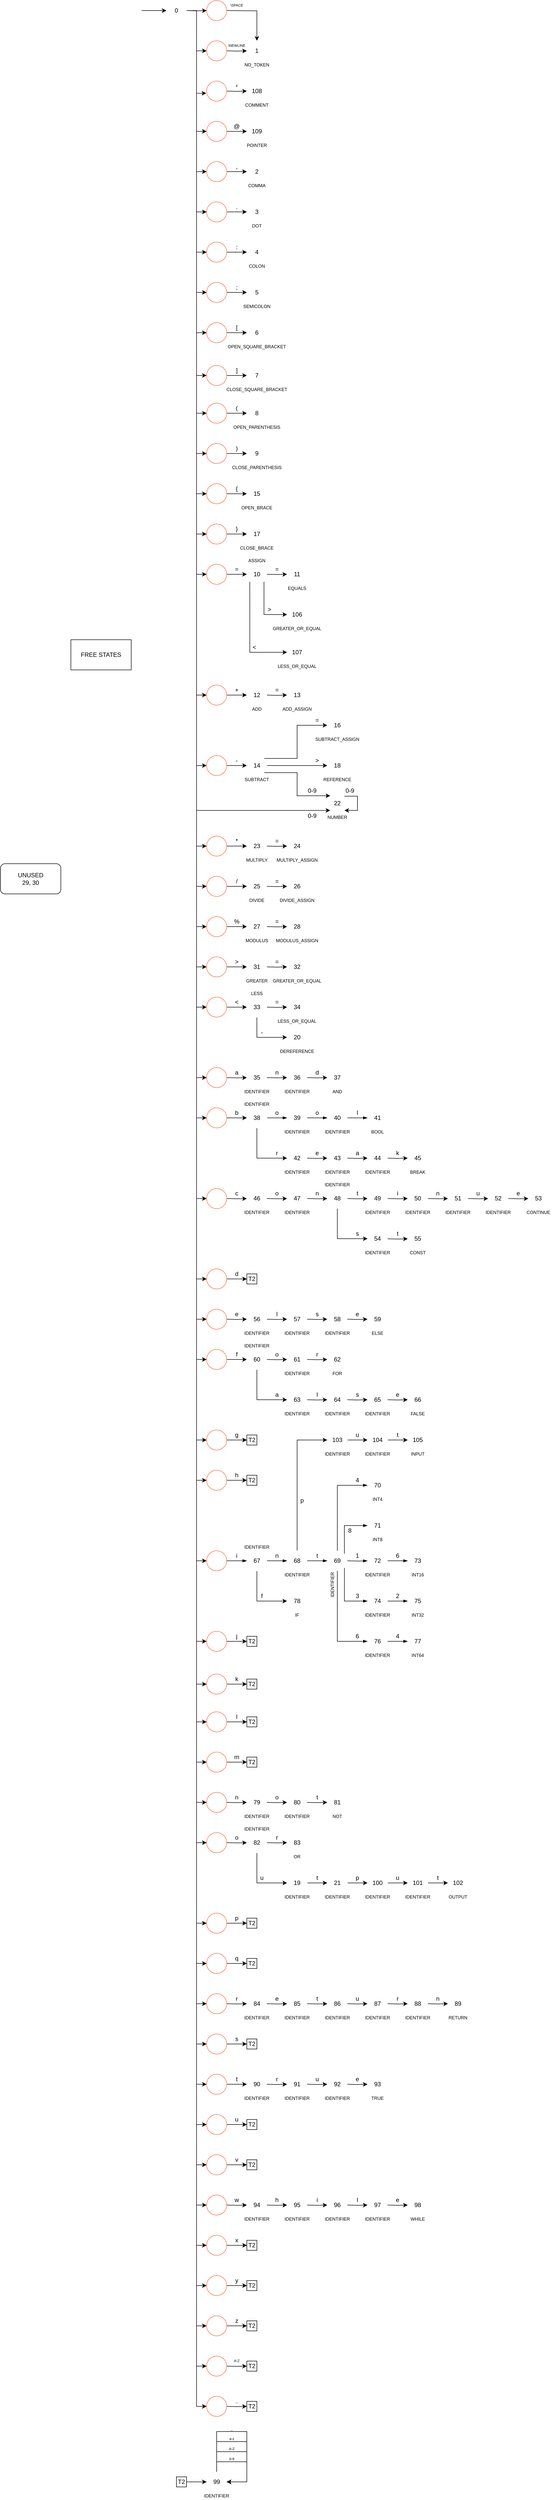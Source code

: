 <mxfile version="20.3.0" type="device"><diagram id="M58uEwmR_DpeNvH1ljvK" name="Page-1"><mxGraphModel dx="651" dy="2818" grid="1" gridSize="10" guides="1" tooltips="1" connect="1" arrows="1" fold="1" page="0" pageScale="1" pageWidth="1169" pageHeight="827" math="0" shadow="0"><root><mxCell id="0"/><mxCell id="1" parent="0"/><mxCell id="N_AOFi4HWMjWDiIl4gwi-1" value="" style="ellipse;whiteSpace=wrap;html=1;strokeColor=#FFFFFF;" parent="1" vertex="1"><mxGeometry x="840" y="20" width="40" height="40" as="geometry"/></mxCell><mxCell id="N_AOFi4HWMjWDiIl4gwi-2" value="41" style="ellipse;whiteSpace=wrap;html=1;aspect=fixed;strokeColor=#FFFFFF;" parent="1" vertex="1"><mxGeometry x="845" y="25" width="30" height="30" as="geometry"/></mxCell><mxCell id="N_AOFi4HWMjWDiIl4gwi-3" value="" style="ellipse;whiteSpace=wrap;html=1;strokeColor=#FF7247;" parent="1" vertex="1"><mxGeometry x="520" y="900" width="40" height="40" as="geometry"/></mxCell><mxCell id="Z0FmzkiXicvhj5EivQBy-50" style="edgeStyle=orthogonalEdgeStyle;rounded=0;orthogonalLoop=1;jettySize=auto;html=1;entryX=0;entryY=0.5;entryDx=0;entryDy=0;" parent="1" source="N_AOFi4HWMjWDiIl4gwi-4" target="N_AOFi4HWMjWDiIl4gwi-262" edge="1"><mxGeometry relative="1" as="geometry"><Array as="points"><mxPoint x="620" y="1000"/></Array></mxGeometry></mxCell><mxCell id="N_AOFi4HWMjWDiIl4gwi-4" value="" style="ellipse;whiteSpace=wrap;html=1;strokeColor=#FFFFFF;" parent="1" vertex="1"><mxGeometry x="600" y="900" width="40" height="40" as="geometry"/></mxCell><mxCell id="N_AOFi4HWMjWDiIl4gwi-5" value="" style="endArrow=blockThin;html=1;rounded=0;exitX=1;exitY=0.5;exitDx=0;exitDy=0;entryX=0;entryY=0.5;entryDx=0;entryDy=0;strokeWidth=1;endFill=1;" parent="1" source="N_AOFi4HWMjWDiIl4gwi-3" target="N_AOFi4HWMjWDiIl4gwi-4" edge="1"><mxGeometry width="50" height="50" relative="1" as="geometry"><mxPoint x="630" y="960" as="sourcePoint"/><mxPoint x="680" y="910" as="targetPoint"/></mxGeometry></mxCell><mxCell id="N_AOFi4HWMjWDiIl4gwi-6" value="i" style="text;html=1;strokeColor=none;fillColor=none;align=center;verticalAlign=middle;whiteSpace=wrap;rounded=0;" parent="1" vertex="1"><mxGeometry x="570" y="900" width="20" height="20" as="geometry"/></mxCell><mxCell id="hJmLlp1rv2S1QSipdOdo-46" style="edgeStyle=orthogonalEdgeStyle;rounded=0;orthogonalLoop=1;jettySize=auto;html=1;entryX=0;entryY=0.5;entryDx=0;entryDy=0;" parent="1" source="N_AOFi4HWMjWDiIl4gwi-7" target="hJmLlp1rv2S1QSipdOdo-45" edge="1"><mxGeometry relative="1" as="geometry"><Array as="points"><mxPoint x="700" y="680"/></Array></mxGeometry></mxCell><mxCell id="N_AOFi4HWMjWDiIl4gwi-7" value="" style="ellipse;whiteSpace=wrap;html=1;strokeColor=#FFFFFF;" parent="1" vertex="1"><mxGeometry x="680" y="900" width="40" height="40" as="geometry"/></mxCell><mxCell id="N_AOFi4HWMjWDiIl4gwi-8" value="" style="endArrow=blockThin;html=1;rounded=0;exitX=1;exitY=0.5;exitDx=0;exitDy=0;entryX=0;entryY=0.5;entryDx=0;entryDy=0;strokeWidth=1;endFill=1;" parent="1" target="N_AOFi4HWMjWDiIl4gwi-7" edge="1"><mxGeometry width="50" height="50" relative="1" as="geometry"><mxPoint x="640" y="920" as="sourcePoint"/><mxPoint x="760" y="910" as="targetPoint"/></mxGeometry></mxCell><mxCell id="N_AOFi4HWMjWDiIl4gwi-9" value="n" style="text;html=1;strokeColor=none;fillColor=none;align=center;verticalAlign=middle;whiteSpace=wrap;rounded=0;" parent="1" vertex="1"><mxGeometry x="650" y="900" width="20" height="20" as="geometry"/></mxCell><mxCell id="Z0FmzkiXicvhj5EivQBy-19" style="edgeStyle=orthogonalEdgeStyle;rounded=0;orthogonalLoop=1;jettySize=auto;html=1;exitX=1;exitY=0.5;exitDx=0;exitDy=0;entryX=0;entryY=0.5;entryDx=0;entryDy=0;" parent="1" source="N_AOFi4HWMjWDiIl4gwi-12" target="Z0FmzkiXicvhj5EivQBy-18" edge="1"><mxGeometry relative="1" as="geometry"/></mxCell><mxCell id="N_AOFi4HWMjWDiIl4gwi-12" value="" style="ellipse;whiteSpace=wrap;html=1;strokeColor=#FF7247;" parent="1" vertex="1"><mxGeometry x="520" y="20" width="40" height="40" as="geometry"/></mxCell><mxCell id="N_AOFi4HWMjWDiIl4gwi-15" value="b" style="text;html=1;strokeColor=none;fillColor=none;align=center;verticalAlign=middle;whiteSpace=wrap;rounded=0;" parent="1" vertex="1"><mxGeometry x="570" y="20" width="20" height="20" as="geometry"/></mxCell><mxCell id="N_AOFi4HWMjWDiIl4gwi-16" value="" style="ellipse;whiteSpace=wrap;html=1;strokeColor=#FFFFFF;" parent="1" vertex="1"><mxGeometry x="680" y="20" width="40" height="40" as="geometry"/></mxCell><mxCell id="N_AOFi4HWMjWDiIl4gwi-17" value="" style="endArrow=blockThin;html=1;rounded=0;exitX=1;exitY=0.5;exitDx=0;exitDy=0;entryX=0;entryY=0.5;entryDx=0;entryDy=0;strokeWidth=1;endFill=1;" parent="1" target="N_AOFi4HWMjWDiIl4gwi-16" edge="1"><mxGeometry width="50" height="50" relative="1" as="geometry"><mxPoint x="640" y="40" as="sourcePoint"/><mxPoint x="760" y="30" as="targetPoint"/></mxGeometry></mxCell><mxCell id="N_AOFi4HWMjWDiIl4gwi-18" value="o" style="text;html=1;strokeColor=none;fillColor=none;align=center;verticalAlign=middle;whiteSpace=wrap;rounded=0;" parent="1" vertex="1"><mxGeometry x="650" y="20" width="20" height="20" as="geometry"/></mxCell><mxCell id="N_AOFi4HWMjWDiIl4gwi-19" value="" style="ellipse;whiteSpace=wrap;html=1;strokeColor=#FFFFFF;" parent="1" vertex="1"><mxGeometry x="760" y="20" width="40" height="40" as="geometry"/></mxCell><mxCell id="N_AOFi4HWMjWDiIl4gwi-20" value="" style="endArrow=blockThin;html=1;rounded=0;exitX=1;exitY=0.5;exitDx=0;exitDy=0;entryX=0;entryY=0.5;entryDx=0;entryDy=0;strokeWidth=1;endFill=1;" parent="1" target="N_AOFi4HWMjWDiIl4gwi-19" edge="1"><mxGeometry width="50" height="50" relative="1" as="geometry"><mxPoint x="720" y="40" as="sourcePoint"/><mxPoint x="840" y="30" as="targetPoint"/></mxGeometry></mxCell><mxCell id="N_AOFi4HWMjWDiIl4gwi-21" value="o" style="text;html=1;strokeColor=none;fillColor=none;align=center;verticalAlign=middle;whiteSpace=wrap;rounded=0;" parent="1" vertex="1"><mxGeometry x="730" y="20" width="20" height="20" as="geometry"/></mxCell><mxCell id="N_AOFi4HWMjWDiIl4gwi-22" value="" style="endArrow=blockThin;html=1;rounded=0;exitX=1;exitY=0.5;exitDx=0;exitDy=0;entryX=0;entryY=0.5;entryDx=0;entryDy=0;strokeWidth=1;endFill=1;" parent="1" target="N_AOFi4HWMjWDiIl4gwi-1" edge="1"><mxGeometry width="50" height="50" relative="1" as="geometry"><mxPoint x="800" y="40" as="sourcePoint"/><mxPoint x="920" y="30" as="targetPoint"/></mxGeometry></mxCell><mxCell id="N_AOFi4HWMjWDiIl4gwi-23" value="l" style="text;html=1;strokeColor=none;fillColor=none;align=center;verticalAlign=middle;whiteSpace=wrap;rounded=0;" parent="1" vertex="1"><mxGeometry x="810" y="20" width="20" height="20" as="geometry"/></mxCell><mxCell id="N_AOFi4HWMjWDiIl4gwi-29" value="" style="ellipse;whiteSpace=wrap;html=1;strokeColor=#FFFFFF;" parent="1" vertex="1"><mxGeometry x="760" y="900" width="40" height="40" as="geometry"/></mxCell><mxCell id="N_AOFi4HWMjWDiIl4gwi-30" value="" style="endArrow=blockThin;html=1;rounded=0;exitX=1;exitY=0.5;exitDx=0;exitDy=0;entryX=0;entryY=0.5;entryDx=0;entryDy=0;strokeWidth=1;endFill=1;" parent="1" target="N_AOFi4HWMjWDiIl4gwi-29" edge="1"><mxGeometry width="50" height="50" relative="1" as="geometry"><mxPoint x="720" y="920" as="sourcePoint"/><mxPoint x="840" y="910" as="targetPoint"/></mxGeometry></mxCell><mxCell id="N_AOFi4HWMjWDiIl4gwi-31" value="t" style="text;html=1;strokeColor=none;fillColor=none;align=center;verticalAlign=middle;whiteSpace=wrap;rounded=0;" parent="1" vertex="1"><mxGeometry x="730" y="900" width="20" height="20" as="geometry"/></mxCell><mxCell id="N_AOFi4HWMjWDiIl4gwi-34" value="" style="ellipse;whiteSpace=wrap;html=1;strokeColor=#FFFFFF;" parent="1" vertex="1"><mxGeometry x="840" y="900" width="40" height="40" as="geometry"/></mxCell><mxCell id="N_AOFi4HWMjWDiIl4gwi-35" style="edgeStyle=orthogonalEdgeStyle;rounded=0;orthogonalLoop=1;jettySize=auto;html=1;entryX=0;entryY=0.5;entryDx=0;entryDy=0;strokeWidth=1;endArrow=blockThin;endFill=1;" parent="1" target="N_AOFi4HWMjWDiIl4gwi-34" edge="1"><mxGeometry relative="1" as="geometry"><mxPoint x="800" y="920" as="sourcePoint"/></mxGeometry></mxCell><mxCell id="N_AOFi4HWMjWDiIl4gwi-39" value="" style="ellipse;whiteSpace=wrap;html=1;strokeColor=#FFFFFF;" parent="1" vertex="1"><mxGeometry x="840" y="750" width="40" height="40" as="geometry"/></mxCell><mxCell id="N_AOFi4HWMjWDiIl4gwi-40" value="70" style="ellipse;whiteSpace=wrap;html=1;aspect=fixed;strokeColor=#FFFFFF;" parent="1" vertex="1"><mxGeometry x="845" y="755" width="30" height="30" as="geometry"/></mxCell><mxCell id="N_AOFi4HWMjWDiIl4gwi-41" value="" style="endArrow=blockThin;html=1;rounded=0;exitX=0.5;exitY=0;exitDx=0;exitDy=0;entryX=0;entryY=0.5;entryDx=0;entryDy=0;strokeWidth=1;endFill=1;" parent="1" source="N_AOFi4HWMjWDiIl4gwi-29" target="N_AOFi4HWMjWDiIl4gwi-39" edge="1"><mxGeometry width="50" height="50" relative="1" as="geometry"><mxPoint x="800" y="840" as="sourcePoint"/><mxPoint x="920" y="830" as="targetPoint"/><Array as="points"><mxPoint x="780" y="770"/></Array></mxGeometry></mxCell><mxCell id="N_AOFi4HWMjWDiIl4gwi-42" value="4" style="text;html=1;strokeColor=none;fillColor=none;align=center;verticalAlign=middle;whiteSpace=wrap;rounded=0;" parent="1" vertex="1"><mxGeometry x="810" y="750" width="20" height="20" as="geometry"/></mxCell><mxCell id="N_AOFi4HWMjWDiIl4gwi-43" value="" style="ellipse;whiteSpace=wrap;html=1;strokeColor=#FFFFFF;" parent="1" vertex="1"><mxGeometry x="840" y="830" width="40" height="40" as="geometry"/></mxCell><mxCell id="N_AOFi4HWMjWDiIl4gwi-44" value="71" style="ellipse;whiteSpace=wrap;html=1;aspect=fixed;strokeColor=#FFFFFF;" parent="1" vertex="1"><mxGeometry x="845" y="835" width="30" height="30" as="geometry"/></mxCell><mxCell id="N_AOFi4HWMjWDiIl4gwi-45" value="" style="endArrow=blockThin;html=1;rounded=0;exitX=1;exitY=0;exitDx=0;exitDy=0;entryX=0;entryY=0.5;entryDx=0;entryDy=0;strokeWidth=1;endFill=1;" parent="1" source="N_AOFi4HWMjWDiIl4gwi-29" target="N_AOFi4HWMjWDiIl4gwi-43" edge="1"><mxGeometry width="50" height="50" relative="1" as="geometry"><mxPoint x="800" y="920" as="sourcePoint"/><mxPoint x="920" y="910" as="targetPoint"/><Array as="points"><mxPoint x="794" y="850"/></Array></mxGeometry></mxCell><mxCell id="N_AOFi4HWMjWDiIl4gwi-46" value="8" style="text;html=1;strokeColor=none;fillColor=none;align=center;verticalAlign=middle;whiteSpace=wrap;rounded=0;" parent="1" vertex="1"><mxGeometry x="795" y="850" width="20" height="20" as="geometry"/></mxCell><mxCell id="N_AOFi4HWMjWDiIl4gwi-47" value="" style="ellipse;whiteSpace=wrap;html=1;strokeColor=#FFFFFF;" parent="1" vertex="1"><mxGeometry x="920" y="900" width="40" height="40" as="geometry"/></mxCell><mxCell id="N_AOFi4HWMjWDiIl4gwi-48" value="73" style="ellipse;whiteSpace=wrap;html=1;aspect=fixed;strokeColor=#FFFFFF;" parent="1" vertex="1"><mxGeometry x="925" y="905" width="30" height="30" as="geometry"/></mxCell><mxCell id="N_AOFi4HWMjWDiIl4gwi-49" value="" style="endArrow=blockThin;html=1;rounded=0;exitX=1;exitY=0.5;exitDx=0;exitDy=0;entryX=0;entryY=0.5;entryDx=0;entryDy=0;strokeWidth=1;endFill=1;" parent="1" target="N_AOFi4HWMjWDiIl4gwi-47" edge="1"><mxGeometry width="50" height="50" relative="1" as="geometry"><mxPoint x="880" y="920" as="sourcePoint"/><mxPoint x="1000" y="910" as="targetPoint"/></mxGeometry></mxCell><mxCell id="N_AOFi4HWMjWDiIl4gwi-50" value="6" style="text;html=1;strokeColor=none;fillColor=none;align=center;verticalAlign=middle;whiteSpace=wrap;rounded=0;" parent="1" vertex="1"><mxGeometry x="890" y="900" width="20" height="20" as="geometry"/></mxCell><mxCell id="N_AOFi4HWMjWDiIl4gwi-51" value="1" style="text;html=1;strokeColor=none;fillColor=none;align=center;verticalAlign=middle;whiteSpace=wrap;rounded=0;" parent="1" vertex="1"><mxGeometry x="810" y="900" width="20" height="20" as="geometry"/></mxCell><mxCell id="N_AOFi4HWMjWDiIl4gwi-52" value="" style="ellipse;whiteSpace=wrap;html=1;strokeColor=#FFFFFF;" parent="1" vertex="1"><mxGeometry x="840" y="980" width="40" height="40" as="geometry"/></mxCell><mxCell id="N_AOFi4HWMjWDiIl4gwi-53" style="edgeStyle=orthogonalEdgeStyle;rounded=0;orthogonalLoop=1;jettySize=auto;html=1;entryX=0;entryY=0.5;entryDx=0;entryDy=0;strokeWidth=1;endArrow=blockThin;endFill=1;exitX=1;exitY=1;exitDx=0;exitDy=0;" parent="1" source="N_AOFi4HWMjWDiIl4gwi-29" target="N_AOFi4HWMjWDiIl4gwi-52" edge="1"><mxGeometry relative="1" as="geometry"><mxPoint x="800" y="1000" as="sourcePoint"/><Array as="points"><mxPoint x="794" y="1000"/></Array></mxGeometry></mxCell><mxCell id="N_AOFi4HWMjWDiIl4gwi-55" value="" style="ellipse;whiteSpace=wrap;html=1;strokeColor=#FFFFFF;" parent="1" vertex="1"><mxGeometry x="920" y="980" width="40" height="40" as="geometry"/></mxCell><mxCell id="N_AOFi4HWMjWDiIl4gwi-56" value="75" style="ellipse;whiteSpace=wrap;html=1;aspect=fixed;strokeColor=#FFFFFF;" parent="1" vertex="1"><mxGeometry x="925" y="985" width="30" height="30" as="geometry"/></mxCell><mxCell id="N_AOFi4HWMjWDiIl4gwi-57" value="" style="endArrow=blockThin;html=1;rounded=0;exitX=1;exitY=0.5;exitDx=0;exitDy=0;entryX=0;entryY=0.5;entryDx=0;entryDy=0;strokeWidth=1;endFill=1;" parent="1" target="N_AOFi4HWMjWDiIl4gwi-55" edge="1"><mxGeometry width="50" height="50" relative="1" as="geometry"><mxPoint x="880" y="1000" as="sourcePoint"/><mxPoint x="1000" y="990" as="targetPoint"/></mxGeometry></mxCell><mxCell id="N_AOFi4HWMjWDiIl4gwi-58" value="2" style="text;html=1;strokeColor=none;fillColor=none;align=center;verticalAlign=middle;whiteSpace=wrap;rounded=0;" parent="1" vertex="1"><mxGeometry x="890" y="980" width="20" height="20" as="geometry"/></mxCell><mxCell id="N_AOFi4HWMjWDiIl4gwi-59" value="3" style="text;html=1;strokeColor=none;fillColor=none;align=center;verticalAlign=middle;whiteSpace=wrap;rounded=0;" parent="1" vertex="1"><mxGeometry x="810" y="980" width="20" height="20" as="geometry"/></mxCell><mxCell id="N_AOFi4HWMjWDiIl4gwi-60" value="" style="ellipse;whiteSpace=wrap;html=1;strokeColor=#FFFFFF;" parent="1" vertex="1"><mxGeometry x="840" y="1060" width="40" height="40" as="geometry"/></mxCell><mxCell id="N_AOFi4HWMjWDiIl4gwi-61" style="edgeStyle=orthogonalEdgeStyle;rounded=0;orthogonalLoop=1;jettySize=auto;html=1;entryX=0;entryY=0.5;entryDx=0;entryDy=0;strokeWidth=1;endArrow=blockThin;endFill=1;exitX=0.5;exitY=1;exitDx=0;exitDy=0;" parent="1" source="N_AOFi4HWMjWDiIl4gwi-29" target="N_AOFi4HWMjWDiIl4gwi-60" edge="1"><mxGeometry relative="1" as="geometry"><mxPoint x="800" y="1080" as="sourcePoint"/></mxGeometry></mxCell><mxCell id="N_AOFi4HWMjWDiIl4gwi-63" value="" style="ellipse;whiteSpace=wrap;html=1;strokeColor=#FFFFFF;" parent="1" vertex="1"><mxGeometry x="920" y="1060" width="40" height="40" as="geometry"/></mxCell><mxCell id="N_AOFi4HWMjWDiIl4gwi-64" value="77" style="ellipse;whiteSpace=wrap;html=1;aspect=fixed;strokeColor=#FFFFFF;" parent="1" vertex="1"><mxGeometry x="925" y="1065" width="30" height="30" as="geometry"/></mxCell><mxCell id="N_AOFi4HWMjWDiIl4gwi-65" value="" style="endArrow=blockThin;html=1;rounded=0;exitX=1;exitY=0.5;exitDx=0;exitDy=0;entryX=0;entryY=0.5;entryDx=0;entryDy=0;strokeWidth=1;endFill=1;" parent="1" target="N_AOFi4HWMjWDiIl4gwi-63" edge="1"><mxGeometry width="50" height="50" relative="1" as="geometry"><mxPoint x="880" y="1080" as="sourcePoint"/><mxPoint x="1000" y="1070" as="targetPoint"/></mxGeometry></mxCell><mxCell id="N_AOFi4HWMjWDiIl4gwi-66" value="4" style="text;html=1;strokeColor=none;fillColor=none;align=center;verticalAlign=middle;whiteSpace=wrap;rounded=0;" parent="1" vertex="1"><mxGeometry x="890" y="1060" width="20" height="20" as="geometry"/></mxCell><mxCell id="N_AOFi4HWMjWDiIl4gwi-67" value="6" style="text;html=1;strokeColor=none;fillColor=none;align=center;verticalAlign=middle;whiteSpace=wrap;rounded=0;" parent="1" vertex="1"><mxGeometry x="810" y="1060" width="20" height="20" as="geometry"/></mxCell><mxCell id="N_AOFi4HWMjWDiIl4gwi-68" style="edgeStyle=orthogonalEdgeStyle;rounded=0;orthogonalLoop=1;jettySize=auto;html=1;entryX=0;entryY=0.5;entryDx=0;entryDy=0;" parent="1" source="N_AOFi4HWMjWDiIl4gwi-70" target="N_AOFi4HWMjWDiIl4gwi-12" edge="1"><mxGeometry relative="1" as="geometry"/></mxCell><mxCell id="N_AOFi4HWMjWDiIl4gwi-69" style="edgeStyle=orthogonalEdgeStyle;rounded=0;orthogonalLoop=1;jettySize=auto;html=1;entryX=0;entryY=0.5;entryDx=0;entryDy=0;" parent="1" source="N_AOFi4HWMjWDiIl4gwi-70" target="N_AOFi4HWMjWDiIl4gwi-3" edge="1"><mxGeometry relative="1" as="geometry"/></mxCell><mxCell id="N_AOFi4HWMjWDiIl4gwi-70" value="" style="ellipse;whiteSpace=wrap;html=1;strokeColor=#FFFFFF;" parent="1" vertex="1"><mxGeometry x="440.03" y="-2180" width="40" height="40" as="geometry"/></mxCell><mxCell id="N_AOFi4HWMjWDiIl4gwi-72" value="BOOL" style="text;html=1;strokeColor=none;fillColor=none;align=center;verticalAlign=middle;whiteSpace=wrap;rounded=0;fontSize=9;" parent="1" vertex="1"><mxGeometry x="830" y="60" width="60" height="15" as="geometry"/></mxCell><mxCell id="N_AOFi4HWMjWDiIl4gwi-73" value="INT4" style="text;html=1;strokeColor=none;fillColor=none;align=center;verticalAlign=middle;whiteSpace=wrap;rounded=0;fontSize=9;" parent="1" vertex="1"><mxGeometry x="830" y="790" width="60" height="15" as="geometry"/></mxCell><mxCell id="N_AOFi4HWMjWDiIl4gwi-74" value="INT8" style="text;html=1;strokeColor=none;fillColor=none;align=center;verticalAlign=middle;whiteSpace=wrap;rounded=0;fontSize=9;" parent="1" vertex="1"><mxGeometry x="830" y="870" width="60" height="15" as="geometry"/></mxCell><mxCell id="N_AOFi4HWMjWDiIl4gwi-75" value="INT16" style="text;html=1;strokeColor=none;fillColor=none;align=center;verticalAlign=middle;whiteSpace=wrap;rounded=0;fontSize=9;" parent="1" vertex="1"><mxGeometry x="910" y="940" width="60" height="15" as="geometry"/></mxCell><mxCell id="N_AOFi4HWMjWDiIl4gwi-76" value="INT32" style="text;html=1;strokeColor=none;fillColor=none;align=center;verticalAlign=middle;whiteSpace=wrap;rounded=0;fontSize=9;" parent="1" vertex="1"><mxGeometry x="910" y="1020" width="60" height="15" as="geometry"/></mxCell><mxCell id="N_AOFi4HWMjWDiIl4gwi-77" value="INT64" style="text;html=1;strokeColor=none;fillColor=none;align=center;verticalAlign=middle;whiteSpace=wrap;rounded=0;fontSize=9;" parent="1" vertex="1"><mxGeometry x="910" y="1100" width="60" height="15" as="geometry"/></mxCell><mxCell id="N_AOFi4HWMjWDiIl4gwi-78" style="edgeStyle=orthogonalEdgeStyle;rounded=0;orthogonalLoop=1;jettySize=auto;html=1;" parent="1" source="N_AOFi4HWMjWDiIl4gwi-79" target="N_AOFi4HWMjWDiIl4gwi-83" edge="1"><mxGeometry relative="1" as="geometry"/></mxCell><mxCell id="N_AOFi4HWMjWDiIl4gwi-79" value="" style="ellipse;whiteSpace=wrap;html=1;strokeColor=#FFFFFF;" parent="1" vertex="1"><mxGeometry x="370.03" y="-2170" width="20" height="20" as="geometry"/></mxCell><mxCell id="N_AOFi4HWMjWDiIl4gwi-81" style="edgeStyle=orthogonalEdgeStyle;rounded=0;orthogonalLoop=1;jettySize=auto;html=1;entryX=0;entryY=0.5;entryDx=0;entryDy=0;" parent="1" source="N_AOFi4HWMjWDiIl4gwi-83" target="N_AOFi4HWMjWDiIl4gwi-94" edge="1"><mxGeometry relative="1" as="geometry"/></mxCell><mxCell id="N_AOFi4HWMjWDiIl4gwi-82" style="edgeStyle=orthogonalEdgeStyle;rounded=0;orthogonalLoop=1;jettySize=auto;html=1;entryX=-0.017;entryY=0.608;entryDx=0;entryDy=0;entryPerimeter=0;" parent="1" source="N_AOFi4HWMjWDiIl4gwi-83" target="N_AOFi4HWMjWDiIl4gwi-97" edge="1"><mxGeometry relative="1" as="geometry"/></mxCell><mxCell id="N_AOFi4HWMjWDiIl4gwi-83" value="" style="ellipse;whiteSpace=wrap;html=1;strokeColor=#FFFFFF;" parent="1" vertex="1"><mxGeometry x="440.03" y="-2180" width="40" height="40" as="geometry"/></mxCell><mxCell id="N_AOFi4HWMjWDiIl4gwi-84" style="edgeStyle=orthogonalEdgeStyle;rounded=0;orthogonalLoop=1;jettySize=auto;html=1;entryX=0.5;entryY=0;entryDx=0;entryDy=0;" parent="1" target="N_AOFi4HWMjWDiIl4gwi-85" edge="1"><mxGeometry relative="1" as="geometry"><mxPoint x="620.03" y="-2020" as="targetPoint"/><mxPoint x="560.03" y="-2160" as="sourcePoint"/></mxGeometry></mxCell><mxCell id="N_AOFi4HWMjWDiIl4gwi-85" value="" style="ellipse;whiteSpace=wrap;html=1;strokeColor=#FFFFFF;" parent="1" vertex="1"><mxGeometry x="600" y="-2100" width="40" height="40" as="geometry"/></mxCell><mxCell id="N_AOFi4HWMjWDiIl4gwi-86" value="1" style="ellipse;whiteSpace=wrap;html=1;aspect=fixed;strokeColor=#FFFFFF;" parent="1" vertex="1"><mxGeometry x="605" y="-2095" width="30" height="30" as="geometry"/></mxCell><mxCell id="N_AOFi4HWMjWDiIl4gwi-87" value="NO_TOKEN" style="text;html=1;strokeColor=none;fillColor=none;align=center;verticalAlign=middle;whiteSpace=wrap;rounded=0;fontSize=9;" parent="1" vertex="1"><mxGeometry x="590" y="-2060" width="60" height="15" as="geometry"/></mxCell><mxCell id="N_AOFi4HWMjWDiIl4gwi-88" value="\SPACE" style="text;html=1;strokeColor=none;fillColor=none;align=center;verticalAlign=middle;whiteSpace=wrap;rounded=0;fontSize=7;" parent="1" vertex="1"><mxGeometry x="570.03" y="-2180" width="20" height="20" as="geometry"/></mxCell><mxCell id="N_AOFi4HWMjWDiIl4gwi-89" value="" style="ellipse;whiteSpace=wrap;html=1;strokeColor=#FF7247;" parent="1" vertex="1"><mxGeometry x="520.03" y="-2180" width="40" height="40" as="geometry"/></mxCell><mxCell id="N_AOFi4HWMjWDiIl4gwi-90" style="edgeStyle=orthogonalEdgeStyle;rounded=0;orthogonalLoop=1;jettySize=auto;html=1;" parent="1" edge="1"><mxGeometry relative="1" as="geometry"><mxPoint x="480.03" y="-2160" as="sourcePoint"/><mxPoint x="520.03" y="-2160" as="targetPoint"/></mxGeometry></mxCell><mxCell id="N_AOFi4HWMjWDiIl4gwi-92" style="edgeStyle=orthogonalEdgeStyle;rounded=0;orthogonalLoop=1;jettySize=auto;html=1;" parent="1" edge="1"><mxGeometry relative="1" as="geometry"><mxPoint x="600.03" y="-2080" as="targetPoint"/><mxPoint x="560.03" y="-2080" as="sourcePoint"/></mxGeometry></mxCell><mxCell id="N_AOFi4HWMjWDiIl4gwi-93" value="\NEWLINE" style="text;html=1;strokeColor=none;fillColor=none;align=center;verticalAlign=middle;whiteSpace=wrap;rounded=0;fontSize=7;" parent="1" vertex="1"><mxGeometry x="570.03" y="-2100" width="20" height="20" as="geometry"/></mxCell><mxCell id="N_AOFi4HWMjWDiIl4gwi-94" value="" style="ellipse;whiteSpace=wrap;html=1;strokeColor=#FF7247;" parent="1" vertex="1"><mxGeometry x="520.03" y="-2100" width="40" height="40" as="geometry"/></mxCell><mxCell id="N_AOFi4HWMjWDiIl4gwi-95" style="edgeStyle=orthogonalEdgeStyle;rounded=0;orthogonalLoop=1;jettySize=auto;html=1;" parent="1" edge="1"><mxGeometry relative="1" as="geometry"><mxPoint x="600.03" y="-2000" as="targetPoint"/><mxPoint x="560.03" y="-2000" as="sourcePoint"/></mxGeometry></mxCell><mxCell id="N_AOFi4HWMjWDiIl4gwi-96" value="#" style="text;html=1;strokeColor=none;fillColor=none;align=center;verticalAlign=middle;whiteSpace=wrap;rounded=0;fontSize=7;" parent="1" vertex="1"><mxGeometry x="570.03" y="-2020" width="20" height="20" as="geometry"/></mxCell><mxCell id="N_AOFi4HWMjWDiIl4gwi-97" value="" style="ellipse;whiteSpace=wrap;html=1;strokeColor=#FF7247;" parent="1" vertex="1"><mxGeometry x="520.03" y="-2020" width="40" height="40" as="geometry"/></mxCell><mxCell id="N_AOFi4HWMjWDiIl4gwi-107" value="" style="ellipse;whiteSpace=wrap;html=1;strokeColor=#FF7247;" parent="1" vertex="1"><mxGeometry x="520" y="2180" width="40" height="40" as="geometry"/></mxCell><mxCell id="N_AOFi4HWMjWDiIl4gwi-110" style="edgeStyle=orthogonalEdgeStyle;rounded=0;orthogonalLoop=1;jettySize=auto;html=1;" parent="1" source="N_AOFi4HWMjWDiIl4gwi-111" target="N_AOFi4HWMjWDiIl4gwi-127" edge="1"><mxGeometry relative="1" as="geometry"/></mxCell><mxCell id="N_AOFi4HWMjWDiIl4gwi-111" value="" style="ellipse;whiteSpace=wrap;html=1;strokeColor=#FF7247;" parent="1" vertex="1"><mxGeometry x="520" y="500" width="40" height="40" as="geometry"/></mxCell><mxCell id="N_AOFi4HWMjWDiIl4gwi-114" value="" style="ellipse;whiteSpace=wrap;html=1;strokeColor=#FFFFFF;" parent="1" vertex="1"><mxGeometry x="920" y="2180" width="40" height="40" as="geometry"/></mxCell><mxCell id="N_AOFi4HWMjWDiIl4gwi-115" value="98" style="ellipse;whiteSpace=wrap;html=1;aspect=fixed;strokeColor=#FFFFFF;" parent="1" vertex="1"><mxGeometry x="925" y="2185" width="30" height="30" as="geometry"/></mxCell><mxCell id="N_AOFi4HWMjWDiIl4gwi-116" style="edgeStyle=orthogonalEdgeStyle;rounded=0;orthogonalLoop=1;jettySize=auto;html=1;entryX=0;entryY=0.5;entryDx=0;entryDy=0;" parent="1" source="N_AOFi4HWMjWDiIl4gwi-126" target="N_AOFi4HWMjWDiIl4gwi-111" edge="1"><mxGeometry relative="1" as="geometry"/></mxCell><mxCell id="N_AOFi4HWMjWDiIl4gwi-117" style="edgeStyle=orthogonalEdgeStyle;rounded=0;orthogonalLoop=1;jettySize=auto;html=1;entryX=0;entryY=0.5;entryDx=0;entryDy=0;" parent="1" source="N_AOFi4HWMjWDiIl4gwi-126" target="N_AOFi4HWMjWDiIl4gwi-107" edge="1"><mxGeometry relative="1" as="geometry"/></mxCell><mxCell id="N_AOFi4HWMjWDiIl4gwi-119" style="edgeStyle=orthogonalEdgeStyle;rounded=0;orthogonalLoop=1;jettySize=auto;html=1;entryX=0;entryY=0.5;entryDx=0;entryDy=0;" parent="1" source="N_AOFi4HWMjWDiIl4gwi-126" target="N_AOFi4HWMjWDiIl4gwi-139" edge="1"><mxGeometry relative="1" as="geometry"/></mxCell><mxCell id="N_AOFi4HWMjWDiIl4gwi-120" style="edgeStyle=orthogonalEdgeStyle;rounded=0;orthogonalLoop=1;jettySize=auto;html=1;entryX=0;entryY=0.5;entryDx=0;entryDy=0;" parent="1" source="N_AOFi4HWMjWDiIl4gwi-126" target="N_AOFi4HWMjWDiIl4gwi-143" edge="1"><mxGeometry relative="1" as="geometry"/></mxCell><mxCell id="N_AOFi4HWMjWDiIl4gwi-121" style="edgeStyle=orthogonalEdgeStyle;rounded=0;orthogonalLoop=1;jettySize=auto;html=1;entryX=0;entryY=0.5;entryDx=0;entryDy=0;" parent="1" source="N_AOFi4HWMjWDiIl4gwi-126" target="N_AOFi4HWMjWDiIl4gwi-147" edge="1"><mxGeometry relative="1" as="geometry"/></mxCell><mxCell id="N_AOFi4HWMjWDiIl4gwi-122" style="edgeStyle=orthogonalEdgeStyle;rounded=0;orthogonalLoop=1;jettySize=auto;html=1;entryX=0;entryY=0.5;entryDx=0;entryDy=0;" parent="1" source="N_AOFi4HWMjWDiIl4gwi-126" target="N_AOFi4HWMjWDiIl4gwi-151" edge="1"><mxGeometry relative="1" as="geometry"/></mxCell><mxCell id="N_AOFi4HWMjWDiIl4gwi-123" style="edgeStyle=orthogonalEdgeStyle;rounded=0;orthogonalLoop=1;jettySize=auto;html=1;entryX=0;entryY=0.5;entryDx=0;entryDy=0;" parent="1" source="N_AOFi4HWMjWDiIl4gwi-126" target="N_AOFi4HWMjWDiIl4gwi-155" edge="1"><mxGeometry relative="1" as="geometry"/></mxCell><mxCell id="N_AOFi4HWMjWDiIl4gwi-124" style="edgeStyle=orthogonalEdgeStyle;rounded=0;orthogonalLoop=1;jettySize=auto;html=1;entryX=0;entryY=0.5;entryDx=0;entryDy=0;" parent="1" source="N_AOFi4HWMjWDiIl4gwi-126" target="N_AOFi4HWMjWDiIl4gwi-159" edge="1"><mxGeometry relative="1" as="geometry"/></mxCell><mxCell id="N_AOFi4HWMjWDiIl4gwi-126" value="" style="ellipse;whiteSpace=wrap;html=1;strokeColor=#FFFFFF;" parent="1" vertex="1"><mxGeometry x="440.03" y="-2180" width="40" height="40" as="geometry"/></mxCell><mxCell id="Z0FmzkiXicvhj5EivQBy-68" style="edgeStyle=orthogonalEdgeStyle;rounded=0;orthogonalLoop=1;jettySize=auto;html=1;entryX=0;entryY=0.5;entryDx=0;entryDy=0;" parent="1" source="N_AOFi4HWMjWDiIl4gwi-127" target="N_AOFi4HWMjWDiIl4gwi-317" edge="1"><mxGeometry relative="1" as="geometry"><Array as="points"><mxPoint x="620" y="600"/></Array></mxGeometry></mxCell><mxCell id="N_AOFi4HWMjWDiIl4gwi-127" value="" style="ellipse;whiteSpace=wrap;html=1;strokeColor=#FFFFFF;" parent="1" vertex="1"><mxGeometry x="600" y="500" width="40" height="40" as="geometry"/></mxCell><mxCell id="N_AOFi4HWMjWDiIl4gwi-128" value="f" style="text;html=1;strokeColor=none;fillColor=none;align=center;verticalAlign=middle;whiteSpace=wrap;rounded=0;" parent="1" vertex="1"><mxGeometry x="570" y="500" width="20" height="20" as="geometry"/></mxCell><mxCell id="N_AOFi4HWMjWDiIl4gwi-129" style="edgeStyle=orthogonalEdgeStyle;rounded=0;orthogonalLoop=1;jettySize=auto;html=1;" parent="1" target="N_AOFi4HWMjWDiIl4gwi-130" edge="1"><mxGeometry relative="1" as="geometry"><mxPoint x="560" y="2200" as="sourcePoint"/></mxGeometry></mxCell><mxCell id="N_AOFi4HWMjWDiIl4gwi-130" value="" style="ellipse;whiteSpace=wrap;html=1;strokeColor=#FFFFFF;" parent="1" vertex="1"><mxGeometry x="600" y="2180" width="40" height="40" as="geometry"/></mxCell><mxCell id="N_AOFi4HWMjWDiIl4gwi-131" value="w" style="text;html=1;strokeColor=none;fillColor=none;align=center;verticalAlign=middle;whiteSpace=wrap;rounded=0;" parent="1" vertex="1"><mxGeometry x="570" y="2180" width="20" height="20" as="geometry"/></mxCell><mxCell id="N_AOFi4HWMjWDiIl4gwi-136" style="edgeStyle=orthogonalEdgeStyle;rounded=0;orthogonalLoop=1;jettySize=auto;html=1;" parent="1" target="N_AOFi4HWMjWDiIl4gwi-137" edge="1"><mxGeometry relative="1" as="geometry"><mxPoint x="560" y="200.28" as="sourcePoint"/></mxGeometry></mxCell><mxCell id="N_AOFi4HWMjWDiIl4gwi-137" value="" style="ellipse;whiteSpace=wrap;html=1;strokeColor=#FFFFFF;" parent="1" vertex="1"><mxGeometry x="600" y="180.28" width="40" height="40" as="geometry"/></mxCell><mxCell id="N_AOFi4HWMjWDiIl4gwi-138" value="c" style="text;html=1;strokeColor=none;fillColor=none;align=center;verticalAlign=middle;whiteSpace=wrap;rounded=0;" parent="1" vertex="1"><mxGeometry x="570" y="180.28" width="20" height="20" as="geometry"/></mxCell><mxCell id="N_AOFi4HWMjWDiIl4gwi-139" value="" style="ellipse;whiteSpace=wrap;html=1;strokeColor=#FF7247;" parent="1" vertex="1"><mxGeometry x="520" y="180.28" width="40" height="40" as="geometry"/></mxCell><mxCell id="N_AOFi4HWMjWDiIl4gwi-140" style="edgeStyle=orthogonalEdgeStyle;rounded=0;orthogonalLoop=1;jettySize=auto;html=1;" parent="1" target="N_AOFi4HWMjWDiIl4gwi-141" edge="1"><mxGeometry relative="1" as="geometry"><mxPoint x="560" y="1400" as="sourcePoint"/></mxGeometry></mxCell><mxCell id="N_AOFi4HWMjWDiIl4gwi-141" value="" style="ellipse;whiteSpace=wrap;html=1;strokeColor=#FFFFFF;" parent="1" vertex="1"><mxGeometry x="600" y="1380" width="40" height="40" as="geometry"/></mxCell><mxCell id="N_AOFi4HWMjWDiIl4gwi-142" value="n" style="text;html=1;strokeColor=none;fillColor=none;align=center;verticalAlign=middle;whiteSpace=wrap;rounded=0;" parent="1" vertex="1"><mxGeometry x="570" y="1380" width="20" height="20" as="geometry"/></mxCell><mxCell id="N_AOFi4HWMjWDiIl4gwi-143" value="" style="ellipse;whiteSpace=wrap;html=1;strokeColor=#FF7247;" parent="1" vertex="1"><mxGeometry x="520" y="1380" width="40" height="40" as="geometry"/></mxCell><mxCell id="N_AOFi4HWMjWDiIl4gwi-144" style="edgeStyle=orthogonalEdgeStyle;rounded=0;orthogonalLoop=1;jettySize=auto;html=1;" parent="1" target="N_AOFi4HWMjWDiIl4gwi-145" edge="1"><mxGeometry relative="1" as="geometry"><mxPoint x="560" y="1480" as="sourcePoint"/></mxGeometry></mxCell><mxCell id="hJmLlp1rv2S1QSipdOdo-32" style="edgeStyle=orthogonalEdgeStyle;rounded=0;orthogonalLoop=1;jettySize=auto;html=1;entryX=0;entryY=0.5;entryDx=0;entryDy=0;" parent="1" source="N_AOFi4HWMjWDiIl4gwi-145" target="hJmLlp1rv2S1QSipdOdo-24" edge="1"><mxGeometry relative="1" as="geometry"><Array as="points"><mxPoint x="620" y="1560"/></Array></mxGeometry></mxCell><mxCell id="N_AOFi4HWMjWDiIl4gwi-145" value="" style="ellipse;whiteSpace=wrap;html=1;strokeColor=#FFFFFF;" parent="1" vertex="1"><mxGeometry x="600" y="1460" width="40" height="40" as="geometry"/></mxCell><mxCell id="N_AOFi4HWMjWDiIl4gwi-146" value="o" style="text;html=1;strokeColor=none;fillColor=none;align=center;verticalAlign=middle;whiteSpace=wrap;rounded=0;" parent="1" vertex="1"><mxGeometry x="570" y="1460" width="20" height="20" as="geometry"/></mxCell><mxCell id="N_AOFi4HWMjWDiIl4gwi-147" value="" style="ellipse;whiteSpace=wrap;html=1;strokeColor=#FF7247;" parent="1" vertex="1"><mxGeometry x="520" y="1460" width="40" height="40" as="geometry"/></mxCell><mxCell id="N_AOFi4HWMjWDiIl4gwi-148" style="edgeStyle=orthogonalEdgeStyle;rounded=0;orthogonalLoop=1;jettySize=auto;html=1;" parent="1" target="N_AOFi4HWMjWDiIl4gwi-149" edge="1"><mxGeometry relative="1" as="geometry"><mxPoint x="560" y="-40" as="sourcePoint"/></mxGeometry></mxCell><mxCell id="N_AOFi4HWMjWDiIl4gwi-149" value="" style="ellipse;whiteSpace=wrap;html=1;strokeColor=#FFFFFF;" parent="1" vertex="1"><mxGeometry x="600" y="-60" width="40" height="40" as="geometry"/></mxCell><mxCell id="N_AOFi4HWMjWDiIl4gwi-150" value="a" style="text;html=1;strokeColor=none;fillColor=none;align=center;verticalAlign=middle;whiteSpace=wrap;rounded=0;" parent="1" vertex="1"><mxGeometry x="570" y="-60" width="20" height="20" as="geometry"/></mxCell><mxCell id="N_AOFi4HWMjWDiIl4gwi-151" value="" style="ellipse;whiteSpace=wrap;html=1;strokeColor=#FF7247;" parent="1" vertex="1"><mxGeometry x="520" y="-60" width="40" height="40" as="geometry"/></mxCell><mxCell id="N_AOFi4HWMjWDiIl4gwi-152" style="edgeStyle=orthogonalEdgeStyle;rounded=0;orthogonalLoop=1;jettySize=auto;html=1;" parent="1" target="N_AOFi4HWMjWDiIl4gwi-153" edge="1"><mxGeometry relative="1" as="geometry"><mxPoint x="560" y="440.0" as="sourcePoint"/></mxGeometry></mxCell><mxCell id="N_AOFi4HWMjWDiIl4gwi-153" value="" style="ellipse;whiteSpace=wrap;html=1;strokeColor=#FFFFFF;" parent="1" vertex="1"><mxGeometry x="600" y="420" width="40" height="40" as="geometry"/></mxCell><mxCell id="N_AOFi4HWMjWDiIl4gwi-154" value="e" style="text;html=1;strokeColor=none;fillColor=none;align=center;verticalAlign=middle;whiteSpace=wrap;rounded=0;" parent="1" vertex="1"><mxGeometry x="570" y="420" width="20" height="20" as="geometry"/></mxCell><mxCell id="N_AOFi4HWMjWDiIl4gwi-155" value="" style="ellipse;whiteSpace=wrap;html=1;strokeColor=#FF7247;" parent="1" vertex="1"><mxGeometry x="520" y="420" width="40" height="40" as="geometry"/></mxCell><mxCell id="N_AOFi4HWMjWDiIl4gwi-156" style="edgeStyle=orthogonalEdgeStyle;rounded=0;orthogonalLoop=1;jettySize=auto;html=1;" parent="1" target="N_AOFi4HWMjWDiIl4gwi-157" edge="1"><mxGeometry relative="1" as="geometry"><mxPoint x="560" y="1800" as="sourcePoint"/></mxGeometry></mxCell><mxCell id="N_AOFi4HWMjWDiIl4gwi-157" value="" style="ellipse;whiteSpace=wrap;html=1;strokeColor=#FFFFFF;" parent="1" vertex="1"><mxGeometry x="600" y="1780" width="40" height="40" as="geometry"/></mxCell><mxCell id="N_AOFi4HWMjWDiIl4gwi-158" value="r" style="text;html=1;strokeColor=none;fillColor=none;align=center;verticalAlign=middle;whiteSpace=wrap;rounded=0;" parent="1" vertex="1"><mxGeometry x="570" y="1780" width="20" height="20" as="geometry"/></mxCell><mxCell id="N_AOFi4HWMjWDiIl4gwi-159" value="" style="ellipse;whiteSpace=wrap;html=1;strokeColor=#FF7247;" parent="1" vertex="1"><mxGeometry x="520" y="1780" width="40" height="40" as="geometry"/></mxCell><mxCell id="N_AOFi4HWMjWDiIl4gwi-160" style="edgeStyle=orthogonalEdgeStyle;rounded=0;orthogonalLoop=1;jettySize=auto;html=1;" parent="1" target="N_AOFi4HWMjWDiIl4gwi-161" edge="1"><mxGeometry relative="1" as="geometry"><mxPoint x="640" y="520" as="sourcePoint"/></mxGeometry></mxCell><mxCell id="N_AOFi4HWMjWDiIl4gwi-161" value="" style="ellipse;whiteSpace=wrap;html=1;strokeColor=#FFFFFF;" parent="1" vertex="1"><mxGeometry x="680" y="500" width="40" height="40" as="geometry"/></mxCell><mxCell id="N_AOFi4HWMjWDiIl4gwi-162" value="o" style="text;html=1;strokeColor=none;fillColor=none;align=center;verticalAlign=middle;whiteSpace=wrap;rounded=0;" parent="1" vertex="1"><mxGeometry x="650" y="500" width="20" height="20" as="geometry"/></mxCell><mxCell id="N_AOFi4HWMjWDiIl4gwi-163" style="edgeStyle=orthogonalEdgeStyle;rounded=0;orthogonalLoop=1;jettySize=auto;html=1;" parent="1" edge="1"><mxGeometry relative="1" as="geometry"><mxPoint x="720" y="520" as="sourcePoint"/><mxPoint x="760" y="520" as="targetPoint"/></mxGeometry></mxCell><mxCell id="N_AOFi4HWMjWDiIl4gwi-164" value="r" style="text;html=1;strokeColor=none;fillColor=none;align=center;verticalAlign=middle;whiteSpace=wrap;rounded=0;" parent="1" vertex="1"><mxGeometry x="730" y="500" width="20" height="20" as="geometry"/></mxCell><mxCell id="N_AOFi4HWMjWDiIl4gwi-165" value="" style="ellipse;whiteSpace=wrap;html=1;strokeColor=#FFFFFF;" parent="1" vertex="1"><mxGeometry x="760" y="500" width="40" height="40" as="geometry"/></mxCell><mxCell id="N_AOFi4HWMjWDiIl4gwi-166" value="62" style="ellipse;whiteSpace=wrap;html=1;aspect=fixed;strokeColor=#FFFFFF;" parent="1" vertex="1"><mxGeometry x="765" y="505" width="30" height="30" as="geometry"/></mxCell><mxCell id="N_AOFi4HWMjWDiIl4gwi-167" value="FOR" style="text;html=1;strokeColor=none;fillColor=none;align=center;verticalAlign=middle;whiteSpace=wrap;rounded=0;fontSize=9;" parent="1" vertex="1"><mxGeometry x="750" y="540" width="60" height="15" as="geometry"/></mxCell><mxCell id="N_AOFi4HWMjWDiIl4gwi-168" style="edgeStyle=orthogonalEdgeStyle;rounded=0;orthogonalLoop=1;jettySize=auto;html=1;" parent="1" target="N_AOFi4HWMjWDiIl4gwi-169" edge="1"><mxGeometry relative="1" as="geometry"><mxPoint x="640" y="2200" as="sourcePoint"/></mxGeometry></mxCell><mxCell id="N_AOFi4HWMjWDiIl4gwi-169" value="" style="ellipse;whiteSpace=wrap;html=1;strokeColor=#FFFFFF;" parent="1" vertex="1"><mxGeometry x="680" y="2180" width="40" height="40" as="geometry"/></mxCell><mxCell id="N_AOFi4HWMjWDiIl4gwi-170" value="h" style="text;html=1;strokeColor=none;fillColor=none;align=center;verticalAlign=middle;whiteSpace=wrap;rounded=0;" parent="1" vertex="1"><mxGeometry x="650" y="2180" width="20" height="20" as="geometry"/></mxCell><mxCell id="N_AOFi4HWMjWDiIl4gwi-171" style="edgeStyle=orthogonalEdgeStyle;rounded=0;orthogonalLoop=1;jettySize=auto;html=1;" parent="1" target="N_AOFi4HWMjWDiIl4gwi-172" edge="1"><mxGeometry relative="1" as="geometry"><mxPoint x="720" y="2200" as="sourcePoint"/></mxGeometry></mxCell><mxCell id="N_AOFi4HWMjWDiIl4gwi-172" value="" style="ellipse;whiteSpace=wrap;html=1;strokeColor=#FFFFFF;" parent="1" vertex="1"><mxGeometry x="760" y="2180" width="40" height="40" as="geometry"/></mxCell><mxCell id="N_AOFi4HWMjWDiIl4gwi-173" value="i" style="text;html=1;strokeColor=none;fillColor=none;align=center;verticalAlign=middle;whiteSpace=wrap;rounded=0;" parent="1" vertex="1"><mxGeometry x="730" y="2180" width="20" height="20" as="geometry"/></mxCell><mxCell id="N_AOFi4HWMjWDiIl4gwi-174" style="edgeStyle=orthogonalEdgeStyle;rounded=0;orthogonalLoop=1;jettySize=auto;html=1;" parent="1" target="N_AOFi4HWMjWDiIl4gwi-175" edge="1"><mxGeometry relative="1" as="geometry"><mxPoint x="800" y="2200" as="sourcePoint"/></mxGeometry></mxCell><mxCell id="N_AOFi4HWMjWDiIl4gwi-175" value="" style="ellipse;whiteSpace=wrap;html=1;strokeColor=#FFFFFF;" parent="1" vertex="1"><mxGeometry x="840" y="2180" width="40" height="40" as="geometry"/></mxCell><mxCell id="N_AOFi4HWMjWDiIl4gwi-176" value="l" style="text;html=1;strokeColor=none;fillColor=none;align=center;verticalAlign=middle;whiteSpace=wrap;rounded=0;" parent="1" vertex="1"><mxGeometry x="810" y="2180" width="20" height="20" as="geometry"/></mxCell><mxCell id="N_AOFi4HWMjWDiIl4gwi-177" style="edgeStyle=orthogonalEdgeStyle;rounded=0;orthogonalLoop=1;jettySize=auto;html=1;" parent="1" edge="1"><mxGeometry relative="1" as="geometry"><mxPoint x="880" y="2200" as="sourcePoint"/><mxPoint x="920" y="2200" as="targetPoint"/></mxGeometry></mxCell><mxCell id="N_AOFi4HWMjWDiIl4gwi-178" value="e" style="text;html=1;strokeColor=none;fillColor=none;align=center;verticalAlign=middle;whiteSpace=wrap;rounded=0;" parent="1" vertex="1"><mxGeometry x="890" y="2180" width="20" height="20" as="geometry"/></mxCell><mxCell id="N_AOFi4HWMjWDiIl4gwi-190" style="edgeStyle=orthogonalEdgeStyle;rounded=0;orthogonalLoop=1;jettySize=auto;html=1;" parent="1" target="N_AOFi4HWMjWDiIl4gwi-191" edge="1"><mxGeometry relative="1" as="geometry"><mxPoint x="640" y="200.28" as="sourcePoint"/></mxGeometry></mxCell><mxCell id="N_AOFi4HWMjWDiIl4gwi-191" value="" style="ellipse;whiteSpace=wrap;html=1;strokeColor=#FFFFFF;" parent="1" vertex="1"><mxGeometry x="680" y="180.28" width="40" height="40" as="geometry"/></mxCell><mxCell id="N_AOFi4HWMjWDiIl4gwi-192" value="o" style="text;html=1;strokeColor=none;fillColor=none;align=center;verticalAlign=middle;whiteSpace=wrap;rounded=0;" parent="1" vertex="1"><mxGeometry x="650" y="180.28" width="20" height="20" as="geometry"/></mxCell><mxCell id="N_AOFi4HWMjWDiIl4gwi-193" style="edgeStyle=orthogonalEdgeStyle;rounded=0;orthogonalLoop=1;jettySize=auto;html=1;" parent="1" target="N_AOFi4HWMjWDiIl4gwi-195" edge="1"><mxGeometry relative="1" as="geometry"><mxPoint x="720" y="200.28" as="sourcePoint"/></mxGeometry></mxCell><mxCell id="N_AOFi4HWMjWDiIl4gwi-195" value="" style="ellipse;whiteSpace=wrap;html=1;strokeColor=#FFFFFF;" parent="1" vertex="1"><mxGeometry x="760" y="180.28" width="40" height="40" as="geometry"/></mxCell><mxCell id="N_AOFi4HWMjWDiIl4gwi-196" value="n" style="text;html=1;strokeColor=none;fillColor=none;align=center;verticalAlign=middle;whiteSpace=wrap;rounded=0;" parent="1" vertex="1"><mxGeometry x="730" y="180.28" width="20" height="20" as="geometry"/></mxCell><mxCell id="N_AOFi4HWMjWDiIl4gwi-197" value="" style="ellipse;whiteSpace=wrap;html=1;strokeColor=#FFFFFF;" parent="1" vertex="1"><mxGeometry x="840" y="180.28" width="40" height="40" as="geometry"/></mxCell><mxCell id="N_AOFi4HWMjWDiIl4gwi-198" value="t" style="text;html=1;strokeColor=none;fillColor=none;align=center;verticalAlign=middle;whiteSpace=wrap;rounded=0;" parent="1" vertex="1"><mxGeometry x="810" y="180.28" width="20" height="20" as="geometry"/></mxCell><mxCell id="N_AOFi4HWMjWDiIl4gwi-199" style="edgeStyle=orthogonalEdgeStyle;rounded=0;orthogonalLoop=1;jettySize=auto;html=1;" parent="1" target="N_AOFi4HWMjWDiIl4gwi-200" edge="1"><mxGeometry relative="1" as="geometry"><mxPoint x="880" y="200.28" as="sourcePoint"/></mxGeometry></mxCell><mxCell id="N_AOFi4HWMjWDiIl4gwi-200" value="" style="ellipse;whiteSpace=wrap;html=1;strokeColor=#FFFFFF;" parent="1" vertex="1"><mxGeometry x="920" y="180.28" width="40" height="40" as="geometry"/></mxCell><mxCell id="N_AOFi4HWMjWDiIl4gwi-201" value="i" style="text;html=1;strokeColor=none;fillColor=none;align=center;verticalAlign=middle;whiteSpace=wrap;rounded=0;" parent="1" vertex="1"><mxGeometry x="890" y="180.28" width="20" height="20" as="geometry"/></mxCell><mxCell id="N_AOFi4HWMjWDiIl4gwi-202" style="edgeStyle=orthogonalEdgeStyle;rounded=0;orthogonalLoop=1;jettySize=auto;html=1;" parent="1" target="N_AOFi4HWMjWDiIl4gwi-203" edge="1"><mxGeometry relative="1" as="geometry"><mxPoint x="960" y="200.28" as="sourcePoint"/></mxGeometry></mxCell><mxCell id="N_AOFi4HWMjWDiIl4gwi-203" value="" style="ellipse;whiteSpace=wrap;html=1;strokeColor=#FFFFFF;" parent="1" vertex="1"><mxGeometry x="1000" y="180.28" width="40" height="40" as="geometry"/></mxCell><mxCell id="N_AOFi4HWMjWDiIl4gwi-204" value="n" style="text;html=1;strokeColor=none;fillColor=none;align=center;verticalAlign=middle;whiteSpace=wrap;rounded=0;" parent="1" vertex="1"><mxGeometry x="970" y="180.28" width="20" height="20" as="geometry"/></mxCell><mxCell id="N_AOFi4HWMjWDiIl4gwi-205" style="edgeStyle=orthogonalEdgeStyle;rounded=0;orthogonalLoop=1;jettySize=auto;html=1;" parent="1" target="N_AOFi4HWMjWDiIl4gwi-206" edge="1"><mxGeometry relative="1" as="geometry"><mxPoint x="1040" y="200.28" as="sourcePoint"/></mxGeometry></mxCell><mxCell id="N_AOFi4HWMjWDiIl4gwi-206" value="" style="ellipse;whiteSpace=wrap;html=1;strokeColor=#FFFFFF;" parent="1" vertex="1"><mxGeometry x="1080" y="180.28" width="40" height="40" as="geometry"/></mxCell><mxCell id="N_AOFi4HWMjWDiIl4gwi-207" value="u" style="text;html=1;strokeColor=none;fillColor=none;align=center;verticalAlign=middle;whiteSpace=wrap;rounded=0;" parent="1" vertex="1"><mxGeometry x="1050" y="180.28" width="20" height="20" as="geometry"/></mxCell><mxCell id="N_AOFi4HWMjWDiIl4gwi-208" style="edgeStyle=orthogonalEdgeStyle;rounded=0;orthogonalLoop=1;jettySize=auto;html=1;" parent="1" edge="1"><mxGeometry relative="1" as="geometry"><mxPoint x="1120" y="200.28" as="sourcePoint"/><mxPoint x="1160" y="200.28" as="targetPoint"/></mxGeometry></mxCell><mxCell id="N_AOFi4HWMjWDiIl4gwi-209" value="e" style="text;html=1;strokeColor=none;fillColor=none;align=center;verticalAlign=middle;whiteSpace=wrap;rounded=0;" parent="1" vertex="1"><mxGeometry x="1130" y="180.28" width="20" height="20" as="geometry"/></mxCell><mxCell id="N_AOFi4HWMjWDiIl4gwi-212" value="" style="ellipse;whiteSpace=wrap;html=1;strokeColor=#FFFFFF;" parent="1" vertex="1"><mxGeometry x="1160" y="180.28" width="40" height="40" as="geometry"/></mxCell><mxCell id="N_AOFi4HWMjWDiIl4gwi-213" value="53" style="ellipse;whiteSpace=wrap;html=1;aspect=fixed;strokeColor=#FFFFFF;" parent="1" vertex="1"><mxGeometry x="1165" y="185.28" width="30" height="30" as="geometry"/></mxCell><mxCell id="N_AOFi4HWMjWDiIl4gwi-214" style="edgeStyle=orthogonalEdgeStyle;rounded=0;orthogonalLoop=1;jettySize=auto;html=1;" parent="1" target="N_AOFi4HWMjWDiIl4gwi-215" edge="1"><mxGeometry relative="1" as="geometry"><mxPoint x="640" y="1400" as="sourcePoint"/></mxGeometry></mxCell><mxCell id="N_AOFi4HWMjWDiIl4gwi-215" value="" style="ellipse;whiteSpace=wrap;html=1;strokeColor=#FFFFFF;" parent="1" vertex="1"><mxGeometry x="680" y="1380" width="40" height="40" as="geometry"/></mxCell><mxCell id="N_AOFi4HWMjWDiIl4gwi-216" value="o" style="text;html=1;strokeColor=none;fillColor=none;align=center;verticalAlign=middle;whiteSpace=wrap;rounded=0;" parent="1" vertex="1"><mxGeometry x="650" y="1380" width="20" height="20" as="geometry"/></mxCell><mxCell id="N_AOFi4HWMjWDiIl4gwi-217" style="edgeStyle=orthogonalEdgeStyle;rounded=0;orthogonalLoop=1;jettySize=auto;html=1;" parent="1" edge="1"><mxGeometry relative="1" as="geometry"><mxPoint x="720" y="1400" as="sourcePoint"/><mxPoint x="760" y="1400" as="targetPoint"/></mxGeometry></mxCell><mxCell id="N_AOFi4HWMjWDiIl4gwi-218" value="t" style="text;html=1;strokeColor=none;fillColor=none;align=center;verticalAlign=middle;whiteSpace=wrap;rounded=0;" parent="1" vertex="1"><mxGeometry x="730" y="1380" width="20" height="20" as="geometry"/></mxCell><mxCell id="N_AOFi4HWMjWDiIl4gwi-219" style="edgeStyle=orthogonalEdgeStyle;rounded=0;orthogonalLoop=1;jettySize=auto;html=1;" parent="1" edge="1"><mxGeometry relative="1" as="geometry"><mxPoint x="640" y="1480" as="sourcePoint"/><mxPoint x="680" y="1480" as="targetPoint"/></mxGeometry></mxCell><mxCell id="N_AOFi4HWMjWDiIl4gwi-220" value="r" style="text;html=1;strokeColor=none;fillColor=none;align=center;verticalAlign=middle;whiteSpace=wrap;rounded=0;" parent="1" vertex="1"><mxGeometry x="650" y="1460" width="20" height="20" as="geometry"/></mxCell><mxCell id="N_AOFi4HWMjWDiIl4gwi-221" style="edgeStyle=orthogonalEdgeStyle;rounded=0;orthogonalLoop=1;jettySize=auto;html=1;" parent="1" target="N_AOFi4HWMjWDiIl4gwi-222" edge="1"><mxGeometry relative="1" as="geometry"><mxPoint x="640" y="-40" as="sourcePoint"/></mxGeometry></mxCell><mxCell id="N_AOFi4HWMjWDiIl4gwi-222" value="" style="ellipse;whiteSpace=wrap;html=1;strokeColor=#FFFFFF;" parent="1" vertex="1"><mxGeometry x="680" y="-60" width="40" height="40" as="geometry"/></mxCell><mxCell id="N_AOFi4HWMjWDiIl4gwi-223" value="n" style="text;html=1;strokeColor=none;fillColor=none;align=center;verticalAlign=middle;whiteSpace=wrap;rounded=0;" parent="1" vertex="1"><mxGeometry x="650" y="-60" width="20" height="20" as="geometry"/></mxCell><mxCell id="N_AOFi4HWMjWDiIl4gwi-224" style="edgeStyle=orthogonalEdgeStyle;rounded=0;orthogonalLoop=1;jettySize=auto;html=1;" parent="1" edge="1"><mxGeometry relative="1" as="geometry"><mxPoint x="720" y="-40" as="sourcePoint"/><mxPoint x="760" y="-40" as="targetPoint"/></mxGeometry></mxCell><mxCell id="N_AOFi4HWMjWDiIl4gwi-225" value="d" style="text;html=1;strokeColor=none;fillColor=none;align=center;verticalAlign=middle;whiteSpace=wrap;rounded=0;" parent="1" vertex="1"><mxGeometry x="730" y="-60" width="20" height="20" as="geometry"/></mxCell><mxCell id="N_AOFi4HWMjWDiIl4gwi-231" value="f" style="text;html=1;strokeColor=none;fillColor=none;align=center;verticalAlign=middle;whiteSpace=wrap;rounded=0;" parent="1" vertex="1"><mxGeometry x="620" y="980" width="20" height="20" as="geometry"/></mxCell><mxCell id="N_AOFi4HWMjWDiIl4gwi-232" style="edgeStyle=orthogonalEdgeStyle;rounded=0;orthogonalLoop=1;jettySize=auto;html=1;" parent="1" target="N_AOFi4HWMjWDiIl4gwi-233" edge="1"><mxGeometry relative="1" as="geometry"><mxPoint x="640" y="440.0" as="sourcePoint"/></mxGeometry></mxCell><mxCell id="N_AOFi4HWMjWDiIl4gwi-233" value="" style="ellipse;whiteSpace=wrap;html=1;strokeColor=#FFFFFF;" parent="1" vertex="1"><mxGeometry x="680" y="420" width="40" height="40" as="geometry"/></mxCell><mxCell id="N_AOFi4HWMjWDiIl4gwi-234" value="l" style="text;html=1;strokeColor=none;fillColor=none;align=center;verticalAlign=middle;whiteSpace=wrap;rounded=0;" parent="1" vertex="1"><mxGeometry x="650" y="420" width="20" height="20" as="geometry"/></mxCell><mxCell id="N_AOFi4HWMjWDiIl4gwi-235" style="edgeStyle=orthogonalEdgeStyle;rounded=0;orthogonalLoop=1;jettySize=auto;html=1;" parent="1" target="N_AOFi4HWMjWDiIl4gwi-236" edge="1"><mxGeometry relative="1" as="geometry"><mxPoint x="720" y="440.0" as="sourcePoint"/></mxGeometry></mxCell><mxCell id="N_AOFi4HWMjWDiIl4gwi-236" value="" style="ellipse;whiteSpace=wrap;html=1;strokeColor=#FFFFFF;" parent="1" vertex="1"><mxGeometry x="760" y="420" width="40" height="40" as="geometry"/></mxCell><mxCell id="N_AOFi4HWMjWDiIl4gwi-237" value="s" style="text;html=1;strokeColor=none;fillColor=none;align=center;verticalAlign=middle;whiteSpace=wrap;rounded=0;" parent="1" vertex="1"><mxGeometry x="730" y="420" width="20" height="20" as="geometry"/></mxCell><mxCell id="N_AOFi4HWMjWDiIl4gwi-238" style="edgeStyle=orthogonalEdgeStyle;rounded=0;orthogonalLoop=1;jettySize=auto;html=1;" parent="1" edge="1"><mxGeometry relative="1" as="geometry"><mxPoint x="800" y="440.0" as="sourcePoint"/><mxPoint x="840" y="440.0" as="targetPoint"/></mxGeometry></mxCell><mxCell id="N_AOFi4HWMjWDiIl4gwi-239" value="e" style="text;html=1;strokeColor=none;fillColor=none;align=center;verticalAlign=middle;whiteSpace=wrap;rounded=0;" parent="1" vertex="1"><mxGeometry x="810" y="420" width="20" height="20" as="geometry"/></mxCell><mxCell id="N_AOFi4HWMjWDiIl4gwi-240" style="edgeStyle=orthogonalEdgeStyle;rounded=0;orthogonalLoop=1;jettySize=auto;html=1;" parent="1" target="N_AOFi4HWMjWDiIl4gwi-241" edge="1"><mxGeometry relative="1" as="geometry"><mxPoint x="640" y="1800" as="sourcePoint"/></mxGeometry></mxCell><mxCell id="N_AOFi4HWMjWDiIl4gwi-241" value="" style="ellipse;whiteSpace=wrap;html=1;strokeColor=#FFFFFF;" parent="1" vertex="1"><mxGeometry x="680" y="1780" width="40" height="40" as="geometry"/></mxCell><mxCell id="N_AOFi4HWMjWDiIl4gwi-242" value="e" style="text;html=1;strokeColor=none;fillColor=none;align=center;verticalAlign=middle;whiteSpace=wrap;rounded=0;" parent="1" vertex="1"><mxGeometry x="650" y="1780" width="20" height="20" as="geometry"/></mxCell><mxCell id="N_AOFi4HWMjWDiIl4gwi-243" style="edgeStyle=orthogonalEdgeStyle;rounded=0;orthogonalLoop=1;jettySize=auto;html=1;" parent="1" target="N_AOFi4HWMjWDiIl4gwi-244" edge="1"><mxGeometry relative="1" as="geometry"><mxPoint x="720" y="1800" as="sourcePoint"/></mxGeometry></mxCell><mxCell id="N_AOFi4HWMjWDiIl4gwi-244" value="" style="ellipse;whiteSpace=wrap;html=1;strokeColor=#FFFFFF;" parent="1" vertex="1"><mxGeometry x="760" y="1780" width="40" height="40" as="geometry"/></mxCell><mxCell id="N_AOFi4HWMjWDiIl4gwi-245" value="t" style="text;html=1;strokeColor=none;fillColor=none;align=center;verticalAlign=middle;whiteSpace=wrap;rounded=0;" parent="1" vertex="1"><mxGeometry x="730" y="1780" width="20" height="20" as="geometry"/></mxCell><mxCell id="N_AOFi4HWMjWDiIl4gwi-246" style="edgeStyle=orthogonalEdgeStyle;rounded=0;orthogonalLoop=1;jettySize=auto;html=1;" parent="1" target="N_AOFi4HWMjWDiIl4gwi-247" edge="1"><mxGeometry relative="1" as="geometry"><mxPoint x="800" y="1800" as="sourcePoint"/></mxGeometry></mxCell><mxCell id="N_AOFi4HWMjWDiIl4gwi-247" value="" style="ellipse;whiteSpace=wrap;html=1;strokeColor=#FFFFFF;" parent="1" vertex="1"><mxGeometry x="840" y="1780" width="40" height="40" as="geometry"/></mxCell><mxCell id="N_AOFi4HWMjWDiIl4gwi-248" value="u" style="text;html=1;strokeColor=none;fillColor=none;align=center;verticalAlign=middle;whiteSpace=wrap;rounded=0;" parent="1" vertex="1"><mxGeometry x="810" y="1780" width="20" height="20" as="geometry"/></mxCell><mxCell id="N_AOFi4HWMjWDiIl4gwi-249" style="edgeStyle=orthogonalEdgeStyle;rounded=0;orthogonalLoop=1;jettySize=auto;html=1;" parent="1" target="N_AOFi4HWMjWDiIl4gwi-250" edge="1"><mxGeometry relative="1" as="geometry"><mxPoint x="880" y="1800" as="sourcePoint"/></mxGeometry></mxCell><mxCell id="N_AOFi4HWMjWDiIl4gwi-250" value="" style="ellipse;whiteSpace=wrap;html=1;strokeColor=#FFFFFF;" parent="1" vertex="1"><mxGeometry x="920" y="1780" width="40" height="40" as="geometry"/></mxCell><mxCell id="N_AOFi4HWMjWDiIl4gwi-251" value="r" style="text;html=1;strokeColor=none;fillColor=none;align=center;verticalAlign=middle;whiteSpace=wrap;rounded=0;" parent="1" vertex="1"><mxGeometry x="890" y="1780" width="20" height="20" as="geometry"/></mxCell><mxCell id="N_AOFi4HWMjWDiIl4gwi-252" style="edgeStyle=orthogonalEdgeStyle;rounded=0;orthogonalLoop=1;jettySize=auto;html=1;" parent="1" edge="1"><mxGeometry relative="1" as="geometry"><mxPoint x="960" y="1800" as="sourcePoint"/><mxPoint x="1000" y="1800" as="targetPoint"/></mxGeometry></mxCell><mxCell id="N_AOFi4HWMjWDiIl4gwi-253" value="n" style="text;html=1;strokeColor=none;fillColor=none;align=center;verticalAlign=middle;whiteSpace=wrap;rounded=0;" parent="1" vertex="1"><mxGeometry x="970" y="1780" width="20" height="20" as="geometry"/></mxCell><mxCell id="N_AOFi4HWMjWDiIl4gwi-254" value="" style="ellipse;whiteSpace=wrap;html=1;strokeColor=#FFFFFF;" parent="1" vertex="1"><mxGeometry x="760" y="1380" width="40" height="40" as="geometry"/></mxCell><mxCell id="N_AOFi4HWMjWDiIl4gwi-255" value="81" style="ellipse;whiteSpace=wrap;html=1;aspect=fixed;strokeColor=#FFFFFF;" parent="1" vertex="1"><mxGeometry x="765" y="1385" width="30" height="30" as="geometry"/></mxCell><mxCell id="N_AOFi4HWMjWDiIl4gwi-256" value="" style="ellipse;whiteSpace=wrap;html=1;strokeColor=#FFFFFF;" parent="1" vertex="1"><mxGeometry x="680" y="1460" width="40" height="40" as="geometry"/></mxCell><mxCell id="N_AOFi4HWMjWDiIl4gwi-257" value="83" style="ellipse;whiteSpace=wrap;html=1;aspect=fixed;strokeColor=#FFFFFF;" parent="1" vertex="1"><mxGeometry x="685" y="1465" width="30" height="30" as="geometry"/></mxCell><mxCell id="N_AOFi4HWMjWDiIl4gwi-258" value="" style="ellipse;whiteSpace=wrap;html=1;strokeColor=#FFFFFF;" parent="1" vertex="1"><mxGeometry x="760" y="-60" width="40" height="40" as="geometry"/></mxCell><mxCell id="N_AOFi4HWMjWDiIl4gwi-259" value="37" style="ellipse;whiteSpace=wrap;html=1;aspect=fixed;strokeColor=#FFFFFF;" parent="1" vertex="1"><mxGeometry x="765" y="-55" width="30" height="30" as="geometry"/></mxCell><mxCell id="N_AOFi4HWMjWDiIl4gwi-260" value="" style="ellipse;whiteSpace=wrap;html=1;strokeColor=#FFFFFF;" parent="1" vertex="1"><mxGeometry x="840" y="420" width="40" height="40" as="geometry"/></mxCell><mxCell id="N_AOFi4HWMjWDiIl4gwi-261" value="59" style="ellipse;whiteSpace=wrap;html=1;aspect=fixed;strokeColor=#FFFFFF;" parent="1" vertex="1"><mxGeometry x="845" y="425" width="30" height="30" as="geometry"/></mxCell><mxCell id="N_AOFi4HWMjWDiIl4gwi-262" value="" style="ellipse;whiteSpace=wrap;html=1;strokeColor=#FFFFFF;" parent="1" vertex="1"><mxGeometry x="680" y="980" width="40" height="40" as="geometry"/></mxCell><mxCell id="N_AOFi4HWMjWDiIl4gwi-263" value="78" style="ellipse;whiteSpace=wrap;html=1;aspect=fixed;strokeColor=#FFFFFF;" parent="1" vertex="1"><mxGeometry x="685" y="985" width="30" height="30" as="geometry"/></mxCell><mxCell id="N_AOFi4HWMjWDiIl4gwi-264" value="" style="ellipse;whiteSpace=wrap;html=1;strokeColor=#FFFFFF;" parent="1" vertex="1"><mxGeometry x="1000" y="1780" width="40" height="40" as="geometry"/></mxCell><mxCell id="N_AOFi4HWMjWDiIl4gwi-265" value="89" style="ellipse;whiteSpace=wrap;html=1;aspect=fixed;strokeColor=#FFFFFF;" parent="1" vertex="1"><mxGeometry x="1005" y="1785" width="30" height="30" as="geometry"/></mxCell><mxCell id="N_AOFi4HWMjWDiIl4gwi-266" style="edgeStyle=orthogonalEdgeStyle;rounded=0;orthogonalLoop=1;jettySize=auto;html=1;entryX=0;entryY=0.5;entryDx=0;entryDy=0;" parent="1" target="N_AOFi4HWMjWDiIl4gwi-197" edge="1"><mxGeometry relative="1" as="geometry"><mxPoint x="800" y="200.28" as="sourcePoint"/></mxGeometry></mxCell><mxCell id="N_AOFi4HWMjWDiIl4gwi-270" value="" style="ellipse;whiteSpace=wrap;html=1;strokeColor=#FFFFFF;" parent="1" vertex="1"><mxGeometry x="840" y="260.28" width="40" height="40" as="geometry"/></mxCell><mxCell id="N_AOFi4HWMjWDiIl4gwi-271" style="edgeStyle=orthogonalEdgeStyle;rounded=0;orthogonalLoop=1;jettySize=auto;html=1;" parent="1" edge="1"><mxGeometry relative="1" as="geometry"><mxPoint x="880" y="280.28" as="sourcePoint"/><mxPoint x="920" y="280.28" as="targetPoint"/></mxGeometry></mxCell><mxCell id="N_AOFi4HWMjWDiIl4gwi-272" value="t" style="text;html=1;strokeColor=none;fillColor=none;align=center;verticalAlign=middle;whiteSpace=wrap;rounded=0;" parent="1" vertex="1"><mxGeometry x="890" y="260.28" width="20" height="20" as="geometry"/></mxCell><mxCell id="N_AOFi4HWMjWDiIl4gwi-273" value="" style="ellipse;whiteSpace=wrap;html=1;strokeColor=#FFFFFF;" parent="1" vertex="1"><mxGeometry x="920" y="260.28" width="40" height="40" as="geometry"/></mxCell><mxCell id="N_AOFi4HWMjWDiIl4gwi-274" value="55" style="ellipse;whiteSpace=wrap;html=1;aspect=fixed;strokeColor=#FFFFFF;" parent="1" vertex="1"><mxGeometry x="925" y="265.28" width="30" height="30" as="geometry"/></mxCell><mxCell id="N_AOFi4HWMjWDiIl4gwi-275" style="edgeStyle=orthogonalEdgeStyle;rounded=0;orthogonalLoop=1;jettySize=auto;html=1;exitX=0.5;exitY=1;exitDx=0;exitDy=0;" parent="1" source="N_AOFi4HWMjWDiIl4gwi-195" target="N_AOFi4HWMjWDiIl4gwi-270" edge="1"><mxGeometry relative="1" as="geometry"><mxPoint x="800" y="280.28" as="sourcePoint"/><Array as="points"><mxPoint x="780" y="280"/></Array></mxGeometry></mxCell><mxCell id="N_AOFi4HWMjWDiIl4gwi-277" value="s" style="text;html=1;strokeColor=none;fillColor=none;align=center;verticalAlign=middle;whiteSpace=wrap;rounded=0;" parent="1" vertex="1"><mxGeometry x="810" y="260.28" width="20" height="20" as="geometry"/></mxCell><mxCell id="N_AOFi4HWMjWDiIl4gwi-278" value="WHILE" style="text;html=1;strokeColor=none;fillColor=none;align=center;verticalAlign=middle;whiteSpace=wrap;rounded=0;fontSize=9;" parent="1" vertex="1"><mxGeometry x="910" y="2220" width="60" height="15" as="geometry"/></mxCell><mxCell id="N_AOFi4HWMjWDiIl4gwi-280" value="CONTINUE" style="text;html=1;strokeColor=none;fillColor=none;align=center;verticalAlign=middle;whiteSpace=wrap;rounded=0;fontSize=9;" parent="1" vertex="1"><mxGeometry x="1150" y="220.28" width="60" height="15" as="geometry"/></mxCell><mxCell id="N_AOFi4HWMjWDiIl4gwi-281" value="CONST" style="text;html=1;strokeColor=none;fillColor=none;align=center;verticalAlign=middle;whiteSpace=wrap;rounded=0;fontSize=9;" parent="1" vertex="1"><mxGeometry x="910" y="300.28" width="60" height="15" as="geometry"/></mxCell><mxCell id="N_AOFi4HWMjWDiIl4gwi-282" value="NOT" style="text;html=1;strokeColor=none;fillColor=none;align=center;verticalAlign=middle;whiteSpace=wrap;rounded=0;fontSize=9;" parent="1" vertex="1"><mxGeometry x="750" y="1420" width="60" height="15" as="geometry"/></mxCell><mxCell id="N_AOFi4HWMjWDiIl4gwi-283" value="OR" style="text;html=1;strokeColor=none;fillColor=none;align=center;verticalAlign=middle;whiteSpace=wrap;rounded=0;fontSize=9;" parent="1" vertex="1"><mxGeometry x="670" y="1500" width="60" height="15" as="geometry"/></mxCell><mxCell id="N_AOFi4HWMjWDiIl4gwi-284" value="AND" style="text;html=1;strokeColor=none;fillColor=none;align=center;verticalAlign=middle;whiteSpace=wrap;rounded=0;fontSize=9;" parent="1" vertex="1"><mxGeometry x="750" y="-20" width="60" height="15" as="geometry"/></mxCell><mxCell id="N_AOFi4HWMjWDiIl4gwi-285" value="IF" style="text;html=1;strokeColor=none;fillColor=none;align=center;verticalAlign=middle;whiteSpace=wrap;rounded=0;fontSize=9;" parent="1" vertex="1"><mxGeometry x="670" y="1020" width="60" height="15" as="geometry"/></mxCell><mxCell id="N_AOFi4HWMjWDiIl4gwi-286" value="ELSE" style="text;html=1;strokeColor=none;fillColor=none;align=center;verticalAlign=middle;whiteSpace=wrap;rounded=0;fontSize=9;" parent="1" vertex="1"><mxGeometry x="830" y="460" width="60" height="15" as="geometry"/></mxCell><mxCell id="N_AOFi4HWMjWDiIl4gwi-287" value="RETURN" style="text;html=1;strokeColor=none;fillColor=none;align=center;verticalAlign=middle;whiteSpace=wrap;rounded=0;fontSize=9;" parent="1" vertex="1"><mxGeometry x="990" y="1820" width="60" height="15" as="geometry"/></mxCell><mxCell id="N_AOFi4HWMjWDiIl4gwi-291" style="edgeStyle=orthogonalEdgeStyle;rounded=0;orthogonalLoop=1;jettySize=auto;html=1;entryX=0;entryY=0.5;entryDx=0;entryDy=0;" parent="1" source="N_AOFi4HWMjWDiIl4gwi-293" target="N_AOFi4HWMjWDiIl4gwi-295" edge="1"><mxGeometry relative="1" as="geometry"/></mxCell><mxCell id="N_AOFi4HWMjWDiIl4gwi-293" value="" style="ellipse;whiteSpace=wrap;html=1;strokeColor=#FFFFFF;" parent="1" vertex="1"><mxGeometry x="440.03" y="-2180" width="40" height="40" as="geometry"/></mxCell><mxCell id="N_AOFi4HWMjWDiIl4gwi-294" style="edgeStyle=orthogonalEdgeStyle;rounded=0;orthogonalLoop=1;jettySize=auto;html=1;" parent="1" source="N_AOFi4HWMjWDiIl4gwi-295" edge="1"><mxGeometry relative="1" as="geometry"><mxPoint x="600" y="1960" as="targetPoint"/></mxGeometry></mxCell><mxCell id="N_AOFi4HWMjWDiIl4gwi-295" value="" style="ellipse;whiteSpace=wrap;html=1;strokeColor=#FF7247;" parent="1" vertex="1"><mxGeometry x="520" y="1940" width="40" height="40" as="geometry"/></mxCell><mxCell id="N_AOFi4HWMjWDiIl4gwi-296" value="t" style="text;html=1;strokeColor=none;fillColor=none;align=center;verticalAlign=middle;whiteSpace=wrap;rounded=0;" parent="1" vertex="1"><mxGeometry x="570" y="1940" width="20" height="20" as="geometry"/></mxCell><mxCell id="N_AOFi4HWMjWDiIl4gwi-297" value="" style="ellipse;whiteSpace=wrap;html=1;strokeColor=#FFFFFF;" parent="1" vertex="1"><mxGeometry x="840" y="1940" width="40" height="40" as="geometry"/></mxCell><mxCell id="N_AOFi4HWMjWDiIl4gwi-298" value="93" style="ellipse;whiteSpace=wrap;html=1;aspect=fixed;strokeColor=#FFFFFF;" parent="1" vertex="1"><mxGeometry x="845" y="1945" width="30" height="30" as="geometry"/></mxCell><mxCell id="N_AOFi4HWMjWDiIl4gwi-299" value="TRUE" style="text;html=1;strokeColor=none;fillColor=none;align=center;verticalAlign=middle;whiteSpace=wrap;rounded=0;fontSize=9;" parent="1" vertex="1"><mxGeometry x="830" y="1980" width="60" height="15" as="geometry"/></mxCell><mxCell id="N_AOFi4HWMjWDiIl4gwi-303" value="" style="ellipse;whiteSpace=wrap;html=1;strokeColor=#FFFFFF;" parent="1" vertex="1"><mxGeometry x="920" y="580" width="40" height="40" as="geometry"/></mxCell><mxCell id="N_AOFi4HWMjWDiIl4gwi-304" value="66" style="ellipse;whiteSpace=wrap;html=1;aspect=fixed;strokeColor=#FFFFFF;" parent="1" vertex="1"><mxGeometry x="925" y="585" width="30" height="30" as="geometry"/></mxCell><mxCell id="N_AOFi4HWMjWDiIl4gwi-305" value="FALSE" style="text;html=1;strokeColor=none;fillColor=none;align=center;verticalAlign=middle;whiteSpace=wrap;rounded=0;fontSize=9;" parent="1" vertex="1"><mxGeometry x="910" y="620" width="60" height="15" as="geometry"/></mxCell><mxCell id="N_AOFi4HWMjWDiIl4gwi-306" value="" style="ellipse;whiteSpace=wrap;html=1;strokeColor=#FFFFFF;" parent="1" vertex="1"><mxGeometry x="600" y="1940" width="40" height="40" as="geometry"/></mxCell><mxCell id="N_AOFi4HWMjWDiIl4gwi-307" style="edgeStyle=orthogonalEdgeStyle;rounded=0;orthogonalLoop=1;jettySize=auto;html=1;" parent="1" edge="1"><mxGeometry relative="1" as="geometry"><mxPoint x="680" y="1960" as="targetPoint"/><mxPoint x="640" y="1960" as="sourcePoint"/></mxGeometry></mxCell><mxCell id="N_AOFi4HWMjWDiIl4gwi-308" value="r" style="text;html=1;strokeColor=none;fillColor=none;align=center;verticalAlign=middle;whiteSpace=wrap;rounded=0;" parent="1" vertex="1"><mxGeometry x="650" y="1940" width="20" height="20" as="geometry"/></mxCell><mxCell id="N_AOFi4HWMjWDiIl4gwi-309" value="" style="ellipse;whiteSpace=wrap;html=1;strokeColor=#FFFFFF;" parent="1" vertex="1"><mxGeometry x="680" y="1940" width="40" height="40" as="geometry"/></mxCell><mxCell id="N_AOFi4HWMjWDiIl4gwi-310" style="edgeStyle=orthogonalEdgeStyle;rounded=0;orthogonalLoop=1;jettySize=auto;html=1;" parent="1" edge="1"><mxGeometry relative="1" as="geometry"><mxPoint x="760" y="1960" as="targetPoint"/><mxPoint x="720" y="1960" as="sourcePoint"/></mxGeometry></mxCell><mxCell id="N_AOFi4HWMjWDiIl4gwi-311" value="u" style="text;html=1;strokeColor=none;fillColor=none;align=center;verticalAlign=middle;whiteSpace=wrap;rounded=0;" parent="1" vertex="1"><mxGeometry x="730" y="1940" width="20" height="20" as="geometry"/></mxCell><mxCell id="N_AOFi4HWMjWDiIl4gwi-312" value="" style="ellipse;whiteSpace=wrap;html=1;strokeColor=#FFFFFF;" parent="1" vertex="1"><mxGeometry x="760" y="1940" width="40" height="40" as="geometry"/></mxCell><mxCell id="N_AOFi4HWMjWDiIl4gwi-313" style="edgeStyle=orthogonalEdgeStyle;rounded=0;orthogonalLoop=1;jettySize=auto;html=1;" parent="1" edge="1"><mxGeometry relative="1" as="geometry"><mxPoint x="840" y="1960" as="targetPoint"/><mxPoint x="800" y="1960" as="sourcePoint"/></mxGeometry></mxCell><mxCell id="N_AOFi4HWMjWDiIl4gwi-314" value="e" style="text;html=1;strokeColor=none;fillColor=none;align=center;verticalAlign=middle;whiteSpace=wrap;rounded=0;" parent="1" vertex="1"><mxGeometry x="810" y="1940" width="20" height="20" as="geometry"/></mxCell><mxCell id="N_AOFi4HWMjWDiIl4gwi-316" value="a" style="text;html=1;strokeColor=none;fillColor=none;align=center;verticalAlign=middle;whiteSpace=wrap;rounded=0;" parent="1" vertex="1"><mxGeometry x="650" y="580" width="20" height="20" as="geometry"/></mxCell><mxCell id="N_AOFi4HWMjWDiIl4gwi-317" value="" style="ellipse;whiteSpace=wrap;html=1;strokeColor=#FFFFFF;" parent="1" vertex="1"><mxGeometry x="680" y="580" width="40" height="40" as="geometry"/></mxCell><mxCell id="N_AOFi4HWMjWDiIl4gwi-318" style="edgeStyle=orthogonalEdgeStyle;rounded=0;orthogonalLoop=1;jettySize=auto;html=1;" parent="1" edge="1"><mxGeometry relative="1" as="geometry"><mxPoint x="760" y="600" as="targetPoint"/><mxPoint x="720" y="600" as="sourcePoint"/></mxGeometry></mxCell><mxCell id="N_AOFi4HWMjWDiIl4gwi-319" value="l" style="text;html=1;strokeColor=none;fillColor=none;align=center;verticalAlign=middle;whiteSpace=wrap;rounded=0;" parent="1" vertex="1"><mxGeometry x="730" y="580" width="20" height="20" as="geometry"/></mxCell><mxCell id="N_AOFi4HWMjWDiIl4gwi-320" value="" style="ellipse;whiteSpace=wrap;html=1;strokeColor=#FFFFFF;" parent="1" vertex="1"><mxGeometry x="760" y="580" width="40" height="40" as="geometry"/></mxCell><mxCell id="N_AOFi4HWMjWDiIl4gwi-321" style="edgeStyle=orthogonalEdgeStyle;rounded=0;orthogonalLoop=1;jettySize=auto;html=1;" parent="1" edge="1"><mxGeometry relative="1" as="geometry"><mxPoint x="840" y="600" as="targetPoint"/><mxPoint x="800" y="600" as="sourcePoint"/></mxGeometry></mxCell><mxCell id="N_AOFi4HWMjWDiIl4gwi-322" value="s" style="text;html=1;strokeColor=none;fillColor=none;align=center;verticalAlign=middle;whiteSpace=wrap;rounded=0;" parent="1" vertex="1"><mxGeometry x="810" y="580" width="20" height="20" as="geometry"/></mxCell><mxCell id="N_AOFi4HWMjWDiIl4gwi-323" value="" style="ellipse;whiteSpace=wrap;html=1;strokeColor=#FFFFFF;" parent="1" vertex="1"><mxGeometry x="840" y="580" width="40" height="40" as="geometry"/></mxCell><mxCell id="N_AOFi4HWMjWDiIl4gwi-324" style="edgeStyle=orthogonalEdgeStyle;rounded=0;orthogonalLoop=1;jettySize=auto;html=1;" parent="1" edge="1"><mxGeometry relative="1" as="geometry"><mxPoint x="920" y="600" as="targetPoint"/><mxPoint x="880" y="600" as="sourcePoint"/></mxGeometry></mxCell><mxCell id="N_AOFi4HWMjWDiIl4gwi-325" value="e" style="text;html=1;strokeColor=none;fillColor=none;align=center;verticalAlign=middle;whiteSpace=wrap;rounded=0;" parent="1" vertex="1"><mxGeometry x="890" y="580" width="20" height="20" as="geometry"/></mxCell><mxCell id="N_AOFi4HWMjWDiIl4gwi-333" value="" style="ellipse;whiteSpace=wrap;html=1;strokeColor=#FFFFFF;" parent="1" vertex="1"><mxGeometry x="440.03" y="-2180" width="40" height="40" as="geometry"/></mxCell><mxCell id="N_AOFi4HWMjWDiIl4gwi-337" style="edgeStyle=orthogonalEdgeStyle;rounded=0;orthogonalLoop=1;jettySize=auto;html=1;exitX=1;exitY=1;exitDx=0;exitDy=0;entryX=0;entryY=0;entryDx=0;entryDy=0;" parent="1" source="N_AOFi4HWMjWDiIl4gwi-378" target="N_AOFi4HWMjWDiIl4gwi-340" edge="1"><mxGeometry relative="1" as="geometry"><mxPoint x="760" y="-585" as="targetPoint"/><mxPoint x="720" y="-585" as="sourcePoint"/><Array as="points"><mxPoint x="700" y="-646"/><mxPoint x="700" y="-600"/><mxPoint x="766" y="-600"/></Array></mxGeometry></mxCell><mxCell id="N_AOFi4HWMjWDiIl4gwi-340" value="" style="ellipse;whiteSpace=wrap;html=1;strokeColor=#FFFFFF;" parent="1" vertex="1"><mxGeometry x="760" y="-605" width="40" height="40" as="geometry"/></mxCell><mxCell id="N_AOFi4HWMjWDiIl4gwi-341" value="22" style="ellipse;whiteSpace=wrap;html=1;aspect=fixed;strokeColor=#FFFFFF;" parent="1" vertex="1"><mxGeometry x="765" y="-600" width="30" height="30" as="geometry"/></mxCell><mxCell id="N_AOFi4HWMjWDiIl4gwi-342" value="NUMBER" style="text;html=1;strokeColor=none;fillColor=none;align=center;verticalAlign=middle;whiteSpace=wrap;rounded=0;fontSize=9;" parent="1" vertex="1"><mxGeometry x="750" y="-565" width="60" height="15" as="geometry"/></mxCell><mxCell id="N_AOFi4HWMjWDiIl4gwi-343" value="0-9" style="text;html=1;strokeColor=none;fillColor=none;align=center;verticalAlign=middle;whiteSpace=wrap;rounded=0;" parent="1" vertex="1"><mxGeometry x="720" y="-620" width="20" height="20" as="geometry"/></mxCell><mxCell id="N_AOFi4HWMjWDiIl4gwi-350" style="edgeStyle=orthogonalEdgeStyle;rounded=0;orthogonalLoop=1;jettySize=auto;html=1;" parent="1" source="N_AOFi4HWMjWDiIl4gwi-351" edge="1"><mxGeometry relative="1" as="geometry"><mxPoint x="599.97" y="-800" as="targetPoint"/></mxGeometry></mxCell><mxCell id="N_AOFi4HWMjWDiIl4gwi-351" value="" style="ellipse;whiteSpace=wrap;html=1;strokeColor=#FF7247;" parent="1" vertex="1"><mxGeometry x="519.97" y="-820" width="40" height="40" as="geometry"/></mxCell><mxCell id="N_AOFi4HWMjWDiIl4gwi-354" style="edgeStyle=orthogonalEdgeStyle;rounded=0;orthogonalLoop=1;jettySize=auto;html=1;entryX=0;entryY=0.5;entryDx=0;entryDy=0;" parent="1" source="N_AOFi4HWMjWDiIl4gwi-363" target="N_AOFi4HWMjWDiIl4gwi-351" edge="1"><mxGeometry relative="1" as="geometry"/></mxCell><mxCell id="N_AOFi4HWMjWDiIl4gwi-355" style="edgeStyle=orthogonalEdgeStyle;rounded=0;orthogonalLoop=1;jettySize=auto;html=1;entryX=0;entryY=0.5;entryDx=0;entryDy=0;" parent="1" source="N_AOFi4HWMjWDiIl4gwi-363" target="N_AOFi4HWMjWDiIl4gwi-374" edge="1"><mxGeometry relative="1" as="geometry"/></mxCell><mxCell id="N_AOFi4HWMjWDiIl4gwi-356" style="edgeStyle=orthogonalEdgeStyle;rounded=0;orthogonalLoop=1;jettySize=auto;html=1;entryX=0;entryY=0.5;entryDx=0;entryDy=0;fontSize=9;" parent="1" source="N_AOFi4HWMjWDiIl4gwi-363" target="N_AOFi4HWMjWDiIl4gwi-421" edge="1"><mxGeometry relative="1" as="geometry"/></mxCell><mxCell id="N_AOFi4HWMjWDiIl4gwi-357" style="edgeStyle=orthogonalEdgeStyle;rounded=0;orthogonalLoop=1;jettySize=auto;html=1;entryX=0;entryY=0.5;entryDx=0;entryDy=0;fontSize=9;" parent="1" source="N_AOFi4HWMjWDiIl4gwi-363" target="N_AOFi4HWMjWDiIl4gwi-388" edge="1"><mxGeometry relative="1" as="geometry"/></mxCell><mxCell id="N_AOFi4HWMjWDiIl4gwi-358" style="edgeStyle=orthogonalEdgeStyle;rounded=0;orthogonalLoop=1;jettySize=auto;html=1;entryX=0;entryY=0.5;entryDx=0;entryDy=0;fontSize=9;" parent="1" source="N_AOFi4HWMjWDiIl4gwi-363" target="N_AOFi4HWMjWDiIl4gwi-399" edge="1"><mxGeometry relative="1" as="geometry"/></mxCell><mxCell id="N_AOFi4HWMjWDiIl4gwi-359" style="edgeStyle=orthogonalEdgeStyle;rounded=0;orthogonalLoop=1;jettySize=auto;html=1;entryX=0;entryY=0.5;entryDx=0;entryDy=0;fontSize=9;" parent="1" source="N_AOFi4HWMjWDiIl4gwi-363" target="N_AOFi4HWMjWDiIl4gwi-410" edge="1"><mxGeometry relative="1" as="geometry"/></mxCell><mxCell id="N_AOFi4HWMjWDiIl4gwi-361" style="edgeStyle=orthogonalEdgeStyle;rounded=0;orthogonalLoop=1;jettySize=auto;html=1;entryX=0;entryY=0.5;entryDx=0;entryDy=0;fontSize=9;" parent="1" source="N_AOFi4HWMjWDiIl4gwi-363" target="N_AOFi4HWMjWDiIl4gwi-443" edge="1"><mxGeometry relative="1" as="geometry"/></mxCell><mxCell id="N_AOFi4HWMjWDiIl4gwi-362" style="edgeStyle=orthogonalEdgeStyle;rounded=0;orthogonalLoop=1;jettySize=auto;html=1;entryX=0;entryY=0.5;entryDx=0;entryDy=0;fontSize=9;" parent="1" source="N_AOFi4HWMjWDiIl4gwi-363" target="N_AOFi4HWMjWDiIl4gwi-454" edge="1"><mxGeometry relative="1" as="geometry"/></mxCell><mxCell id="BquonqRZu4hFvQL53fV4-4" style="edgeStyle=orthogonalEdgeStyle;rounded=0;orthogonalLoop=1;jettySize=auto;html=1;entryX=0;entryY=1;entryDx=0;entryDy=0;" parent="1" source="N_AOFi4HWMjWDiIl4gwi-363" target="N_AOFi4HWMjWDiIl4gwi-340" edge="1"><mxGeometry relative="1" as="geometry"><Array as="points"><mxPoint x="500" y="-2160"/><mxPoint x="500" y="-571"/></Array><mxPoint x="700" y="-785" as="targetPoint"/></mxGeometry></mxCell><mxCell id="IpC40Fr7w7ThYfzp9JeU-7" style="edgeStyle=orthogonalEdgeStyle;rounded=0;orthogonalLoop=1;jettySize=auto;html=1;entryX=0;entryY=0.5;entryDx=0;entryDy=0;" edge="1" parent="1" source="N_AOFi4HWMjWDiIl4gwi-363" target="IpC40Fr7w7ThYfzp9JeU-2"><mxGeometry relative="1" as="geometry"/></mxCell><mxCell id="N_AOFi4HWMjWDiIl4gwi-363" value="0" style="ellipse;whiteSpace=wrap;html=1;strokeColor=#FFFFFF;" parent="1" vertex="1"><mxGeometry x="440.03" y="-2180" width="40" height="40" as="geometry"/></mxCell><mxCell id="N_AOFi4HWMjWDiIl4gwi-364" value="+" style="text;html=1;strokeColor=none;fillColor=none;align=center;verticalAlign=middle;whiteSpace=wrap;rounded=0;" parent="1" vertex="1"><mxGeometry x="569.97" y="-820" width="20" height="20" as="geometry"/></mxCell><mxCell id="N_AOFi4HWMjWDiIl4gwi-365" value="" style="ellipse;whiteSpace=wrap;html=1;strokeColor=#FFFFFF;" parent="1" vertex="1"><mxGeometry x="599.97" y="-820" width="40" height="40" as="geometry"/></mxCell><mxCell id="N_AOFi4HWMjWDiIl4gwi-366" style="edgeStyle=orthogonalEdgeStyle;rounded=0;orthogonalLoop=1;jettySize=auto;html=1;" parent="1" edge="1"><mxGeometry relative="1" as="geometry"><mxPoint x="639.97" y="-800.0" as="sourcePoint"/><mxPoint x="679.97" y="-800.0" as="targetPoint"/></mxGeometry></mxCell><mxCell id="N_AOFi4HWMjWDiIl4gwi-367" value="=" style="text;html=1;strokeColor=none;fillColor=none;align=center;verticalAlign=middle;whiteSpace=wrap;rounded=0;" parent="1" vertex="1"><mxGeometry x="649.97" y="-820" width="20" height="20" as="geometry"/></mxCell><mxCell id="N_AOFi4HWMjWDiIl4gwi-368" value="" style="ellipse;whiteSpace=wrap;html=1;strokeColor=#FFFFFF;" parent="1" vertex="1"><mxGeometry x="679.97" y="-820" width="40" height="40" as="geometry"/></mxCell><mxCell id="N_AOFi4HWMjWDiIl4gwi-369" value="13" style="ellipse;whiteSpace=wrap;html=1;aspect=fixed;strokeColor=#FFFFFF;" parent="1" vertex="1"><mxGeometry x="684.97" y="-815" width="30" height="30" as="geometry"/></mxCell><mxCell id="N_AOFi4HWMjWDiIl4gwi-370" value="ADD_ASSIGN" style="text;html=1;strokeColor=none;fillColor=none;align=center;verticalAlign=middle;whiteSpace=wrap;rounded=0;fontSize=9;" parent="1" vertex="1"><mxGeometry x="669.97" y="-780" width="60" height="15" as="geometry"/></mxCell><mxCell id="N_AOFi4HWMjWDiIl4gwi-371" value="12" style="ellipse;whiteSpace=wrap;html=1;aspect=fixed;strokeColor=#FFFFFF;" parent="1" vertex="1"><mxGeometry x="604.97" y="-815" width="30" height="30" as="geometry"/></mxCell><mxCell id="N_AOFi4HWMjWDiIl4gwi-372" value="ADD" style="text;html=1;strokeColor=none;fillColor=none;align=center;verticalAlign=middle;whiteSpace=wrap;rounded=0;fontSize=9;" parent="1" vertex="1"><mxGeometry x="589.97" y="-780" width="60" height="15" as="geometry"/></mxCell><mxCell id="N_AOFi4HWMjWDiIl4gwi-373" style="edgeStyle=orthogonalEdgeStyle;rounded=0;orthogonalLoop=1;jettySize=auto;html=1;" parent="1" source="N_AOFi4HWMjWDiIl4gwi-374" edge="1"><mxGeometry relative="1" as="geometry"><mxPoint x="599.97" y="-660" as="targetPoint"/></mxGeometry></mxCell><mxCell id="N_AOFi4HWMjWDiIl4gwi-374" value="" style="ellipse;whiteSpace=wrap;html=1;strokeColor=#FF7247;" parent="1" vertex="1"><mxGeometry x="519.97" y="-680" width="40" height="40" as="geometry"/></mxCell><mxCell id="N_AOFi4HWMjWDiIl4gwi-375" value="-" style="text;html=1;strokeColor=none;fillColor=none;align=center;verticalAlign=middle;whiteSpace=wrap;rounded=0;" parent="1" vertex="1"><mxGeometry x="569.97" y="-680" width="20" height="20" as="geometry"/></mxCell><mxCell id="fXlYEUfBRfpE0Qe_7SkA-124" style="edgeStyle=orthogonalEdgeStyle;rounded=0;orthogonalLoop=1;jettySize=auto;html=1;exitX=1;exitY=0.5;exitDx=0;exitDy=0;entryX=0;entryY=0.5;entryDx=0;entryDy=0;" parent="1" source="N_AOFi4HWMjWDiIl4gwi-378" target="N_AOFi4HWMjWDiIl4gwi-464" edge="1"><mxGeometry relative="1" as="geometry"/></mxCell><mxCell id="fXlYEUfBRfpE0Qe_7SkA-125" style="edgeStyle=orthogonalEdgeStyle;rounded=0;orthogonalLoop=1;jettySize=auto;html=1;exitX=1;exitY=0;exitDx=0;exitDy=0;entryX=0;entryY=0.5;entryDx=0;entryDy=0;" parent="1" source="N_AOFi4HWMjWDiIl4gwi-378" target="N_AOFi4HWMjWDiIl4gwi-381" edge="1"><mxGeometry relative="1" as="geometry"/></mxCell><mxCell id="N_AOFi4HWMjWDiIl4gwi-378" value="" style="ellipse;whiteSpace=wrap;html=1;strokeColor=#FFFFFF;" parent="1" vertex="1"><mxGeometry x="599.97" y="-680" width="40" height="40" as="geometry"/></mxCell><mxCell id="N_AOFi4HWMjWDiIl4gwi-380" value="=" style="text;html=1;strokeColor=none;fillColor=none;align=center;verticalAlign=middle;whiteSpace=wrap;rounded=0;" parent="1" vertex="1"><mxGeometry x="729.97" y="-760" width="20" height="20" as="geometry"/></mxCell><mxCell id="N_AOFi4HWMjWDiIl4gwi-381" value="" style="ellipse;whiteSpace=wrap;html=1;strokeColor=#FFFFFF;" parent="1" vertex="1"><mxGeometry x="759.97" y="-760" width="40" height="40" as="geometry"/></mxCell><mxCell id="N_AOFi4HWMjWDiIl4gwi-382" value="16" style="ellipse;whiteSpace=wrap;html=1;aspect=fixed;strokeColor=#FFFFFF;" parent="1" vertex="1"><mxGeometry x="764.97" y="-755" width="30" height="30" as="geometry"/></mxCell><mxCell id="N_AOFi4HWMjWDiIl4gwi-383" value="SUBTRACT_ASSIGN" style="text;html=1;strokeColor=none;fillColor=none;align=center;verticalAlign=middle;whiteSpace=wrap;rounded=0;fontSize=9;" parent="1" vertex="1"><mxGeometry x="749.97" y="-720" width="60" height="15" as="geometry"/></mxCell><mxCell id="N_AOFi4HWMjWDiIl4gwi-385" value="14" style="ellipse;whiteSpace=wrap;html=1;aspect=fixed;strokeColor=#FFFFFF;" parent="1" vertex="1"><mxGeometry x="604.97" y="-675" width="30" height="30" as="geometry"/></mxCell><mxCell id="N_AOFi4HWMjWDiIl4gwi-386" value="SUBTRACT" style="text;html=1;strokeColor=none;fillColor=none;align=center;verticalAlign=middle;whiteSpace=wrap;rounded=0;fontSize=9;" parent="1" vertex="1"><mxGeometry x="589.97" y="-640" width="60" height="15" as="geometry"/></mxCell><mxCell id="N_AOFi4HWMjWDiIl4gwi-387" style="edgeStyle=orthogonalEdgeStyle;rounded=0;orthogonalLoop=1;jettySize=auto;html=1;" parent="1" source="N_AOFi4HWMjWDiIl4gwi-388" edge="1"><mxGeometry relative="1" as="geometry"><mxPoint x="600" y="-500" as="targetPoint"/></mxGeometry></mxCell><mxCell id="N_AOFi4HWMjWDiIl4gwi-388" value="" style="ellipse;whiteSpace=wrap;html=1;strokeColor=#FF7247;" parent="1" vertex="1"><mxGeometry x="520" y="-520" width="40" height="40" as="geometry"/></mxCell><mxCell id="N_AOFi4HWMjWDiIl4gwi-389" value="*" style="text;html=1;strokeColor=none;fillColor=none;align=center;verticalAlign=middle;whiteSpace=wrap;rounded=0;" parent="1" vertex="1"><mxGeometry x="570" y="-520" width="20" height="20" as="geometry"/></mxCell><mxCell id="N_AOFi4HWMjWDiIl4gwi-390" value="" style="ellipse;whiteSpace=wrap;html=1;strokeColor=#FFFFFF;" parent="1" vertex="1"><mxGeometry x="600" y="-520" width="40" height="40" as="geometry"/></mxCell><mxCell id="N_AOFi4HWMjWDiIl4gwi-391" style="edgeStyle=orthogonalEdgeStyle;rounded=0;orthogonalLoop=1;jettySize=auto;html=1;" parent="1" edge="1"><mxGeometry relative="1" as="geometry"><mxPoint x="640.0" y="-500.0" as="sourcePoint"/><mxPoint x="680.0" y="-500.0" as="targetPoint"/></mxGeometry></mxCell><mxCell id="N_AOFi4HWMjWDiIl4gwi-392" value="=" style="text;html=1;strokeColor=none;fillColor=none;align=center;verticalAlign=middle;whiteSpace=wrap;rounded=0;" parent="1" vertex="1"><mxGeometry x="650" y="-520" width="20" height="20" as="geometry"/></mxCell><mxCell id="N_AOFi4HWMjWDiIl4gwi-393" value="" style="ellipse;whiteSpace=wrap;html=1;strokeColor=#FFFFFF;" parent="1" vertex="1"><mxGeometry x="680" y="-520" width="40" height="40" as="geometry"/></mxCell><mxCell id="N_AOFi4HWMjWDiIl4gwi-394" value="24" style="ellipse;whiteSpace=wrap;html=1;aspect=fixed;strokeColor=#FFFFFF;" parent="1" vertex="1"><mxGeometry x="685" y="-515" width="30" height="30" as="geometry"/></mxCell><mxCell id="N_AOFi4HWMjWDiIl4gwi-395" value="MULTIPLY_ASSIGN" style="text;html=1;strokeColor=none;fillColor=none;align=center;verticalAlign=middle;whiteSpace=wrap;rounded=0;fontSize=9;" parent="1" vertex="1"><mxGeometry x="670" y="-480" width="60" height="15" as="geometry"/></mxCell><mxCell id="N_AOFi4HWMjWDiIl4gwi-396" value="23" style="ellipse;whiteSpace=wrap;html=1;aspect=fixed;strokeColor=#FFFFFF;" parent="1" vertex="1"><mxGeometry x="605" y="-515" width="30" height="30" as="geometry"/></mxCell><mxCell id="N_AOFi4HWMjWDiIl4gwi-397" value="MULTIPLY" style="text;html=1;strokeColor=none;fillColor=none;align=center;verticalAlign=middle;whiteSpace=wrap;rounded=0;fontSize=9;" parent="1" vertex="1"><mxGeometry x="590" y="-480" width="60" height="15" as="geometry"/></mxCell><mxCell id="N_AOFi4HWMjWDiIl4gwi-398" style="edgeStyle=orthogonalEdgeStyle;rounded=0;orthogonalLoop=1;jettySize=auto;html=1;" parent="1" source="N_AOFi4HWMjWDiIl4gwi-399" edge="1"><mxGeometry relative="1" as="geometry"><mxPoint x="600" y="-420" as="targetPoint"/></mxGeometry></mxCell><mxCell id="N_AOFi4HWMjWDiIl4gwi-399" value="" style="ellipse;whiteSpace=wrap;html=1;strokeColor=#FF7247;" parent="1" vertex="1"><mxGeometry x="520" y="-440" width="40" height="40" as="geometry"/></mxCell><mxCell id="N_AOFi4HWMjWDiIl4gwi-400" value="/" style="text;html=1;strokeColor=none;fillColor=none;align=center;verticalAlign=middle;whiteSpace=wrap;rounded=0;" parent="1" vertex="1"><mxGeometry x="570" y="-440" width="20" height="20" as="geometry"/></mxCell><mxCell id="N_AOFi4HWMjWDiIl4gwi-401" value="" style="ellipse;whiteSpace=wrap;html=1;strokeColor=#FFFFFF;" parent="1" vertex="1"><mxGeometry x="600" y="-440" width="40" height="40" as="geometry"/></mxCell><mxCell id="N_AOFi4HWMjWDiIl4gwi-402" style="edgeStyle=orthogonalEdgeStyle;rounded=0;orthogonalLoop=1;jettySize=auto;html=1;" parent="1" edge="1"><mxGeometry relative="1" as="geometry"><mxPoint x="640.0" y="-420.0" as="sourcePoint"/><mxPoint x="680.0" y="-420.0" as="targetPoint"/></mxGeometry></mxCell><mxCell id="N_AOFi4HWMjWDiIl4gwi-403" value="=" style="text;html=1;strokeColor=none;fillColor=none;align=center;verticalAlign=middle;whiteSpace=wrap;rounded=0;" parent="1" vertex="1"><mxGeometry x="650" y="-440" width="20" height="20" as="geometry"/></mxCell><mxCell id="N_AOFi4HWMjWDiIl4gwi-404" value="" style="ellipse;whiteSpace=wrap;html=1;strokeColor=#FFFFFF;" parent="1" vertex="1"><mxGeometry x="680" y="-440" width="40" height="40" as="geometry"/></mxCell><mxCell id="N_AOFi4HWMjWDiIl4gwi-405" value="26" style="ellipse;whiteSpace=wrap;html=1;aspect=fixed;strokeColor=#FFFFFF;" parent="1" vertex="1"><mxGeometry x="685" y="-435" width="30" height="30" as="geometry"/></mxCell><mxCell id="N_AOFi4HWMjWDiIl4gwi-406" value="DIVIDE_ASSIGN" style="text;html=1;strokeColor=none;fillColor=none;align=center;verticalAlign=middle;whiteSpace=wrap;rounded=0;fontSize=9;" parent="1" vertex="1"><mxGeometry x="670" y="-400" width="60" height="15" as="geometry"/></mxCell><mxCell id="N_AOFi4HWMjWDiIl4gwi-407" value="25" style="ellipse;whiteSpace=wrap;html=1;aspect=fixed;strokeColor=#FFFFFF;" parent="1" vertex="1"><mxGeometry x="605" y="-435" width="30" height="30" as="geometry"/></mxCell><mxCell id="N_AOFi4HWMjWDiIl4gwi-408" value="DIVIDE" style="text;html=1;strokeColor=none;fillColor=none;align=center;verticalAlign=middle;whiteSpace=wrap;rounded=0;fontSize=9;" parent="1" vertex="1"><mxGeometry x="590" y="-400" width="60" height="15" as="geometry"/></mxCell><mxCell id="N_AOFi4HWMjWDiIl4gwi-409" style="edgeStyle=orthogonalEdgeStyle;rounded=0;orthogonalLoop=1;jettySize=auto;html=1;" parent="1" source="N_AOFi4HWMjWDiIl4gwi-410" edge="1"><mxGeometry relative="1" as="geometry"><mxPoint x="600" y="-340" as="targetPoint"/></mxGeometry></mxCell><mxCell id="N_AOFi4HWMjWDiIl4gwi-410" value="" style="ellipse;whiteSpace=wrap;html=1;strokeColor=#FF7247;" parent="1" vertex="1"><mxGeometry x="520" y="-360" width="40" height="40" as="geometry"/></mxCell><mxCell id="N_AOFi4HWMjWDiIl4gwi-411" value="%" style="text;html=1;strokeColor=none;fillColor=none;align=center;verticalAlign=middle;whiteSpace=wrap;rounded=0;" parent="1" vertex="1"><mxGeometry x="570" y="-360" width="20" height="20" as="geometry"/></mxCell><mxCell id="N_AOFi4HWMjWDiIl4gwi-412" value="" style="ellipse;whiteSpace=wrap;html=1;strokeColor=#FFFFFF;" parent="1" vertex="1"><mxGeometry x="600" y="-360" width="40" height="40" as="geometry"/></mxCell><mxCell id="N_AOFi4HWMjWDiIl4gwi-413" style="edgeStyle=orthogonalEdgeStyle;rounded=0;orthogonalLoop=1;jettySize=auto;html=1;" parent="1" edge="1"><mxGeometry relative="1" as="geometry"><mxPoint x="640.0" y="-340.0" as="sourcePoint"/><mxPoint x="680.0" y="-340.0" as="targetPoint"/></mxGeometry></mxCell><mxCell id="N_AOFi4HWMjWDiIl4gwi-414" value="=" style="text;html=1;strokeColor=none;fillColor=none;align=center;verticalAlign=middle;whiteSpace=wrap;rounded=0;" parent="1" vertex="1"><mxGeometry x="650" y="-360" width="20" height="20" as="geometry"/></mxCell><mxCell id="N_AOFi4HWMjWDiIl4gwi-415" value="" style="ellipse;whiteSpace=wrap;html=1;strokeColor=#FFFFFF;" parent="1" vertex="1"><mxGeometry x="680" y="-360" width="40" height="40" as="geometry"/></mxCell><mxCell id="N_AOFi4HWMjWDiIl4gwi-416" value="28" style="ellipse;whiteSpace=wrap;html=1;aspect=fixed;strokeColor=#FFFFFF;" parent="1" vertex="1"><mxGeometry x="685" y="-355" width="30" height="30" as="geometry"/></mxCell><mxCell id="N_AOFi4HWMjWDiIl4gwi-417" value="MODULUS_ASSIGN" style="text;html=1;strokeColor=none;fillColor=none;align=center;verticalAlign=middle;whiteSpace=wrap;rounded=0;fontSize=9;" parent="1" vertex="1"><mxGeometry x="670" y="-320" width="60" height="15" as="geometry"/></mxCell><mxCell id="N_AOFi4HWMjWDiIl4gwi-418" value="27" style="ellipse;whiteSpace=wrap;html=1;aspect=fixed;strokeColor=#FFFFFF;" parent="1" vertex="1"><mxGeometry x="605" y="-355" width="30" height="30" as="geometry"/></mxCell><mxCell id="N_AOFi4HWMjWDiIl4gwi-419" value="MODULUS" style="text;html=1;strokeColor=none;fillColor=none;align=center;verticalAlign=middle;whiteSpace=wrap;rounded=0;fontSize=9;" parent="1" vertex="1"><mxGeometry x="590" y="-320" width="60" height="15" as="geometry"/></mxCell><mxCell id="N_AOFi4HWMjWDiIl4gwi-420" style="edgeStyle=orthogonalEdgeStyle;rounded=0;orthogonalLoop=1;jettySize=auto;html=1;" parent="1" source="N_AOFi4HWMjWDiIl4gwi-421" edge="1"><mxGeometry relative="1" as="geometry"><mxPoint x="600" y="-1040" as="targetPoint"/></mxGeometry></mxCell><mxCell id="N_AOFi4HWMjWDiIl4gwi-421" value="" style="ellipse;whiteSpace=wrap;html=1;strokeColor=#FF7247;" parent="1" vertex="1"><mxGeometry x="520" y="-1060" width="40" height="40" as="geometry"/></mxCell><mxCell id="N_AOFi4HWMjWDiIl4gwi-422" value="=" style="text;html=1;strokeColor=none;fillColor=none;align=center;verticalAlign=middle;whiteSpace=wrap;rounded=0;" parent="1" vertex="1"><mxGeometry x="570" y="-1060" width="20" height="20" as="geometry"/></mxCell><mxCell id="fXlYEUfBRfpE0Qe_7SkA-137" style="edgeStyle=orthogonalEdgeStyle;rounded=0;orthogonalLoop=1;jettySize=auto;html=1;exitX=1;exitY=1;exitDx=0;exitDy=0;entryX=0;entryY=0.5;entryDx=0;entryDy=0;" parent="1" source="N_AOFi4HWMjWDiIl4gwi-423" target="fXlYEUfBRfpE0Qe_7SkA-127" edge="1"><mxGeometry relative="1" as="geometry"><Array as="points"><mxPoint x="634" y="-960"/></Array></mxGeometry></mxCell><mxCell id="fXlYEUfBRfpE0Qe_7SkA-138" style="edgeStyle=orthogonalEdgeStyle;rounded=0;orthogonalLoop=1;jettySize=auto;html=1;exitX=0;exitY=1;exitDx=0;exitDy=0;entryX=0;entryY=0.5;entryDx=0;entryDy=0;" parent="1" source="N_AOFi4HWMjWDiIl4gwi-423" target="fXlYEUfBRfpE0Qe_7SkA-132" edge="1"><mxGeometry relative="1" as="geometry"><Array as="points"><mxPoint x="606" y="-885"/></Array></mxGeometry></mxCell><mxCell id="N_AOFi4HWMjWDiIl4gwi-423" value="" style="ellipse;whiteSpace=wrap;html=1;strokeColor=#FFFFFF;" parent="1" vertex="1"><mxGeometry x="600" y="-1060" width="40" height="40" as="geometry"/></mxCell><mxCell id="N_AOFi4HWMjWDiIl4gwi-424" style="edgeStyle=orthogonalEdgeStyle;rounded=0;orthogonalLoop=1;jettySize=auto;html=1;" parent="1" edge="1"><mxGeometry relative="1" as="geometry"><mxPoint x="640.0" y="-1040.0" as="sourcePoint"/><mxPoint x="680.0" y="-1040.0" as="targetPoint"/></mxGeometry></mxCell><mxCell id="N_AOFi4HWMjWDiIl4gwi-425" value="=" style="text;html=1;strokeColor=none;fillColor=none;align=center;verticalAlign=middle;whiteSpace=wrap;rounded=0;" parent="1" vertex="1"><mxGeometry x="650" y="-1060" width="20" height="20" as="geometry"/></mxCell><mxCell id="N_AOFi4HWMjWDiIl4gwi-426" value="" style="ellipse;whiteSpace=wrap;html=1;strokeColor=#FFFFFF;" parent="1" vertex="1"><mxGeometry x="680" y="-1060" width="40" height="40" as="geometry"/></mxCell><mxCell id="N_AOFi4HWMjWDiIl4gwi-427" value="11" style="ellipse;whiteSpace=wrap;html=1;aspect=fixed;strokeColor=#FFFFFF;" parent="1" vertex="1"><mxGeometry x="685" y="-1055" width="30" height="30" as="geometry"/></mxCell><mxCell id="N_AOFi4HWMjWDiIl4gwi-428" value="EQUALS" style="text;html=1;strokeColor=none;fillColor=none;align=center;verticalAlign=middle;whiteSpace=wrap;rounded=0;fontSize=9;" parent="1" vertex="1"><mxGeometry x="670" y="-1020" width="60" height="15" as="geometry"/></mxCell><mxCell id="N_AOFi4HWMjWDiIl4gwi-429" value="10" style="ellipse;whiteSpace=wrap;html=1;aspect=fixed;strokeColor=#FFFFFF;" parent="1" vertex="1"><mxGeometry x="605" y="-1055" width="30" height="30" as="geometry"/></mxCell><mxCell id="N_AOFi4HWMjWDiIl4gwi-430" value="ASSIGN" style="text;html=1;strokeColor=none;fillColor=none;align=center;verticalAlign=middle;whiteSpace=wrap;rounded=0;fontSize=9;" parent="1" vertex="1"><mxGeometry x="590" y="-1075" width="60" height="15" as="geometry"/></mxCell><mxCell id="N_AOFi4HWMjWDiIl4gwi-442" style="edgeStyle=orthogonalEdgeStyle;rounded=0;orthogonalLoop=1;jettySize=auto;html=1;" parent="1" source="N_AOFi4HWMjWDiIl4gwi-443" edge="1"><mxGeometry relative="1" as="geometry"><mxPoint x="599.97" y="-260" as="targetPoint"/></mxGeometry></mxCell><mxCell id="N_AOFi4HWMjWDiIl4gwi-443" value="" style="ellipse;whiteSpace=wrap;html=1;strokeColor=#FF7247;" parent="1" vertex="1"><mxGeometry x="519.97" y="-280" width="40" height="40" as="geometry"/></mxCell><mxCell id="N_AOFi4HWMjWDiIl4gwi-444" value="&amp;gt;" style="text;html=1;strokeColor=none;fillColor=none;align=center;verticalAlign=middle;whiteSpace=wrap;rounded=0;" parent="1" vertex="1"><mxGeometry x="569.97" y="-280" width="20" height="20" as="geometry"/></mxCell><mxCell id="N_AOFi4HWMjWDiIl4gwi-445" value="" style="ellipse;whiteSpace=wrap;html=1;strokeColor=#FFFFFF;" parent="1" vertex="1"><mxGeometry x="599.97" y="-280" width="40" height="40" as="geometry"/></mxCell><mxCell id="N_AOFi4HWMjWDiIl4gwi-446" style="edgeStyle=orthogonalEdgeStyle;rounded=0;orthogonalLoop=1;jettySize=auto;html=1;" parent="1" edge="1"><mxGeometry relative="1" as="geometry"><mxPoint x="639.97" y="-260.0" as="sourcePoint"/><mxPoint x="679.97" y="-260.0" as="targetPoint"/></mxGeometry></mxCell><mxCell id="N_AOFi4HWMjWDiIl4gwi-447" value="=" style="text;html=1;strokeColor=none;fillColor=none;align=center;verticalAlign=middle;whiteSpace=wrap;rounded=0;" parent="1" vertex="1"><mxGeometry x="649.97" y="-280" width="20" height="20" as="geometry"/></mxCell><mxCell id="N_AOFi4HWMjWDiIl4gwi-448" value="" style="ellipse;whiteSpace=wrap;html=1;strokeColor=#FFFFFF;" parent="1" vertex="1"><mxGeometry x="679.97" y="-280" width="40" height="40" as="geometry"/></mxCell><mxCell id="N_AOFi4HWMjWDiIl4gwi-449" value="32" style="ellipse;whiteSpace=wrap;html=1;aspect=fixed;strokeColor=#FFFFFF;" parent="1" vertex="1"><mxGeometry x="684.97" y="-275" width="30" height="30" as="geometry"/></mxCell><mxCell id="N_AOFi4HWMjWDiIl4gwi-450" value="GREATER_OR_EQUAL" style="text;html=1;strokeColor=none;fillColor=none;align=center;verticalAlign=middle;whiteSpace=wrap;rounded=0;fontSize=9;" parent="1" vertex="1"><mxGeometry x="669.97" y="-240" width="60" height="15" as="geometry"/></mxCell><mxCell id="N_AOFi4HWMjWDiIl4gwi-451" value="31" style="ellipse;whiteSpace=wrap;html=1;aspect=fixed;strokeColor=#FFFFFF;" parent="1" vertex="1"><mxGeometry x="604.97" y="-275" width="30" height="30" as="geometry"/></mxCell><mxCell id="N_AOFi4HWMjWDiIl4gwi-452" value="GREATER" style="text;html=1;strokeColor=none;fillColor=none;align=center;verticalAlign=middle;whiteSpace=wrap;rounded=0;fontSize=9;" parent="1" vertex="1"><mxGeometry x="589.97" y="-240" width="60" height="15" as="geometry"/></mxCell><mxCell id="N_AOFi4HWMjWDiIl4gwi-453" style="edgeStyle=orthogonalEdgeStyle;rounded=0;orthogonalLoop=1;jettySize=auto;html=1;" parent="1" source="N_AOFi4HWMjWDiIl4gwi-454" edge="1"><mxGeometry relative="1" as="geometry"><mxPoint x="599.97" y="-180" as="targetPoint"/></mxGeometry></mxCell><mxCell id="N_AOFi4HWMjWDiIl4gwi-454" value="" style="ellipse;whiteSpace=wrap;html=1;strokeColor=#FF7247;" parent="1" vertex="1"><mxGeometry x="519.97" y="-200" width="40" height="40" as="geometry"/></mxCell><mxCell id="N_AOFi4HWMjWDiIl4gwi-455" value="&amp;lt;" style="text;html=1;strokeColor=none;fillColor=none;align=center;verticalAlign=middle;whiteSpace=wrap;rounded=0;" parent="1" vertex="1"><mxGeometry x="569.97" y="-200" width="20" height="20" as="geometry"/></mxCell><mxCell id="fXlYEUfBRfpE0Qe_7SkA-123" style="edgeStyle=orthogonalEdgeStyle;rounded=0;orthogonalLoop=1;jettySize=auto;html=1;entryX=0;entryY=0.5;entryDx=0;entryDy=0;" parent="1" source="N_AOFi4HWMjWDiIl4gwi-456" target="fXlYEUfBRfpE0Qe_7SkA-118" edge="1"><mxGeometry relative="1" as="geometry"><Array as="points"><mxPoint x="620" y="-120"/></Array></mxGeometry></mxCell><mxCell id="N_AOFi4HWMjWDiIl4gwi-456" value="" style="ellipse;whiteSpace=wrap;html=1;strokeColor=#FFFFFF;" parent="1" vertex="1"><mxGeometry x="599.97" y="-200" width="40" height="40" as="geometry"/></mxCell><mxCell id="N_AOFi4HWMjWDiIl4gwi-457" style="edgeStyle=orthogonalEdgeStyle;rounded=0;orthogonalLoop=1;jettySize=auto;html=1;" parent="1" edge="1"><mxGeometry relative="1" as="geometry"><mxPoint x="639.97" y="-180" as="sourcePoint"/><mxPoint x="679.97" y="-180" as="targetPoint"/></mxGeometry></mxCell><mxCell id="N_AOFi4HWMjWDiIl4gwi-458" value="=" style="text;html=1;strokeColor=none;fillColor=none;align=center;verticalAlign=middle;whiteSpace=wrap;rounded=0;" parent="1" vertex="1"><mxGeometry x="649.97" y="-200" width="20" height="20" as="geometry"/></mxCell><mxCell id="N_AOFi4HWMjWDiIl4gwi-459" value="" style="ellipse;whiteSpace=wrap;html=1;strokeColor=#FFFFFF;" parent="1" vertex="1"><mxGeometry x="679.97" y="-200" width="40" height="40" as="geometry"/></mxCell><mxCell id="N_AOFi4HWMjWDiIl4gwi-460" value="34" style="ellipse;whiteSpace=wrap;html=1;aspect=fixed;strokeColor=#FFFFFF;" parent="1" vertex="1"><mxGeometry x="684.97" y="-195" width="30" height="30" as="geometry"/></mxCell><mxCell id="N_AOFi4HWMjWDiIl4gwi-461" value="LESS_OR_EQUAL" style="text;html=1;strokeColor=none;fillColor=none;align=center;verticalAlign=middle;whiteSpace=wrap;rounded=0;fontSize=9;" parent="1" vertex="1"><mxGeometry x="669.97" y="-160" width="60" height="15" as="geometry"/></mxCell><mxCell id="N_AOFi4HWMjWDiIl4gwi-462" value="33" style="ellipse;whiteSpace=wrap;html=1;aspect=fixed;strokeColor=#FFFFFF;" parent="1" vertex="1"><mxGeometry x="604.97" y="-195" width="30" height="30" as="geometry"/></mxCell><mxCell id="N_AOFi4HWMjWDiIl4gwi-463" value="LESS" style="text;html=1;strokeColor=none;fillColor=none;align=center;verticalAlign=middle;whiteSpace=wrap;rounded=0;fontSize=9;" parent="1" vertex="1"><mxGeometry x="589.97" y="-215" width="60" height="15" as="geometry"/></mxCell><mxCell id="N_AOFi4HWMjWDiIl4gwi-464" value="" style="ellipse;whiteSpace=wrap;html=1;strokeColor=#FFFFFF;" parent="1" vertex="1"><mxGeometry x="760" y="-680" width="40" height="40" as="geometry"/></mxCell><mxCell id="N_AOFi4HWMjWDiIl4gwi-465" value="18" style="ellipse;whiteSpace=wrap;html=1;aspect=fixed;strokeColor=#FFFFFF;" parent="1" vertex="1"><mxGeometry x="765" y="-675" width="30" height="30" as="geometry"/></mxCell><mxCell id="N_AOFi4HWMjWDiIl4gwi-466" value="REFERENCE" style="text;html=1;strokeColor=none;fillColor=none;align=center;verticalAlign=middle;whiteSpace=wrap;rounded=0;fontSize=9;" parent="1" vertex="1"><mxGeometry x="750" y="-640" width="60" height="15" as="geometry"/></mxCell><mxCell id="N_AOFi4HWMjWDiIl4gwi-476" value="&amp;gt;" style="text;html=1;strokeColor=none;fillColor=none;align=center;verticalAlign=middle;whiteSpace=wrap;rounded=0;" parent="1" vertex="1"><mxGeometry x="730" y="-680" width="20" height="20" as="geometry"/></mxCell><mxCell id="N_AOFi4HWMjWDiIl4gwi-542" style="edgeStyle=orthogonalEdgeStyle;rounded=0;orthogonalLoop=1;jettySize=auto;html=1;" parent="1" source="N_AOFi4HWMjWDiIl4gwi-543" edge="1"><mxGeometry relative="1" as="geometry"><mxPoint x="600" y="-1760" as="targetPoint"/></mxGeometry></mxCell><mxCell id="N_AOFi4HWMjWDiIl4gwi-543" value="" style="ellipse;whiteSpace=wrap;html=1;strokeColor=#FF7247;" parent="1" vertex="1"><mxGeometry x="520" y="-1780" width="40" height="40" as="geometry"/></mxCell><mxCell id="N_AOFi4HWMjWDiIl4gwi-546" style="edgeStyle=orthogonalEdgeStyle;rounded=0;orthogonalLoop=1;jettySize=auto;html=1;entryX=0;entryY=0.5;entryDx=0;entryDy=0;exitX=1;exitY=0.5;exitDx=0;exitDy=0;" parent="1" source="N_AOFi4HWMjWDiIl4gwi-83" target="N_AOFi4HWMjWDiIl4gwi-543" edge="1"><mxGeometry relative="1" as="geometry"><mxPoint x="480" y="-1840" as="sourcePoint"/></mxGeometry></mxCell><mxCell id="N_AOFi4HWMjWDiIl4gwi-547" style="edgeStyle=orthogonalEdgeStyle;rounded=0;orthogonalLoop=1;jettySize=auto;html=1;entryX=0;entryY=0.5;entryDx=0;entryDy=0;fontSize=9;exitX=1;exitY=0.5;exitDx=0;exitDy=0;" parent="1" source="N_AOFi4HWMjWDiIl4gwi-83" target="N_AOFi4HWMjWDiIl4gwi-559" edge="1"><mxGeometry relative="1" as="geometry"><mxPoint x="480" y="-1840" as="sourcePoint"/></mxGeometry></mxCell><mxCell id="N_AOFi4HWMjWDiIl4gwi-548" style="edgeStyle=orthogonalEdgeStyle;rounded=0;orthogonalLoop=1;jettySize=auto;html=1;entryX=0;entryY=0.5;entryDx=0;entryDy=0;exitX=1;exitY=0.5;exitDx=0;exitDy=0;" parent="1" source="N_AOFi4HWMjWDiIl4gwi-83" target="N_AOFi4HWMjWDiIl4gwi-566" edge="1"><mxGeometry relative="1" as="geometry"><mxPoint x="480" y="-1840" as="sourcePoint"/></mxGeometry></mxCell><mxCell id="N_AOFi4HWMjWDiIl4gwi-549" style="edgeStyle=orthogonalEdgeStyle;rounded=0;orthogonalLoop=1;jettySize=auto;html=1;entryX=0;entryY=0.5;entryDx=0;entryDy=0;exitX=1;exitY=0.5;exitDx=0;exitDy=0;" parent="1" source="N_AOFi4HWMjWDiIl4gwi-83" target="N_AOFi4HWMjWDiIl4gwi-572" edge="1"><mxGeometry relative="1" as="geometry"><mxPoint x="480" y="-1840" as="sourcePoint"/></mxGeometry></mxCell><mxCell id="N_AOFi4HWMjWDiIl4gwi-550" style="edgeStyle=orthogonalEdgeStyle;rounded=0;orthogonalLoop=1;jettySize=auto;html=1;entryX=0;entryY=0.5;entryDx=0;entryDy=0;exitX=1;exitY=0.5;exitDx=0;exitDy=0;" parent="1" source="N_AOFi4HWMjWDiIl4gwi-83" target="N_AOFi4HWMjWDiIl4gwi-578" edge="1"><mxGeometry relative="1" as="geometry"><mxPoint x="480" y="-1840" as="sourcePoint"/></mxGeometry></mxCell><mxCell id="N_AOFi4HWMjWDiIl4gwi-551" style="edgeStyle=orthogonalEdgeStyle;rounded=0;orthogonalLoop=1;jettySize=auto;html=1;entryX=0;entryY=0.5;entryDx=0;entryDy=0;exitX=1;exitY=0.5;exitDx=0;exitDy=0;" parent="1" source="N_AOFi4HWMjWDiIl4gwi-83" target="N_AOFi4HWMjWDiIl4gwi-584" edge="1"><mxGeometry relative="1" as="geometry"><mxPoint x="480" y="-1840" as="sourcePoint"/></mxGeometry></mxCell><mxCell id="N_AOFi4HWMjWDiIl4gwi-552" style="edgeStyle=orthogonalEdgeStyle;rounded=0;orthogonalLoop=1;jettySize=auto;html=1;entryX=0;entryY=0.5;entryDx=0;entryDy=0;exitX=1;exitY=0.5;exitDx=0;exitDy=0;" parent="1" source="N_AOFi4HWMjWDiIl4gwi-83" target="N_AOFi4HWMjWDiIl4gwi-590" edge="1"><mxGeometry relative="1" as="geometry"><mxPoint x="480" y="-1840" as="sourcePoint"/></mxGeometry></mxCell><mxCell id="N_AOFi4HWMjWDiIl4gwi-553" style="edgeStyle=orthogonalEdgeStyle;rounded=0;orthogonalLoop=1;jettySize=auto;html=1;entryX=0;entryY=0.5;entryDx=0;entryDy=0;exitX=1;exitY=0.5;exitDx=0;exitDy=0;" parent="1" source="N_AOFi4HWMjWDiIl4gwi-83" target="N_AOFi4HWMjWDiIl4gwi-596" edge="1"><mxGeometry relative="1" as="geometry"><mxPoint x="480" y="-1840" as="sourcePoint"/></mxGeometry></mxCell><mxCell id="N_AOFi4HWMjWDiIl4gwi-555" value="." style="text;html=1;strokeColor=none;fillColor=none;align=center;verticalAlign=middle;whiteSpace=wrap;rounded=0;" parent="1" vertex="1"><mxGeometry x="570" y="-1780" width="20" height="20" as="geometry"/></mxCell><mxCell id="N_AOFi4HWMjWDiIl4gwi-556" value="" style="ellipse;whiteSpace=wrap;html=1;strokeColor=#FFFFFF;" parent="1" vertex="1"><mxGeometry x="600" y="-1780" width="40" height="40" as="geometry"/></mxCell><mxCell id="N_AOFi4HWMjWDiIl4gwi-557" value="3" style="ellipse;whiteSpace=wrap;html=1;aspect=fixed;strokeColor=#FFFFFF;" parent="1" vertex="1"><mxGeometry x="605" y="-1775" width="30" height="30" as="geometry"/></mxCell><mxCell id="N_AOFi4HWMjWDiIl4gwi-558" style="edgeStyle=orthogonalEdgeStyle;rounded=0;orthogonalLoop=1;jettySize=auto;html=1;" parent="1" source="N_AOFi4HWMjWDiIl4gwi-559" edge="1"><mxGeometry relative="1" as="geometry"><mxPoint x="600" y="-1840" as="targetPoint"/></mxGeometry></mxCell><mxCell id="N_AOFi4HWMjWDiIl4gwi-559" value="" style="ellipse;whiteSpace=wrap;html=1;strokeColor=#FF7247;" parent="1" vertex="1"><mxGeometry x="520" y="-1860" width="40" height="40" as="geometry"/></mxCell><mxCell id="N_AOFi4HWMjWDiIl4gwi-560" value="," style="text;html=1;strokeColor=none;fillColor=none;align=center;verticalAlign=middle;whiteSpace=wrap;rounded=0;" parent="1" vertex="1"><mxGeometry x="570" y="-1860" width="20" height="20" as="geometry"/></mxCell><mxCell id="N_AOFi4HWMjWDiIl4gwi-561" value="" style="ellipse;whiteSpace=wrap;html=1;strokeColor=#FFFFFF;" parent="1" vertex="1"><mxGeometry x="600" y="-1860" width="40" height="40" as="geometry"/></mxCell><mxCell id="N_AOFi4HWMjWDiIl4gwi-562" value="2" style="ellipse;whiteSpace=wrap;html=1;aspect=fixed;strokeColor=#FFFFFF;" parent="1" vertex="1"><mxGeometry x="605" y="-1855" width="30" height="30" as="geometry"/></mxCell><mxCell id="N_AOFi4HWMjWDiIl4gwi-563" value="COMMA" style="text;html=1;strokeColor=none;fillColor=none;align=center;verticalAlign=middle;whiteSpace=wrap;rounded=0;fontSize=9;" parent="1" vertex="1"><mxGeometry x="590" y="-1820" width="60" height="15" as="geometry"/></mxCell><mxCell id="N_AOFi4HWMjWDiIl4gwi-564" value="DOT" style="text;html=1;strokeColor=none;fillColor=none;align=center;verticalAlign=middle;whiteSpace=wrap;rounded=0;fontSize=9;" parent="1" vertex="1"><mxGeometry x="590" y="-1740" width="60" height="15" as="geometry"/></mxCell><mxCell id="N_AOFi4HWMjWDiIl4gwi-565" style="edgeStyle=orthogonalEdgeStyle;rounded=0;orthogonalLoop=1;jettySize=auto;html=1;" parent="1" source="N_AOFi4HWMjWDiIl4gwi-566" edge="1"><mxGeometry relative="1" as="geometry"><mxPoint x="600" y="-1680" as="targetPoint"/></mxGeometry></mxCell><mxCell id="N_AOFi4HWMjWDiIl4gwi-566" value="" style="ellipse;whiteSpace=wrap;html=1;strokeColor=#FF7247;" parent="1" vertex="1"><mxGeometry x="520" y="-1700" width="40" height="40" as="geometry"/></mxCell><mxCell id="N_AOFi4HWMjWDiIl4gwi-567" value=":" style="text;html=1;strokeColor=none;fillColor=none;align=center;verticalAlign=middle;whiteSpace=wrap;rounded=0;" parent="1" vertex="1"><mxGeometry x="570" y="-1700" width="20" height="20" as="geometry"/></mxCell><mxCell id="N_AOFi4HWMjWDiIl4gwi-568" value="" style="ellipse;whiteSpace=wrap;html=1;strokeColor=#FFFFFF;" parent="1" vertex="1"><mxGeometry x="600" y="-1700" width="40" height="40" as="geometry"/></mxCell><mxCell id="N_AOFi4HWMjWDiIl4gwi-569" value="4" style="ellipse;whiteSpace=wrap;html=1;aspect=fixed;strokeColor=#FFFFFF;" parent="1" vertex="1"><mxGeometry x="605" y="-1695" width="30" height="30" as="geometry"/></mxCell><mxCell id="N_AOFi4HWMjWDiIl4gwi-570" value="COLON" style="text;html=1;strokeColor=none;fillColor=none;align=center;verticalAlign=middle;whiteSpace=wrap;rounded=0;fontSize=9;" parent="1" vertex="1"><mxGeometry x="590" y="-1660" width="60" height="15" as="geometry"/></mxCell><mxCell id="N_AOFi4HWMjWDiIl4gwi-571" style="edgeStyle=orthogonalEdgeStyle;rounded=0;orthogonalLoop=1;jettySize=auto;html=1;" parent="1" source="N_AOFi4HWMjWDiIl4gwi-572" edge="1"><mxGeometry relative="1" as="geometry"><mxPoint x="600" y="-1520" as="targetPoint"/></mxGeometry></mxCell><mxCell id="N_AOFi4HWMjWDiIl4gwi-572" value="" style="ellipse;whiteSpace=wrap;html=1;strokeColor=#FF7247;" parent="1" vertex="1"><mxGeometry x="520" y="-1540" width="40" height="40" as="geometry"/></mxCell><mxCell id="N_AOFi4HWMjWDiIl4gwi-573" value="[" style="text;html=1;strokeColor=none;fillColor=none;align=center;verticalAlign=middle;whiteSpace=wrap;rounded=0;" parent="1" vertex="1"><mxGeometry x="570" y="-1540" width="20" height="20" as="geometry"/></mxCell><mxCell id="N_AOFi4HWMjWDiIl4gwi-574" value="" style="ellipse;whiteSpace=wrap;html=1;strokeColor=#FFFFFF;" parent="1" vertex="1"><mxGeometry x="600" y="-1540" width="40" height="40" as="geometry"/></mxCell><mxCell id="N_AOFi4HWMjWDiIl4gwi-575" value="6" style="ellipse;whiteSpace=wrap;html=1;aspect=fixed;strokeColor=#FFFFFF;" parent="1" vertex="1"><mxGeometry x="605" y="-1535" width="30" height="30" as="geometry"/></mxCell><mxCell id="N_AOFi4HWMjWDiIl4gwi-576" value="OPEN_SQUARE_BRACKET" style="text;html=1;strokeColor=none;fillColor=none;align=center;verticalAlign=middle;whiteSpace=wrap;rounded=0;fontSize=9;" parent="1" vertex="1"><mxGeometry x="590" y="-1500" width="60" height="15" as="geometry"/></mxCell><mxCell id="N_AOFi4HWMjWDiIl4gwi-577" style="edgeStyle=orthogonalEdgeStyle;rounded=0;orthogonalLoop=1;jettySize=auto;html=1;" parent="1" source="N_AOFi4HWMjWDiIl4gwi-578" edge="1"><mxGeometry relative="1" as="geometry"><mxPoint x="600" y="-1435" as="targetPoint"/></mxGeometry></mxCell><mxCell id="N_AOFi4HWMjWDiIl4gwi-578" value="" style="ellipse;whiteSpace=wrap;html=1;strokeColor=#FF7247;" parent="1" vertex="1"><mxGeometry x="520" y="-1455" width="40" height="40" as="geometry"/></mxCell><mxCell id="N_AOFi4HWMjWDiIl4gwi-579" value="]" style="text;html=1;strokeColor=none;fillColor=none;align=center;verticalAlign=middle;whiteSpace=wrap;rounded=0;" parent="1" vertex="1"><mxGeometry x="570" y="-1455" width="20" height="20" as="geometry"/></mxCell><mxCell id="N_AOFi4HWMjWDiIl4gwi-580" value="" style="ellipse;whiteSpace=wrap;html=1;strokeColor=#FFFFFF;" parent="1" vertex="1"><mxGeometry x="600" y="-1455" width="40" height="40" as="geometry"/></mxCell><mxCell id="N_AOFi4HWMjWDiIl4gwi-581" value="7" style="ellipse;whiteSpace=wrap;html=1;aspect=fixed;strokeColor=#FFFFFF;" parent="1" vertex="1"><mxGeometry x="605" y="-1450" width="30" height="30" as="geometry"/></mxCell><mxCell id="N_AOFi4HWMjWDiIl4gwi-582" value="CLOSE_SQUARE_BRACKET" style="text;html=1;strokeColor=none;fillColor=none;align=center;verticalAlign=middle;whiteSpace=wrap;rounded=0;fontSize=9;" parent="1" vertex="1"><mxGeometry x="590" y="-1415" width="60" height="15" as="geometry"/></mxCell><mxCell id="N_AOFi4HWMjWDiIl4gwi-583" style="edgeStyle=orthogonalEdgeStyle;rounded=0;orthogonalLoop=1;jettySize=auto;html=1;" parent="1" source="N_AOFi4HWMjWDiIl4gwi-584" edge="1"><mxGeometry relative="1" as="geometry"><mxPoint x="600" y="-1360" as="targetPoint"/></mxGeometry></mxCell><mxCell id="N_AOFi4HWMjWDiIl4gwi-584" value="" style="ellipse;whiteSpace=wrap;html=1;strokeColor=#FF7247;" parent="1" vertex="1"><mxGeometry x="520" y="-1380" width="40" height="40" as="geometry"/></mxCell><mxCell id="N_AOFi4HWMjWDiIl4gwi-585" value="(" style="text;html=1;strokeColor=none;fillColor=none;align=center;verticalAlign=middle;whiteSpace=wrap;rounded=0;" parent="1" vertex="1"><mxGeometry x="570" y="-1380" width="20" height="20" as="geometry"/></mxCell><mxCell id="N_AOFi4HWMjWDiIl4gwi-586" value="" style="ellipse;whiteSpace=wrap;html=1;strokeColor=#FFFFFF;" parent="1" vertex="1"><mxGeometry x="600" y="-1380" width="40" height="40" as="geometry"/></mxCell><mxCell id="N_AOFi4HWMjWDiIl4gwi-587" value="8" style="ellipse;whiteSpace=wrap;html=1;aspect=fixed;strokeColor=#FFFFFF;" parent="1" vertex="1"><mxGeometry x="605" y="-1375" width="30" height="30" as="geometry"/></mxCell><mxCell id="N_AOFi4HWMjWDiIl4gwi-588" value="OPEN_PARENTHESIS" style="text;html=1;strokeColor=none;fillColor=none;align=center;verticalAlign=middle;whiteSpace=wrap;rounded=0;fontSize=9;" parent="1" vertex="1"><mxGeometry x="590" y="-1340" width="60" height="15" as="geometry"/></mxCell><mxCell id="N_AOFi4HWMjWDiIl4gwi-589" style="edgeStyle=orthogonalEdgeStyle;rounded=0;orthogonalLoop=1;jettySize=auto;html=1;" parent="1" source="N_AOFi4HWMjWDiIl4gwi-590" edge="1"><mxGeometry relative="1" as="geometry"><mxPoint x="600" y="-1280" as="targetPoint"/></mxGeometry></mxCell><mxCell id="N_AOFi4HWMjWDiIl4gwi-590" value="" style="ellipse;whiteSpace=wrap;html=1;strokeColor=#FF7247;" parent="1" vertex="1"><mxGeometry x="520" y="-1300" width="40" height="40" as="geometry"/></mxCell><mxCell id="N_AOFi4HWMjWDiIl4gwi-591" value=")" style="text;html=1;strokeColor=none;fillColor=none;align=center;verticalAlign=middle;whiteSpace=wrap;rounded=0;" parent="1" vertex="1"><mxGeometry x="570" y="-1300" width="20" height="20" as="geometry"/></mxCell><mxCell id="N_AOFi4HWMjWDiIl4gwi-592" value="" style="ellipse;whiteSpace=wrap;html=1;strokeColor=#FFFFFF;" parent="1" vertex="1"><mxGeometry x="600" y="-1300" width="40" height="40" as="geometry"/></mxCell><mxCell id="N_AOFi4HWMjWDiIl4gwi-593" value="9" style="ellipse;whiteSpace=wrap;html=1;aspect=fixed;strokeColor=#FFFFFF;" parent="1" vertex="1"><mxGeometry x="605" y="-1295" width="30" height="30" as="geometry"/></mxCell><mxCell id="N_AOFi4HWMjWDiIl4gwi-594" value="CLOSE_PARENTHESIS" style="text;html=1;strokeColor=none;fillColor=none;align=center;verticalAlign=middle;whiteSpace=wrap;rounded=0;fontSize=9;" parent="1" vertex="1"><mxGeometry x="590" y="-1260" width="60" height="15" as="geometry"/></mxCell><mxCell id="N_AOFi4HWMjWDiIl4gwi-595" style="edgeStyle=orthogonalEdgeStyle;rounded=0;orthogonalLoop=1;jettySize=auto;html=1;" parent="1" source="N_AOFi4HWMjWDiIl4gwi-596" edge="1"><mxGeometry relative="1" as="geometry"><mxPoint x="600" y="-1600" as="targetPoint"/></mxGeometry></mxCell><mxCell id="N_AOFi4HWMjWDiIl4gwi-596" value="" style="ellipse;whiteSpace=wrap;html=1;strokeColor=#FF7247;" parent="1" vertex="1"><mxGeometry x="520" y="-1620" width="40" height="40" as="geometry"/></mxCell><mxCell id="N_AOFi4HWMjWDiIl4gwi-597" value=";" style="text;html=1;strokeColor=none;fillColor=none;align=center;verticalAlign=middle;whiteSpace=wrap;rounded=0;" parent="1" vertex="1"><mxGeometry x="570" y="-1620" width="20" height="20" as="geometry"/></mxCell><mxCell id="N_AOFi4HWMjWDiIl4gwi-598" value="" style="ellipse;whiteSpace=wrap;html=1;strokeColor=#FFFFFF;" parent="1" vertex="1"><mxGeometry x="600" y="-1620" width="40" height="40" as="geometry"/></mxCell><mxCell id="N_AOFi4HWMjWDiIl4gwi-599" value="5" style="ellipse;whiteSpace=wrap;html=1;aspect=fixed;strokeColor=#FFFFFF;" parent="1" vertex="1"><mxGeometry x="605" y="-1615" width="30" height="30" as="geometry"/></mxCell><mxCell id="N_AOFi4HWMjWDiIl4gwi-600" value="SEMICOLON" style="text;html=1;strokeColor=none;fillColor=none;align=center;verticalAlign=middle;whiteSpace=wrap;rounded=0;fontSize=9;" parent="1" vertex="1"><mxGeometry x="590" y="-1580" width="60" height="15" as="geometry"/></mxCell><mxCell id="Z0FmzkiXicvhj5EivQBy-130" style="edgeStyle=orthogonalEdgeStyle;rounded=0;orthogonalLoop=1;jettySize=auto;html=1;entryX=1;entryY=0.5;entryDx=0;entryDy=0;" parent="1" source="sVE8RlmmyxrLvH9dtea3-8" target="sVE8RlmmyxrLvH9dtea3-8" edge="1"><mxGeometry relative="1" as="geometry"><mxPoint x="609.99" y="2670" as="targetPoint"/><Array as="points"><mxPoint x="539.99" y="2670"/><mxPoint x="599.99" y="2670"/><mxPoint x="599.99" y="2750"/></Array></mxGeometry></mxCell><mxCell id="sVE8RlmmyxrLvH9dtea3-8" value="" style="ellipse;whiteSpace=wrap;html=1;strokeColor=#FFFFFF;" parent="1" vertex="1"><mxGeometry x="519.99" y="2730" width="40" height="40" as="geometry"/></mxCell><mxCell id="sVE8RlmmyxrLvH9dtea3-9" value="99" style="ellipse;whiteSpace=wrap;html=1;aspect=fixed;strokeColor=#FFFFFF;" parent="1" vertex="1"><mxGeometry x="524.99" y="2735" width="30" height="30" as="geometry"/></mxCell><mxCell id="sVE8RlmmyxrLvH9dtea3-10" value="IDENTIFIER" style="text;html=1;strokeColor=none;fillColor=none;align=center;verticalAlign=middle;whiteSpace=wrap;rounded=0;fontSize=9;" parent="1" vertex="1"><mxGeometry x="509.99" y="2770" width="60" height="15" as="geometry"/></mxCell><mxCell id="sVE8RlmmyxrLvH9dtea3-15" style="edgeStyle=orthogonalEdgeStyle;rounded=0;orthogonalLoop=1;jettySize=auto;html=1;" parent="1" edge="1"><mxGeometry relative="1" as="geometry"><mxPoint x="600" y="2520" as="targetPoint"/><mxPoint x="560" y="2520" as="sourcePoint"/></mxGeometry></mxCell><mxCell id="sVE8RlmmyxrLvH9dtea3-16" value="A-Z" style="text;html=1;strokeColor=none;fillColor=none;align=center;verticalAlign=middle;whiteSpace=wrap;rounded=0;fontSize=7;" parent="1" vertex="1"><mxGeometry x="570" y="2500" width="20" height="20" as="geometry"/></mxCell><mxCell id="sVE8RlmmyxrLvH9dtea3-39" value="a-z" style="text;html=1;strokeColor=none;fillColor=none;align=center;verticalAlign=middle;whiteSpace=wrap;rounded=0;fontSize=7;" parent="1" vertex="1"><mxGeometry x="559.99" y="2660" width="20" height="10" as="geometry"/></mxCell><mxCell id="sVE8RlmmyxrLvH9dtea3-41" value="A-Z" style="text;html=1;strokeColor=none;fillColor=none;align=center;verticalAlign=middle;whiteSpace=wrap;rounded=0;fontSize=7;" parent="1" vertex="1"><mxGeometry x="559.99" y="2680" width="20" height="10" as="geometry"/></mxCell><mxCell id="sVE8RlmmyxrLvH9dtea3-43" value="0-9" style="text;html=1;strokeColor=none;fillColor=none;align=center;verticalAlign=middle;whiteSpace=wrap;rounded=0;fontSize=7;" parent="1" vertex="1"><mxGeometry x="559.99" y="2700" width="20" height="10" as="geometry"/></mxCell><mxCell id="Z0FmzkiXicvhj5EivQBy-4" style="edgeStyle=orthogonalEdgeStyle;rounded=0;orthogonalLoop=1;jettySize=auto;html=1;exitX=0.5;exitY=1;exitDx=0;exitDy=0;" parent="1" source="Z0FmzkiXicvhj5EivQBy-18" target="Z0FmzkiXicvhj5EivQBy-5" edge="1"><mxGeometry relative="1" as="geometry"><mxPoint x="640" y="120" as="sourcePoint"/><Array as="points"><mxPoint x="620" y="120"/></Array></mxGeometry></mxCell><mxCell id="Z0FmzkiXicvhj5EivQBy-5" value="" style="ellipse;whiteSpace=wrap;html=1;strokeColor=#FFFFFF;" parent="1" vertex="1"><mxGeometry x="680" y="100" width="40" height="40" as="geometry"/></mxCell><mxCell id="Z0FmzkiXicvhj5EivQBy-6" value="r" style="text;html=1;strokeColor=none;fillColor=none;align=center;verticalAlign=middle;whiteSpace=wrap;rounded=0;" parent="1" vertex="1"><mxGeometry x="650" y="100" width="20" height="20" as="geometry"/></mxCell><mxCell id="Z0FmzkiXicvhj5EivQBy-7" style="edgeStyle=orthogonalEdgeStyle;rounded=0;orthogonalLoop=1;jettySize=auto;html=1;" parent="1" target="Z0FmzkiXicvhj5EivQBy-8" edge="1"><mxGeometry relative="1" as="geometry"><mxPoint x="720" y="120" as="sourcePoint"/></mxGeometry></mxCell><mxCell id="Z0FmzkiXicvhj5EivQBy-8" value="" style="ellipse;whiteSpace=wrap;html=1;strokeColor=#FFFFFF;" parent="1" vertex="1"><mxGeometry x="760" y="100" width="40" height="40" as="geometry"/></mxCell><mxCell id="Z0FmzkiXicvhj5EivQBy-9" value="e" style="text;html=1;strokeColor=none;fillColor=none;align=center;verticalAlign=middle;whiteSpace=wrap;rounded=0;" parent="1" vertex="1"><mxGeometry x="730" y="100" width="20" height="20" as="geometry"/></mxCell><mxCell id="Z0FmzkiXicvhj5EivQBy-10" style="edgeStyle=orthogonalEdgeStyle;rounded=0;orthogonalLoop=1;jettySize=auto;html=1;" parent="1" target="Z0FmzkiXicvhj5EivQBy-11" edge="1"><mxGeometry relative="1" as="geometry"><mxPoint x="800" y="120" as="sourcePoint"/></mxGeometry></mxCell><mxCell id="Z0FmzkiXicvhj5EivQBy-11" value="" style="ellipse;whiteSpace=wrap;html=1;strokeColor=#FFFFFF;" parent="1" vertex="1"><mxGeometry x="840" y="100" width="40" height="40" as="geometry"/></mxCell><mxCell id="Z0FmzkiXicvhj5EivQBy-12" value="a" style="text;html=1;strokeColor=none;fillColor=none;align=center;verticalAlign=middle;whiteSpace=wrap;rounded=0;" parent="1" vertex="1"><mxGeometry x="810" y="100" width="20" height="20" as="geometry"/></mxCell><mxCell id="Z0FmzkiXicvhj5EivQBy-13" style="edgeStyle=orthogonalEdgeStyle;rounded=0;orthogonalLoop=1;jettySize=auto;html=1;" parent="1" edge="1"><mxGeometry relative="1" as="geometry"><mxPoint x="880" y="120" as="sourcePoint"/><mxPoint x="920" y="120" as="targetPoint"/></mxGeometry></mxCell><mxCell id="Z0FmzkiXicvhj5EivQBy-14" value="k" style="text;html=1;strokeColor=none;fillColor=none;align=center;verticalAlign=middle;whiteSpace=wrap;rounded=0;" parent="1" vertex="1"><mxGeometry x="890" y="100" width="20" height="20" as="geometry"/></mxCell><mxCell id="Z0FmzkiXicvhj5EivQBy-15" value="" style="ellipse;whiteSpace=wrap;html=1;strokeColor=#FFFFFF;" parent="1" vertex="1"><mxGeometry x="920" y="100" width="40" height="40" as="geometry"/></mxCell><mxCell id="Z0FmzkiXicvhj5EivQBy-16" value="45" style="ellipse;whiteSpace=wrap;html=1;aspect=fixed;strokeColor=#FFFFFF;" parent="1" vertex="1"><mxGeometry x="925" y="105" width="30" height="30" as="geometry"/></mxCell><mxCell id="Z0FmzkiXicvhj5EivQBy-17" value="BREAK" style="text;html=1;strokeColor=none;fillColor=none;align=center;verticalAlign=middle;whiteSpace=wrap;rounded=0;fontSize=9;" parent="1" vertex="1"><mxGeometry x="910" y="140" width="60" height="15" as="geometry"/></mxCell><mxCell id="Z0FmzkiXicvhj5EivQBy-18" value="" style="ellipse;whiteSpace=wrap;html=1;strokeColor=#FFFFFF;" parent="1" vertex="1"><mxGeometry x="600" y="20" width="40" height="40" as="geometry"/></mxCell><mxCell id="Z0FmzkiXicvhj5EivQBy-127" style="edgeStyle=orthogonalEdgeStyle;rounded=0;orthogonalLoop=1;jettySize=auto;html=1;entryX=0;entryY=0.5;entryDx=0;entryDy=0;" parent="1" source="Z0FmzkiXicvhj5EivQBy-29" target="sVE8RlmmyxrLvH9dtea3-8" edge="1"><mxGeometry relative="1" as="geometry"/></mxCell><mxCell id="Z0FmzkiXicvhj5EivQBy-29" value="T2" style="whiteSpace=wrap;html=1;aspect=fixed;" parent="1" vertex="1"><mxGeometry x="459.99" y="2740" width="20" height="20" as="geometry"/></mxCell><mxCell id="Z0FmzkiXicvhj5EivQBy-31" value="T2" style="whiteSpace=wrap;html=1;aspect=fixed;" parent="1" vertex="1"><mxGeometry x="600" y="350" width="20" height="20" as="geometry"/></mxCell><mxCell id="Z0FmzkiXicvhj5EivQBy-33" style="edgeStyle=orthogonalEdgeStyle;rounded=0;orthogonalLoop=1;jettySize=auto;html=1;entryX=0;entryY=0.5;entryDx=0;entryDy=0;" parent="1" source="Z0FmzkiXicvhj5EivQBy-32" target="Z0FmzkiXicvhj5EivQBy-31" edge="1"><mxGeometry relative="1" as="geometry"/></mxCell><mxCell id="Z0FmzkiXicvhj5EivQBy-32" value="" style="ellipse;whiteSpace=wrap;html=1;strokeColor=#FF7247;" parent="1" vertex="1"><mxGeometry x="520" y="340" width="40" height="40" as="geometry"/></mxCell><mxCell id="Z0FmzkiXicvhj5EivQBy-34" value="" style="endArrow=classic;html=1;rounded=0;entryX=0;entryY=0.5;entryDx=0;entryDy=0;" parent="1" target="Z0FmzkiXicvhj5EivQBy-32" edge="1"><mxGeometry width="50" height="50" relative="1" as="geometry"><mxPoint x="500" y="360" as="sourcePoint"/><mxPoint x="750" y="280" as="targetPoint"/></mxGeometry></mxCell><mxCell id="Z0FmzkiXicvhj5EivQBy-39" value="d" style="text;html=1;strokeColor=none;fillColor=none;align=center;verticalAlign=middle;whiteSpace=wrap;rounded=0;" parent="1" vertex="1"><mxGeometry x="570" y="340" width="20" height="20" as="geometry"/></mxCell><mxCell id="Z0FmzkiXicvhj5EivQBy-40" value="T2" style="whiteSpace=wrap;html=1;aspect=fixed;" parent="1" vertex="1"><mxGeometry x="600" y="670" width="20" height="20" as="geometry"/></mxCell><mxCell id="Z0FmzkiXicvhj5EivQBy-41" style="edgeStyle=orthogonalEdgeStyle;rounded=0;orthogonalLoop=1;jettySize=auto;html=1;entryX=0;entryY=0.5;entryDx=0;entryDy=0;" parent="1" source="Z0FmzkiXicvhj5EivQBy-42" target="Z0FmzkiXicvhj5EivQBy-40" edge="1"><mxGeometry relative="1" as="geometry"/></mxCell><mxCell id="Z0FmzkiXicvhj5EivQBy-42" value="" style="ellipse;whiteSpace=wrap;html=1;strokeColor=#FF7247;" parent="1" vertex="1"><mxGeometry x="520" y="660" width="40" height="40" as="geometry"/></mxCell><mxCell id="Z0FmzkiXicvhj5EivQBy-43" value="" style="endArrow=classic;html=1;rounded=0;entryX=0;entryY=0.5;entryDx=0;entryDy=0;" parent="1" target="Z0FmzkiXicvhj5EivQBy-42" edge="1"><mxGeometry width="50" height="50" relative="1" as="geometry"><mxPoint x="500" y="680.0" as="sourcePoint"/><mxPoint x="750" y="600" as="targetPoint"/></mxGeometry></mxCell><mxCell id="Z0FmzkiXicvhj5EivQBy-44" value="g" style="text;html=1;strokeColor=none;fillColor=none;align=center;verticalAlign=middle;whiteSpace=wrap;rounded=0;" parent="1" vertex="1"><mxGeometry x="570" y="660" width="20" height="20" as="geometry"/></mxCell><mxCell id="Z0FmzkiXicvhj5EivQBy-45" value="T2" style="whiteSpace=wrap;html=1;aspect=fixed;" parent="1" vertex="1"><mxGeometry x="600" y="750" width="20" height="20" as="geometry"/></mxCell><mxCell id="Z0FmzkiXicvhj5EivQBy-46" style="edgeStyle=orthogonalEdgeStyle;rounded=0;orthogonalLoop=1;jettySize=auto;html=1;entryX=0;entryY=0.5;entryDx=0;entryDy=0;" parent="1" source="Z0FmzkiXicvhj5EivQBy-47" target="Z0FmzkiXicvhj5EivQBy-45" edge="1"><mxGeometry relative="1" as="geometry"/></mxCell><mxCell id="Z0FmzkiXicvhj5EivQBy-47" value="" style="ellipse;whiteSpace=wrap;html=1;strokeColor=#FF7247;" parent="1" vertex="1"><mxGeometry x="520" y="740" width="40" height="40" as="geometry"/></mxCell><mxCell id="Z0FmzkiXicvhj5EivQBy-48" value="" style="endArrow=classic;html=1;rounded=0;entryX=0;entryY=0.5;entryDx=0;entryDy=0;" parent="1" target="Z0FmzkiXicvhj5EivQBy-47" edge="1"><mxGeometry width="50" height="50" relative="1" as="geometry"><mxPoint x="500" y="760.0" as="sourcePoint"/><mxPoint x="750" y="680" as="targetPoint"/></mxGeometry></mxCell><mxCell id="Z0FmzkiXicvhj5EivQBy-49" value="h" style="text;html=1;strokeColor=none;fillColor=none;align=center;verticalAlign=middle;whiteSpace=wrap;rounded=0;" parent="1" vertex="1"><mxGeometry x="570" y="740" width="20" height="20" as="geometry"/></mxCell><mxCell id="Z0FmzkiXicvhj5EivQBy-51" value="T2" style="whiteSpace=wrap;html=1;aspect=fixed;" parent="1" vertex="1"><mxGeometry x="600" y="1070" width="20" height="20" as="geometry"/></mxCell><mxCell id="Z0FmzkiXicvhj5EivQBy-52" style="edgeStyle=orthogonalEdgeStyle;rounded=0;orthogonalLoop=1;jettySize=auto;html=1;entryX=0;entryY=0.5;entryDx=0;entryDy=0;" parent="1" source="Z0FmzkiXicvhj5EivQBy-53" target="Z0FmzkiXicvhj5EivQBy-51" edge="1"><mxGeometry relative="1" as="geometry"/></mxCell><mxCell id="Z0FmzkiXicvhj5EivQBy-53" value="" style="ellipse;whiteSpace=wrap;html=1;strokeColor=#FF7247;" parent="1" vertex="1"><mxGeometry x="520" y="1060" width="40" height="40" as="geometry"/></mxCell><mxCell id="Z0FmzkiXicvhj5EivQBy-54" value="" style="endArrow=classic;html=1;rounded=0;entryX=0;entryY=0.5;entryDx=0;entryDy=0;" parent="1" target="Z0FmzkiXicvhj5EivQBy-53" edge="1"><mxGeometry width="50" height="50" relative="1" as="geometry"><mxPoint x="500" y="1080" as="sourcePoint"/><mxPoint x="750" y="1000" as="targetPoint"/></mxGeometry></mxCell><mxCell id="Z0FmzkiXicvhj5EivQBy-55" value="j" style="text;html=1;strokeColor=none;fillColor=none;align=center;verticalAlign=middle;whiteSpace=wrap;rounded=0;" parent="1" vertex="1"><mxGeometry x="570" y="1060" width="20" height="20" as="geometry"/></mxCell><mxCell id="Z0FmzkiXicvhj5EivQBy-56" value="T2" style="whiteSpace=wrap;html=1;aspect=fixed;" parent="1" vertex="1"><mxGeometry x="600" y="1155" width="20" height="20" as="geometry"/></mxCell><mxCell id="Z0FmzkiXicvhj5EivQBy-57" style="edgeStyle=orthogonalEdgeStyle;rounded=0;orthogonalLoop=1;jettySize=auto;html=1;entryX=0;entryY=0.5;entryDx=0;entryDy=0;" parent="1" source="Z0FmzkiXicvhj5EivQBy-58" target="Z0FmzkiXicvhj5EivQBy-56" edge="1"><mxGeometry relative="1" as="geometry"/></mxCell><mxCell id="Z0FmzkiXicvhj5EivQBy-58" value="" style="ellipse;whiteSpace=wrap;html=1;strokeColor=#FF7247;" parent="1" vertex="1"><mxGeometry x="520" y="1145" width="40" height="40" as="geometry"/></mxCell><mxCell id="Z0FmzkiXicvhj5EivQBy-59" value="" style="endArrow=classic;html=1;rounded=0;entryX=0;entryY=0.5;entryDx=0;entryDy=0;" parent="1" target="Z0FmzkiXicvhj5EivQBy-58" edge="1"><mxGeometry width="50" height="50" relative="1" as="geometry"><mxPoint x="500" y="1165" as="sourcePoint"/><mxPoint x="750" y="1085" as="targetPoint"/></mxGeometry></mxCell><mxCell id="Z0FmzkiXicvhj5EivQBy-60" value="k" style="text;html=1;strokeColor=none;fillColor=none;align=center;verticalAlign=middle;whiteSpace=wrap;rounded=0;" parent="1" vertex="1"><mxGeometry x="570" y="1145" width="20" height="20" as="geometry"/></mxCell><mxCell id="Z0FmzkiXicvhj5EivQBy-61" value="T2" style="whiteSpace=wrap;html=1;aspect=fixed;" parent="1" vertex="1"><mxGeometry x="600" y="1230" width="20" height="20" as="geometry"/></mxCell><mxCell id="Z0FmzkiXicvhj5EivQBy-62" style="edgeStyle=orthogonalEdgeStyle;rounded=0;orthogonalLoop=1;jettySize=auto;html=1;entryX=0;entryY=0.5;entryDx=0;entryDy=0;" parent="1" source="Z0FmzkiXicvhj5EivQBy-63" target="Z0FmzkiXicvhj5EivQBy-61" edge="1"><mxGeometry relative="1" as="geometry"/></mxCell><mxCell id="Z0FmzkiXicvhj5EivQBy-63" value="" style="ellipse;whiteSpace=wrap;html=1;strokeColor=#FF7247;" parent="1" vertex="1"><mxGeometry x="520" y="1220" width="40" height="40" as="geometry"/></mxCell><mxCell id="Z0FmzkiXicvhj5EivQBy-64" value="" style="endArrow=classic;html=1;rounded=0;entryX=0;entryY=0.5;entryDx=0;entryDy=0;" parent="1" target="Z0FmzkiXicvhj5EivQBy-63" edge="1"><mxGeometry width="50" height="50" relative="1" as="geometry"><mxPoint x="500" y="1240" as="sourcePoint"/><mxPoint x="750" y="1160" as="targetPoint"/></mxGeometry></mxCell><mxCell id="Z0FmzkiXicvhj5EivQBy-65" value="l" style="text;html=1;strokeColor=none;fillColor=none;align=center;verticalAlign=middle;whiteSpace=wrap;rounded=0;" parent="1" vertex="1"><mxGeometry x="570" y="1220" width="20" height="20" as="geometry"/></mxCell><mxCell id="Z0FmzkiXicvhj5EivQBy-70" value="T2" style="whiteSpace=wrap;html=1;aspect=fixed;" parent="1" vertex="1"><mxGeometry x="600" y="1310" width="20" height="20" as="geometry"/></mxCell><mxCell id="Z0FmzkiXicvhj5EivQBy-71" style="edgeStyle=orthogonalEdgeStyle;rounded=0;orthogonalLoop=1;jettySize=auto;html=1;entryX=0;entryY=0.5;entryDx=0;entryDy=0;" parent="1" source="Z0FmzkiXicvhj5EivQBy-72" target="Z0FmzkiXicvhj5EivQBy-70" edge="1"><mxGeometry relative="1" as="geometry"/></mxCell><mxCell id="Z0FmzkiXicvhj5EivQBy-72" value="" style="ellipse;whiteSpace=wrap;html=1;strokeColor=#FF7247;" parent="1" vertex="1"><mxGeometry x="520" y="1300" width="40" height="40" as="geometry"/></mxCell><mxCell id="Z0FmzkiXicvhj5EivQBy-73" value="" style="endArrow=classic;html=1;rounded=0;entryX=0;entryY=0.5;entryDx=0;entryDy=0;" parent="1" target="Z0FmzkiXicvhj5EivQBy-72" edge="1"><mxGeometry width="50" height="50" relative="1" as="geometry"><mxPoint x="500" y="1320" as="sourcePoint"/><mxPoint x="750" y="1240" as="targetPoint"/></mxGeometry></mxCell><mxCell id="Z0FmzkiXicvhj5EivQBy-74" value="m" style="text;html=1;strokeColor=none;fillColor=none;align=center;verticalAlign=middle;whiteSpace=wrap;rounded=0;" parent="1" vertex="1"><mxGeometry x="570" y="1300" width="20" height="20" as="geometry"/></mxCell><mxCell id="Z0FmzkiXicvhj5EivQBy-75" value="T2" style="whiteSpace=wrap;html=1;aspect=fixed;" parent="1" vertex="1"><mxGeometry x="600" y="1630" width="20" height="20" as="geometry"/></mxCell><mxCell id="Z0FmzkiXicvhj5EivQBy-76" style="edgeStyle=orthogonalEdgeStyle;rounded=0;orthogonalLoop=1;jettySize=auto;html=1;entryX=0;entryY=0.5;entryDx=0;entryDy=0;" parent="1" source="Z0FmzkiXicvhj5EivQBy-77" target="Z0FmzkiXicvhj5EivQBy-75" edge="1"><mxGeometry relative="1" as="geometry"/></mxCell><mxCell id="Z0FmzkiXicvhj5EivQBy-77" value="" style="ellipse;whiteSpace=wrap;html=1;strokeColor=#FF7247;" parent="1" vertex="1"><mxGeometry x="520" y="1620" width="40" height="40" as="geometry"/></mxCell><mxCell id="Z0FmzkiXicvhj5EivQBy-78" value="" style="endArrow=classic;html=1;rounded=0;entryX=0;entryY=0.5;entryDx=0;entryDy=0;" parent="1" target="Z0FmzkiXicvhj5EivQBy-77" edge="1"><mxGeometry width="50" height="50" relative="1" as="geometry"><mxPoint x="500" y="1640" as="sourcePoint"/><mxPoint x="750" y="1560" as="targetPoint"/></mxGeometry></mxCell><mxCell id="Z0FmzkiXicvhj5EivQBy-79" value="p" style="text;html=1;strokeColor=none;fillColor=none;align=center;verticalAlign=middle;whiteSpace=wrap;rounded=0;" parent="1" vertex="1"><mxGeometry x="570" y="1620" width="20" height="20" as="geometry"/></mxCell><mxCell id="Z0FmzkiXicvhj5EivQBy-80" value="T2" style="whiteSpace=wrap;html=1;aspect=fixed;" parent="1" vertex="1"><mxGeometry x="600" y="1710" width="20" height="20" as="geometry"/></mxCell><mxCell id="Z0FmzkiXicvhj5EivQBy-81" style="edgeStyle=orthogonalEdgeStyle;rounded=0;orthogonalLoop=1;jettySize=auto;html=1;entryX=0;entryY=0.5;entryDx=0;entryDy=0;" parent="1" source="Z0FmzkiXicvhj5EivQBy-82" target="Z0FmzkiXicvhj5EivQBy-80" edge="1"><mxGeometry relative="1" as="geometry"/></mxCell><mxCell id="Z0FmzkiXicvhj5EivQBy-82" value="" style="ellipse;whiteSpace=wrap;html=1;strokeColor=#FF7247;" parent="1" vertex="1"><mxGeometry x="520" y="1700" width="40" height="40" as="geometry"/></mxCell><mxCell id="Z0FmzkiXicvhj5EivQBy-83" value="" style="endArrow=classic;html=1;rounded=0;entryX=0;entryY=0.5;entryDx=0;entryDy=0;" parent="1" target="Z0FmzkiXicvhj5EivQBy-82" edge="1"><mxGeometry width="50" height="50" relative="1" as="geometry"><mxPoint x="500" y="1720" as="sourcePoint"/><mxPoint x="750" y="1640" as="targetPoint"/></mxGeometry></mxCell><mxCell id="Z0FmzkiXicvhj5EivQBy-84" value="q" style="text;html=1;strokeColor=none;fillColor=none;align=center;verticalAlign=middle;whiteSpace=wrap;rounded=0;" parent="1" vertex="1"><mxGeometry x="570" y="1700" width="20" height="20" as="geometry"/></mxCell><mxCell id="Z0FmzkiXicvhj5EivQBy-90" value="T2" style="whiteSpace=wrap;html=1;aspect=fixed;" parent="1" vertex="1"><mxGeometry x="600" y="1870" width="20" height="20" as="geometry"/></mxCell><mxCell id="Z0FmzkiXicvhj5EivQBy-91" style="edgeStyle=orthogonalEdgeStyle;rounded=0;orthogonalLoop=1;jettySize=auto;html=1;entryX=0;entryY=0.5;entryDx=0;entryDy=0;" parent="1" source="Z0FmzkiXicvhj5EivQBy-92" target="Z0FmzkiXicvhj5EivQBy-90" edge="1"><mxGeometry relative="1" as="geometry"/></mxCell><mxCell id="Z0FmzkiXicvhj5EivQBy-92" value="" style="ellipse;whiteSpace=wrap;html=1;strokeColor=#FF7247;" parent="1" vertex="1"><mxGeometry x="520" y="1860" width="40" height="40" as="geometry"/></mxCell><mxCell id="Z0FmzkiXicvhj5EivQBy-93" value="" style="endArrow=classic;html=1;rounded=0;entryX=0;entryY=0.5;entryDx=0;entryDy=0;" parent="1" target="Z0FmzkiXicvhj5EivQBy-92" edge="1"><mxGeometry width="50" height="50" relative="1" as="geometry"><mxPoint x="500" y="1880" as="sourcePoint"/><mxPoint x="750" y="1800" as="targetPoint"/></mxGeometry></mxCell><mxCell id="Z0FmzkiXicvhj5EivQBy-94" value="s" style="text;html=1;strokeColor=none;fillColor=none;align=center;verticalAlign=middle;whiteSpace=wrap;rounded=0;" parent="1" vertex="1"><mxGeometry x="570" y="1860" width="20" height="20" as="geometry"/></mxCell><mxCell id="Z0FmzkiXicvhj5EivQBy-95" value="T2" style="whiteSpace=wrap;html=1;aspect=fixed;" parent="1" vertex="1"><mxGeometry x="600" y="2030" width="20" height="20" as="geometry"/></mxCell><mxCell id="Z0FmzkiXicvhj5EivQBy-96" style="edgeStyle=orthogonalEdgeStyle;rounded=0;orthogonalLoop=1;jettySize=auto;html=1;entryX=0;entryY=0.5;entryDx=0;entryDy=0;" parent="1" source="Z0FmzkiXicvhj5EivQBy-97" target="Z0FmzkiXicvhj5EivQBy-95" edge="1"><mxGeometry relative="1" as="geometry"/></mxCell><mxCell id="Z0FmzkiXicvhj5EivQBy-97" value="" style="ellipse;whiteSpace=wrap;html=1;strokeColor=#FF7247;" parent="1" vertex="1"><mxGeometry x="520" y="2020" width="40" height="40" as="geometry"/></mxCell><mxCell id="Z0FmzkiXicvhj5EivQBy-98" value="" style="endArrow=classic;html=1;rounded=0;entryX=0;entryY=0.5;entryDx=0;entryDy=0;" parent="1" target="Z0FmzkiXicvhj5EivQBy-97" edge="1"><mxGeometry width="50" height="50" relative="1" as="geometry"><mxPoint x="500" y="2040" as="sourcePoint"/><mxPoint x="750" y="1960" as="targetPoint"/></mxGeometry></mxCell><mxCell id="Z0FmzkiXicvhj5EivQBy-99" value="u" style="text;html=1;strokeColor=none;fillColor=none;align=center;verticalAlign=middle;whiteSpace=wrap;rounded=0;" parent="1" vertex="1"><mxGeometry x="570" y="2020" width="20" height="20" as="geometry"/></mxCell><mxCell id="Z0FmzkiXicvhj5EivQBy-100" value="T2" style="whiteSpace=wrap;html=1;aspect=fixed;" parent="1" vertex="1"><mxGeometry x="600" y="2110" width="20" height="20" as="geometry"/></mxCell><mxCell id="Z0FmzkiXicvhj5EivQBy-101" style="edgeStyle=orthogonalEdgeStyle;rounded=0;orthogonalLoop=1;jettySize=auto;html=1;entryX=0;entryY=0.5;entryDx=0;entryDy=0;" parent="1" source="Z0FmzkiXicvhj5EivQBy-102" target="Z0FmzkiXicvhj5EivQBy-100" edge="1"><mxGeometry relative="1" as="geometry"/></mxCell><mxCell id="Z0FmzkiXicvhj5EivQBy-102" value="" style="ellipse;whiteSpace=wrap;html=1;strokeColor=#FF7247;" parent="1" vertex="1"><mxGeometry x="520" y="2100" width="40" height="40" as="geometry"/></mxCell><mxCell id="Z0FmzkiXicvhj5EivQBy-103" value="" style="endArrow=classic;html=1;rounded=0;entryX=0;entryY=0.5;entryDx=0;entryDy=0;" parent="1" target="Z0FmzkiXicvhj5EivQBy-102" edge="1"><mxGeometry width="50" height="50" relative="1" as="geometry"><mxPoint x="500" y="2120" as="sourcePoint"/><mxPoint x="750" y="2040" as="targetPoint"/></mxGeometry></mxCell><mxCell id="Z0FmzkiXicvhj5EivQBy-104" value="v" style="text;html=1;strokeColor=none;fillColor=none;align=center;verticalAlign=middle;whiteSpace=wrap;rounded=0;" parent="1" vertex="1"><mxGeometry x="570" y="2100" width="20" height="20" as="geometry"/></mxCell><mxCell id="Z0FmzkiXicvhj5EivQBy-105" value="T2" style="whiteSpace=wrap;html=1;aspect=fixed;" parent="1" vertex="1"><mxGeometry x="600" y="2270" width="20" height="20" as="geometry"/></mxCell><mxCell id="Z0FmzkiXicvhj5EivQBy-106" style="edgeStyle=orthogonalEdgeStyle;rounded=0;orthogonalLoop=1;jettySize=auto;html=1;entryX=0;entryY=0.5;entryDx=0;entryDy=0;" parent="1" source="Z0FmzkiXicvhj5EivQBy-107" target="Z0FmzkiXicvhj5EivQBy-105" edge="1"><mxGeometry relative="1" as="geometry"/></mxCell><mxCell id="Z0FmzkiXicvhj5EivQBy-107" value="" style="ellipse;whiteSpace=wrap;html=1;strokeColor=#FF7247;" parent="1" vertex="1"><mxGeometry x="520" y="2260" width="40" height="40" as="geometry"/></mxCell><mxCell id="Z0FmzkiXicvhj5EivQBy-108" value="" style="endArrow=classic;html=1;rounded=0;entryX=0;entryY=0.5;entryDx=0;entryDy=0;" parent="1" target="Z0FmzkiXicvhj5EivQBy-107" edge="1"><mxGeometry width="50" height="50" relative="1" as="geometry"><mxPoint x="500" y="2200" as="sourcePoint"/><mxPoint x="750" y="2200" as="targetPoint"/><Array as="points"><mxPoint x="500" y="2280"/></Array></mxGeometry></mxCell><mxCell id="Z0FmzkiXicvhj5EivQBy-109" value="x" style="text;html=1;strokeColor=none;fillColor=none;align=center;verticalAlign=middle;whiteSpace=wrap;rounded=0;" parent="1" vertex="1"><mxGeometry x="570" y="2260" width="20" height="20" as="geometry"/></mxCell><mxCell id="Z0FmzkiXicvhj5EivQBy-110" value="T2" style="whiteSpace=wrap;html=1;aspect=fixed;" parent="1" vertex="1"><mxGeometry x="600" y="2350" width="20" height="20" as="geometry"/></mxCell><mxCell id="Z0FmzkiXicvhj5EivQBy-111" style="edgeStyle=orthogonalEdgeStyle;rounded=0;orthogonalLoop=1;jettySize=auto;html=1;entryX=0;entryY=0.5;entryDx=0;entryDy=0;" parent="1" source="Z0FmzkiXicvhj5EivQBy-112" target="Z0FmzkiXicvhj5EivQBy-110" edge="1"><mxGeometry relative="1" as="geometry"/></mxCell><mxCell id="Z0FmzkiXicvhj5EivQBy-112" value="" style="ellipse;whiteSpace=wrap;html=1;strokeColor=#FF7247;" parent="1" vertex="1"><mxGeometry x="520" y="2340" width="40" height="40" as="geometry"/></mxCell><mxCell id="Z0FmzkiXicvhj5EivQBy-113" value="" style="endArrow=classic;html=1;rounded=0;entryX=0;entryY=0.5;entryDx=0;entryDy=0;" parent="1" target="Z0FmzkiXicvhj5EivQBy-112" edge="1"><mxGeometry width="50" height="50" relative="1" as="geometry"><mxPoint x="500" y="2280" as="sourcePoint"/><mxPoint x="750" y="2280" as="targetPoint"/><Array as="points"><mxPoint x="500" y="2360"/></Array></mxGeometry></mxCell><mxCell id="Z0FmzkiXicvhj5EivQBy-114" value="y" style="text;html=1;strokeColor=none;fillColor=none;align=center;verticalAlign=middle;whiteSpace=wrap;rounded=0;" parent="1" vertex="1"><mxGeometry x="570" y="2340" width="20" height="20" as="geometry"/></mxCell><mxCell id="Z0FmzkiXicvhj5EivQBy-115" value="T2" style="whiteSpace=wrap;html=1;aspect=fixed;" parent="1" vertex="1"><mxGeometry x="600" y="2430" width="20" height="20" as="geometry"/></mxCell><mxCell id="Z0FmzkiXicvhj5EivQBy-116" style="edgeStyle=orthogonalEdgeStyle;rounded=0;orthogonalLoop=1;jettySize=auto;html=1;entryX=0;entryY=0.5;entryDx=0;entryDy=0;" parent="1" source="Z0FmzkiXicvhj5EivQBy-117" target="Z0FmzkiXicvhj5EivQBy-115" edge="1"><mxGeometry relative="1" as="geometry"/></mxCell><mxCell id="Z0FmzkiXicvhj5EivQBy-117" value="" style="ellipse;whiteSpace=wrap;html=1;strokeColor=#FF7247;" parent="1" vertex="1"><mxGeometry x="520" y="2420" width="40" height="40" as="geometry"/></mxCell><mxCell id="Z0FmzkiXicvhj5EivQBy-118" value="" style="endArrow=classic;html=1;rounded=0;entryX=0;entryY=0.5;entryDx=0;entryDy=0;" parent="1" target="Z0FmzkiXicvhj5EivQBy-117" edge="1"><mxGeometry width="50" height="50" relative="1" as="geometry"><mxPoint x="500" y="2360" as="sourcePoint"/><mxPoint x="750" y="2360" as="targetPoint"/><Array as="points"><mxPoint x="500" y="2440"/></Array></mxGeometry></mxCell><mxCell id="Z0FmzkiXicvhj5EivQBy-119" value="z" style="text;html=1;strokeColor=none;fillColor=none;align=center;verticalAlign=middle;whiteSpace=wrap;rounded=0;" parent="1" vertex="1"><mxGeometry x="570" y="2420" width="20" height="20" as="geometry"/></mxCell><mxCell id="Z0FmzkiXicvhj5EivQBy-120" value="" style="ellipse;whiteSpace=wrap;html=1;strokeColor=#FF7247;" parent="1" vertex="1"><mxGeometry x="520" y="2500" width="40" height="40" as="geometry"/></mxCell><mxCell id="Z0FmzkiXicvhj5EivQBy-121" value="" style="endArrow=classic;html=1;rounded=0;entryX=0;entryY=0.5;entryDx=0;entryDy=0;" parent="1" edge="1"><mxGeometry width="50" height="50" relative="1" as="geometry"><mxPoint x="500" y="2440" as="sourcePoint"/><mxPoint x="520.0" y="2520" as="targetPoint"/><Array as="points"><mxPoint x="500" y="2520"/></Array></mxGeometry></mxCell><mxCell id="Z0FmzkiXicvhj5EivQBy-122" value="T2" style="whiteSpace=wrap;html=1;aspect=fixed;" parent="1" vertex="1"><mxGeometry x="600" y="2510" width="20" height="20" as="geometry"/></mxCell><mxCell id="Z0FmzkiXicvhj5EivQBy-131" style="edgeStyle=orthogonalEdgeStyle;rounded=0;orthogonalLoop=1;jettySize=auto;html=1;entryX=1;entryY=0.5;entryDx=0;entryDy=0;" parent="1" target="sVE8RlmmyxrLvH9dtea3-8" edge="1"><mxGeometry relative="1" as="geometry"><mxPoint x="539.99" y="2690" as="sourcePoint"/><mxPoint x="599.99" y="2690" as="targetPoint"/><Array as="points"><mxPoint x="599.99" y="2690"/><mxPoint x="599.99" y="2750"/></Array></mxGeometry></mxCell><mxCell id="Z0FmzkiXicvhj5EivQBy-132" style="edgeStyle=orthogonalEdgeStyle;rounded=0;orthogonalLoop=1;jettySize=auto;html=1;exitX=0.5;exitY=0;exitDx=0;exitDy=0;entryX=1;entryY=0.5;entryDx=0;entryDy=0;" parent="1" source="sVE8RlmmyxrLvH9dtea3-8" target="sVE8RlmmyxrLvH9dtea3-8" edge="1"><mxGeometry relative="1" as="geometry"><Array as="points"><mxPoint x="539.99" y="2710"/><mxPoint x="599.99" y="2710"/><mxPoint x="599.99" y="2750"/></Array></mxGeometry></mxCell><mxCell id="hJmLlp1rv2S1QSipdOdo-7" style="edgeStyle=orthogonalEdgeStyle;rounded=0;orthogonalLoop=1;jettySize=auto;html=1;exitX=1;exitY=0;exitDx=0;exitDy=0;entryX=1;entryY=1;entryDx=0;entryDy=0;" parent="1" source="N_AOFi4HWMjWDiIl4gwi-340" target="N_AOFi4HWMjWDiIl4gwi-340" edge="1"><mxGeometry relative="1" as="geometry"><Array as="points"><mxPoint x="820" y="-599"/><mxPoint x="820" y="-571"/></Array></mxGeometry></mxCell><mxCell id="hJmLlp1rv2S1QSipdOdo-8" value="0-9" style="text;html=1;strokeColor=none;fillColor=none;align=center;verticalAlign=middle;whiteSpace=wrap;rounded=0;" parent="1" vertex="1"><mxGeometry x="795" y="-620" width="20" height="20" as="geometry"/></mxCell><mxCell id="hJmLlp1rv2S1QSipdOdo-9" value="0-9" style="text;html=1;strokeColor=none;fillColor=none;align=center;verticalAlign=middle;whiteSpace=wrap;rounded=0;" parent="1" vertex="1"><mxGeometry x="720" y="-570" width="20" height="20" as="geometry"/></mxCell><mxCell id="hJmLlp1rv2S1QSipdOdo-10" style="edgeStyle=orthogonalEdgeStyle;rounded=0;orthogonalLoop=1;jettySize=auto;html=1;" parent="1" source="hJmLlp1rv2S1QSipdOdo-11" edge="1"><mxGeometry relative="1" as="geometry"><mxPoint x="599.97" y="-1200" as="targetPoint"/></mxGeometry></mxCell><mxCell id="hJmLlp1rv2S1QSipdOdo-11" value="" style="ellipse;whiteSpace=wrap;html=1;strokeColor=#FF7247;" parent="1" vertex="1"><mxGeometry x="519.97" y="-1220" width="40" height="40" as="geometry"/></mxCell><mxCell id="hJmLlp1rv2S1QSipdOdo-12" value="{" style="text;html=1;strokeColor=none;fillColor=none;align=center;verticalAlign=middle;whiteSpace=wrap;rounded=0;" parent="1" vertex="1"><mxGeometry x="569.97" y="-1220" width="20" height="20" as="geometry"/></mxCell><mxCell id="hJmLlp1rv2S1QSipdOdo-13" value="" style="ellipse;whiteSpace=wrap;html=1;strokeColor=#FFFFFF;" parent="1" vertex="1"><mxGeometry x="599.97" y="-1220" width="40" height="40" as="geometry"/></mxCell><mxCell id="hJmLlp1rv2S1QSipdOdo-14" value="15" style="ellipse;whiteSpace=wrap;html=1;aspect=fixed;strokeColor=#FFFFFF;" parent="1" vertex="1"><mxGeometry x="604.97" y="-1215" width="30" height="30" as="geometry"/></mxCell><mxCell id="hJmLlp1rv2S1QSipdOdo-15" value="OPEN_BRACE" style="text;html=1;strokeColor=none;fillColor=none;align=center;verticalAlign=middle;whiteSpace=wrap;rounded=0;fontSize=9;" parent="1" vertex="1"><mxGeometry x="589.97" y="-1180" width="60" height="15" as="geometry"/></mxCell><mxCell id="hJmLlp1rv2S1QSipdOdo-16" style="edgeStyle=orthogonalEdgeStyle;rounded=0;orthogonalLoop=1;jettySize=auto;html=1;" parent="1" source="hJmLlp1rv2S1QSipdOdo-17" edge="1"><mxGeometry relative="1" as="geometry"><mxPoint x="599.97" y="-1120" as="targetPoint"/></mxGeometry></mxCell><mxCell id="hJmLlp1rv2S1QSipdOdo-17" value="" style="ellipse;whiteSpace=wrap;html=1;strokeColor=#FF7247;" parent="1" vertex="1"><mxGeometry x="519.97" y="-1140" width="40" height="40" as="geometry"/></mxCell><mxCell id="hJmLlp1rv2S1QSipdOdo-18" value="}" style="text;html=1;strokeColor=none;fillColor=none;align=center;verticalAlign=middle;whiteSpace=wrap;rounded=0;" parent="1" vertex="1"><mxGeometry x="569.97" y="-1140" width="20" height="20" as="geometry"/></mxCell><mxCell id="hJmLlp1rv2S1QSipdOdo-19" value="" style="ellipse;whiteSpace=wrap;html=1;strokeColor=#FFFFFF;" parent="1" vertex="1"><mxGeometry x="599.97" y="-1140" width="40" height="40" as="geometry"/></mxCell><mxCell id="hJmLlp1rv2S1QSipdOdo-20" value="17" style="ellipse;whiteSpace=wrap;html=1;aspect=fixed;strokeColor=#FFFFFF;" parent="1" vertex="1"><mxGeometry x="604.97" y="-1135" width="30" height="30" as="geometry"/></mxCell><mxCell id="hJmLlp1rv2S1QSipdOdo-21" value="CLOSE_BRACE" style="text;html=1;strokeColor=none;fillColor=none;align=center;verticalAlign=middle;whiteSpace=wrap;rounded=0;fontSize=9;" parent="1" vertex="1"><mxGeometry x="589.97" y="-1100" width="60" height="15" as="geometry"/></mxCell><mxCell id="hJmLlp1rv2S1QSipdOdo-22" style="edgeStyle=orthogonalEdgeStyle;rounded=0;orthogonalLoop=1;jettySize=auto;html=1;entryX=0;entryY=0.5;entryDx=0;entryDy=0;" parent="1" target="hJmLlp1rv2S1QSipdOdo-11" edge="1"><mxGeometry relative="1" as="geometry"><mxPoint x="609.97" y="-1190" as="targetPoint"/><mxPoint x="500" y="-1200" as="sourcePoint"/></mxGeometry></mxCell><mxCell id="hJmLlp1rv2S1QSipdOdo-23" style="edgeStyle=orthogonalEdgeStyle;rounded=0;orthogonalLoop=1;jettySize=auto;html=1;" parent="1" edge="1"><mxGeometry relative="1" as="geometry"><mxPoint x="520" y="-1120" as="targetPoint"/><mxPoint x="500" y="-1120" as="sourcePoint"/></mxGeometry></mxCell><mxCell id="hJmLlp1rv2S1QSipdOdo-30" style="edgeStyle=orthogonalEdgeStyle;rounded=0;orthogonalLoop=1;jettySize=auto;html=1;" parent="1" source="hJmLlp1rv2S1QSipdOdo-24" target="hJmLlp1rv2S1QSipdOdo-28" edge="1"><mxGeometry relative="1" as="geometry"/></mxCell><mxCell id="hJmLlp1rv2S1QSipdOdo-24" value="" style="ellipse;whiteSpace=wrap;html=1;strokeColor=#FFFFFF;" parent="1" vertex="1"><mxGeometry x="680" y="1540" width="40" height="40" as="geometry"/></mxCell><mxCell id="hJmLlp1rv2S1QSipdOdo-31" style="edgeStyle=orthogonalEdgeStyle;rounded=0;orthogonalLoop=1;jettySize=auto;html=1;entryX=0;entryY=0.5;entryDx=0;entryDy=0;" parent="1" source="hJmLlp1rv2S1QSipdOdo-28" target="hJmLlp1rv2S1QSipdOdo-29" edge="1"><mxGeometry relative="1" as="geometry"/></mxCell><mxCell id="hJmLlp1rv2S1QSipdOdo-28" value="" style="ellipse;whiteSpace=wrap;html=1;strokeColor=#FFFFFF;" parent="1" vertex="1"><mxGeometry x="760" y="1540" width="40" height="40" as="geometry"/></mxCell><mxCell id="hJmLlp1rv2S1QSipdOdo-37" style="edgeStyle=orthogonalEdgeStyle;rounded=0;orthogonalLoop=1;jettySize=auto;html=1;entryX=0;entryY=0.5;entryDx=0;entryDy=0;" parent="1" source="hJmLlp1rv2S1QSipdOdo-29" target="hJmLlp1rv2S1QSipdOdo-33" edge="1"><mxGeometry relative="1" as="geometry"/></mxCell><mxCell id="hJmLlp1rv2S1QSipdOdo-29" value="" style="ellipse;whiteSpace=wrap;html=1;strokeColor=#FFFFFF;" parent="1" vertex="1"><mxGeometry x="840" y="1540" width="40" height="40" as="geometry"/></mxCell><mxCell id="hJmLlp1rv2S1QSipdOdo-38" style="edgeStyle=orthogonalEdgeStyle;rounded=0;orthogonalLoop=1;jettySize=auto;html=1;entryX=0;entryY=0.5;entryDx=0;entryDy=0;" parent="1" source="hJmLlp1rv2S1QSipdOdo-33" target="hJmLlp1rv2S1QSipdOdo-34" edge="1"><mxGeometry relative="1" as="geometry"/></mxCell><mxCell id="hJmLlp1rv2S1QSipdOdo-33" value="" style="ellipse;whiteSpace=wrap;html=1;strokeColor=#FFFFFF;" parent="1" vertex="1"><mxGeometry x="920" y="1540" width="40" height="40" as="geometry"/></mxCell><mxCell id="hJmLlp1rv2S1QSipdOdo-34" value="" style="ellipse;whiteSpace=wrap;html=1;strokeColor=#FFFFFF;" parent="1" vertex="1"><mxGeometry x="1000" y="1540" width="40" height="40" as="geometry"/></mxCell><mxCell id="hJmLlp1rv2S1QSipdOdo-35" value="102" style="ellipse;whiteSpace=wrap;html=1;aspect=fixed;strokeColor=#FFFFFF;" parent="1" vertex="1"><mxGeometry x="1005" y="1545" width="30" height="30" as="geometry"/></mxCell><mxCell id="hJmLlp1rv2S1QSipdOdo-36" value="OUTPUT" style="text;html=1;strokeColor=none;fillColor=none;align=center;verticalAlign=middle;whiteSpace=wrap;rounded=0;fontSize=9;" parent="1" vertex="1"><mxGeometry x="990" y="1580" width="60" height="15" as="geometry"/></mxCell><mxCell id="hJmLlp1rv2S1QSipdOdo-39" value="u" style="text;html=1;strokeColor=none;fillColor=none;align=center;verticalAlign=middle;whiteSpace=wrap;rounded=0;" parent="1" vertex="1"><mxGeometry x="619.97" y="1540" width="20" height="20" as="geometry"/></mxCell><mxCell id="hJmLlp1rv2S1QSipdOdo-40" value="t" style="text;html=1;strokeColor=none;fillColor=none;align=center;verticalAlign=middle;whiteSpace=wrap;rounded=0;" parent="1" vertex="1"><mxGeometry x="730" y="1540" width="20" height="20" as="geometry"/></mxCell><mxCell id="hJmLlp1rv2S1QSipdOdo-41" value="p" style="text;html=1;strokeColor=none;fillColor=none;align=center;verticalAlign=middle;whiteSpace=wrap;rounded=0;" parent="1" vertex="1"><mxGeometry x="810" y="1540" width="20" height="20" as="geometry"/></mxCell><mxCell id="hJmLlp1rv2S1QSipdOdo-42" value="u" style="text;html=1;strokeColor=none;fillColor=none;align=center;verticalAlign=middle;whiteSpace=wrap;rounded=0;" parent="1" vertex="1"><mxGeometry x="890" y="1540" width="20" height="20" as="geometry"/></mxCell><mxCell id="hJmLlp1rv2S1QSipdOdo-43" value="t" style="text;html=1;strokeColor=none;fillColor=none;align=center;verticalAlign=middle;whiteSpace=wrap;rounded=0;" parent="1" vertex="1"><mxGeometry x="970" y="1540" width="20" height="20" as="geometry"/></mxCell><mxCell id="hJmLlp1rv2S1QSipdOdo-51" style="edgeStyle=orthogonalEdgeStyle;rounded=0;orthogonalLoop=1;jettySize=auto;html=1;entryX=0;entryY=0.5;entryDx=0;entryDy=0;" parent="1" source="hJmLlp1rv2S1QSipdOdo-45" target="hJmLlp1rv2S1QSipdOdo-48" edge="1"><mxGeometry relative="1" as="geometry"/></mxCell><mxCell id="hJmLlp1rv2S1QSipdOdo-45" value="103" style="ellipse;whiteSpace=wrap;html=1;strokeColor=#FFFFFF;" parent="1" vertex="1"><mxGeometry x="760" y="660" width="40" height="40" as="geometry"/></mxCell><mxCell id="hJmLlp1rv2S1QSipdOdo-47" value="p" style="text;html=1;strokeColor=none;fillColor=none;align=center;verticalAlign=middle;whiteSpace=wrap;rounded=0;" parent="1" vertex="1"><mxGeometry x="700" y="790" width="20" height="20" as="geometry"/></mxCell><mxCell id="hJmLlp1rv2S1QSipdOdo-52" style="edgeStyle=orthogonalEdgeStyle;rounded=0;orthogonalLoop=1;jettySize=auto;html=1;entryX=0;entryY=0.5;entryDx=0;entryDy=0;" parent="1" source="hJmLlp1rv2S1QSipdOdo-48" target="hJmLlp1rv2S1QSipdOdo-49" edge="1"><mxGeometry relative="1" as="geometry"/></mxCell><mxCell id="hJmLlp1rv2S1QSipdOdo-48" value="104" style="ellipse;whiteSpace=wrap;html=1;strokeColor=#FFFFFF;" parent="1" vertex="1"><mxGeometry x="840" y="660" width="40" height="40" as="geometry"/></mxCell><mxCell id="hJmLlp1rv2S1QSipdOdo-49" value="" style="ellipse;whiteSpace=wrap;html=1;strokeColor=#FFFFFF;" parent="1" vertex="1"><mxGeometry x="920" y="660" width="40" height="40" as="geometry"/></mxCell><mxCell id="hJmLlp1rv2S1QSipdOdo-50" value="105" style="ellipse;whiteSpace=wrap;html=1;aspect=fixed;strokeColor=#FFFFFF;" parent="1" vertex="1"><mxGeometry x="925" y="665" width="30" height="30" as="geometry"/></mxCell><mxCell id="hJmLlp1rv2S1QSipdOdo-53" value="u" style="text;html=1;strokeColor=none;fillColor=none;align=center;verticalAlign=middle;whiteSpace=wrap;rounded=0;" parent="1" vertex="1"><mxGeometry x="810" y="660" width="20" height="20" as="geometry"/></mxCell><mxCell id="hJmLlp1rv2S1QSipdOdo-54" value="t" style="text;html=1;strokeColor=none;fillColor=none;align=center;verticalAlign=middle;whiteSpace=wrap;rounded=0;" parent="1" vertex="1"><mxGeometry x="890" y="660" width="20" height="20" as="geometry"/></mxCell><mxCell id="hJmLlp1rv2S1QSipdOdo-55" value="INPUT" style="text;html=1;strokeColor=none;fillColor=none;align=center;verticalAlign=middle;whiteSpace=wrap;rounded=0;fontSize=9;" parent="1" vertex="1"><mxGeometry x="910" y="700" width="60" height="15" as="geometry"/></mxCell><mxCell id="AleXtDidS7axPKtOfDX0-2" value="UNUSED&lt;br&gt;29, 30" style="rounded=1;whiteSpace=wrap;html=1;" parent="1" vertex="1"><mxGeometry x="110" y="-465" width="120" height="60" as="geometry"/></mxCell><mxCell id="fXlYEUfBRfpE0Qe_7SkA-7" value="58" style="ellipse;whiteSpace=wrap;html=1;aspect=fixed;strokeColor=#FFFFFF;" parent="1" vertex="1"><mxGeometry x="765" y="425" width="30" height="30" as="geometry"/></mxCell><mxCell id="fXlYEUfBRfpE0Qe_7SkA-8" value="57" style="ellipse;whiteSpace=wrap;html=1;aspect=fixed;strokeColor=#FFFFFF;" parent="1" vertex="1"><mxGeometry x="685" y="425" width="30" height="30" as="geometry"/></mxCell><mxCell id="fXlYEUfBRfpE0Qe_7SkA-9" value="56" style="ellipse;whiteSpace=wrap;html=1;aspect=fixed;strokeColor=#FFFFFF;" parent="1" vertex="1"><mxGeometry x="604.97" y="425" width="30" height="30" as="geometry"/></mxCell><mxCell id="fXlYEUfBRfpE0Qe_7SkA-10" value="35" style="ellipse;whiteSpace=wrap;html=1;aspect=fixed;strokeColor=#FFFFFF;" parent="1" vertex="1"><mxGeometry x="605" y="-55" width="30" height="30" as="geometry"/></mxCell><mxCell id="fXlYEUfBRfpE0Qe_7SkA-11" value="36" style="ellipse;whiteSpace=wrap;html=1;aspect=fixed;strokeColor=#FFFFFF;" parent="1" vertex="1"><mxGeometry x="685" y="-55" width="30" height="30" as="geometry"/></mxCell><mxCell id="fXlYEUfBRfpE0Qe_7SkA-12" value="38&lt;span style=&quot;color: rgba(0, 0, 0, 0); font-family: monospace; font-size: 0px; text-align: start;&quot;&gt;%3CmxGraphModel%3E%3Croot%3E%3CmxCell%20id%3D%220%22%2F%3E%3CmxCell%20id%3D%221%22%20parent%3D%220%22%2F%3E%3CmxCell%20id%3D%222%22%20value%3D%2235%22%20style%3D%22ellipse%3BwhiteSpace%3Dwrap%3Bhtml%3D1%3Baspect%3Dfixed%3BstrokeColor%3D%23FFFFFF%3B%22%20vertex%3D%221%22%20parent%3D%221%22%3E%3CmxGeometry%20x%3D%22605%22%20y%3D%22-55%22%20width%3D%2230%22%20height%3D%2230%22%20as%3D%22geometry%22%2F%3E%3C%2FmxCell%3E%3C%2Froot%3E%3C%2FmxGraphModel%3E&lt;/span&gt;" style="ellipse;whiteSpace=wrap;html=1;aspect=fixed;strokeColor=#FFFFFF;" parent="1" vertex="1"><mxGeometry x="605" y="25" width="30" height="30" as="geometry"/></mxCell><mxCell id="fXlYEUfBRfpE0Qe_7SkA-13" value="39" style="ellipse;whiteSpace=wrap;html=1;aspect=fixed;strokeColor=#FFFFFF;" parent="1" vertex="1"><mxGeometry x="685" y="25" width="30" height="30" as="geometry"/></mxCell><mxCell id="fXlYEUfBRfpE0Qe_7SkA-14" value="40" style="ellipse;whiteSpace=wrap;html=1;aspect=fixed;strokeColor=#FFFFFF;" parent="1" vertex="1"><mxGeometry x="765" y="25" width="30" height="30" as="geometry"/></mxCell><mxCell id="fXlYEUfBRfpE0Qe_7SkA-15" value="42" style="ellipse;whiteSpace=wrap;html=1;aspect=fixed;strokeColor=#FFFFFF;" parent="1" vertex="1"><mxGeometry x="685" y="105" width="30" height="30" as="geometry"/></mxCell><mxCell id="fXlYEUfBRfpE0Qe_7SkA-16" value="43" style="ellipse;whiteSpace=wrap;html=1;aspect=fixed;strokeColor=#FFFFFF;" parent="1" vertex="1"><mxGeometry x="765" y="105" width="30" height="30" as="geometry"/></mxCell><mxCell id="fXlYEUfBRfpE0Qe_7SkA-17" value="44" style="ellipse;whiteSpace=wrap;html=1;aspect=fixed;strokeColor=#FFFFFF;" parent="1" vertex="1"><mxGeometry x="845" y="105" width="30" height="30" as="geometry"/></mxCell><mxCell id="fXlYEUfBRfpE0Qe_7SkA-18" value="46" style="ellipse;whiteSpace=wrap;html=1;aspect=fixed;strokeColor=#FFFFFF;" parent="1" vertex="1"><mxGeometry x="605" y="185.28" width="30" height="30" as="geometry"/></mxCell><mxCell id="fXlYEUfBRfpE0Qe_7SkA-19" value="47" style="ellipse;whiteSpace=wrap;html=1;aspect=fixed;strokeColor=#FFFFFF;" parent="1" vertex="1"><mxGeometry x="685" y="185.28" width="30" height="30" as="geometry"/></mxCell><mxCell id="fXlYEUfBRfpE0Qe_7SkA-20" value="48" style="ellipse;whiteSpace=wrap;html=1;aspect=fixed;strokeColor=#FFFFFF;" parent="1" vertex="1"><mxGeometry x="765" y="185.28" width="30" height="30" as="geometry"/></mxCell><mxCell id="fXlYEUfBRfpE0Qe_7SkA-21" value="49" style="ellipse;whiteSpace=wrap;html=1;aspect=fixed;strokeColor=#FFFFFF;" parent="1" vertex="1"><mxGeometry x="845" y="185.28" width="30" height="30" as="geometry"/></mxCell><mxCell id="fXlYEUfBRfpE0Qe_7SkA-22" value="50" style="ellipse;whiteSpace=wrap;html=1;aspect=fixed;strokeColor=#FFFFFF;" parent="1" vertex="1"><mxGeometry x="925" y="185.28" width="30" height="30" as="geometry"/></mxCell><mxCell id="fXlYEUfBRfpE0Qe_7SkA-23" value="51" style="ellipse;whiteSpace=wrap;html=1;aspect=fixed;strokeColor=#FFFFFF;" parent="1" vertex="1"><mxGeometry x="1005" y="185.28" width="30" height="30" as="geometry"/></mxCell><mxCell id="fXlYEUfBRfpE0Qe_7SkA-24" value="52" style="ellipse;whiteSpace=wrap;html=1;aspect=fixed;strokeColor=#FFFFFF;" parent="1" vertex="1"><mxGeometry x="1085" y="185.28" width="30" height="30" as="geometry"/></mxCell><mxCell id="fXlYEUfBRfpE0Qe_7SkA-25" value="54" style="ellipse;whiteSpace=wrap;html=1;aspect=fixed;strokeColor=#FFFFFF;" parent="1" vertex="1"><mxGeometry x="845" y="265.28" width="30" height="30" as="geometry"/></mxCell><mxCell id="fXlYEUfBRfpE0Qe_7SkA-26" value="61" style="ellipse;whiteSpace=wrap;html=1;aspect=fixed;strokeColor=#FFFFFF;" parent="1" vertex="1"><mxGeometry x="685" y="505" width="30" height="30" as="geometry"/></mxCell><mxCell id="fXlYEUfBRfpE0Qe_7SkA-27" value="60" style="ellipse;whiteSpace=wrap;html=1;aspect=fixed;strokeColor=#FFFFFF;" parent="1" vertex="1"><mxGeometry x="605" y="505" width="30" height="30" as="geometry"/></mxCell><mxCell id="fXlYEUfBRfpE0Qe_7SkA-28" value="63" style="ellipse;whiteSpace=wrap;html=1;aspect=fixed;strokeColor=#FFFFFF;" parent="1" vertex="1"><mxGeometry x="685" y="585" width="30" height="30" as="geometry"/></mxCell><mxCell id="fXlYEUfBRfpE0Qe_7SkA-29" value="64" style="ellipse;whiteSpace=wrap;html=1;aspect=fixed;strokeColor=#FFFFFF;" parent="1" vertex="1"><mxGeometry x="765" y="585" width="30" height="30" as="geometry"/></mxCell><mxCell id="fXlYEUfBRfpE0Qe_7SkA-30" value="65" style="ellipse;whiteSpace=wrap;html=1;aspect=fixed;strokeColor=#FFFFFF;" parent="1" vertex="1"><mxGeometry x="845" y="585" width="30" height="30" as="geometry"/></mxCell><mxCell id="fXlYEUfBRfpE0Qe_7SkA-31" value="67" style="ellipse;whiteSpace=wrap;html=1;aspect=fixed;strokeColor=#FFFFFF;" parent="1" vertex="1"><mxGeometry x="604.97" y="905" width="30" height="30" as="geometry"/></mxCell><mxCell id="fXlYEUfBRfpE0Qe_7SkA-32" value="68" style="ellipse;whiteSpace=wrap;html=1;aspect=fixed;strokeColor=#FFFFFF;" parent="1" vertex="1"><mxGeometry x="685" y="905" width="30" height="30" as="geometry"/></mxCell><mxCell id="fXlYEUfBRfpE0Qe_7SkA-33" value="69" style="ellipse;whiteSpace=wrap;html=1;aspect=fixed;strokeColor=#FFFFFF;" parent="1" vertex="1"><mxGeometry x="765" y="905" width="30" height="30" as="geometry"/></mxCell><mxCell id="fXlYEUfBRfpE0Qe_7SkA-34" value="72" style="ellipse;whiteSpace=wrap;html=1;aspect=fixed;strokeColor=#FFFFFF;" parent="1" vertex="1"><mxGeometry x="845" y="905" width="30" height="30" as="geometry"/></mxCell><mxCell id="fXlYEUfBRfpE0Qe_7SkA-36" value="74" style="ellipse;whiteSpace=wrap;html=1;aspect=fixed;strokeColor=#FFFFFF;" parent="1" vertex="1"><mxGeometry x="845" y="985" width="30" height="30" as="geometry"/></mxCell><mxCell id="fXlYEUfBRfpE0Qe_7SkA-37" value="76" style="ellipse;whiteSpace=wrap;html=1;aspect=fixed;strokeColor=#FFFFFF;" parent="1" vertex="1"><mxGeometry x="845" y="1065" width="30" height="30" as="geometry"/></mxCell><mxCell id="fXlYEUfBRfpE0Qe_7SkA-38" value="80" style="ellipse;whiteSpace=wrap;html=1;aspect=fixed;strokeColor=#FFFFFF;" parent="1" vertex="1"><mxGeometry x="685" y="1385" width="30" height="30" as="geometry"/></mxCell><mxCell id="fXlYEUfBRfpE0Qe_7SkA-39" value="79" style="ellipse;whiteSpace=wrap;html=1;aspect=fixed;strokeColor=#FFFFFF;" parent="1" vertex="1"><mxGeometry x="605" y="1385" width="30" height="30" as="geometry"/></mxCell><mxCell id="fXlYEUfBRfpE0Qe_7SkA-40" value="82" style="ellipse;whiteSpace=wrap;html=1;aspect=fixed;strokeColor=#FFFFFF;" parent="1" vertex="1"><mxGeometry x="605" y="1465" width="30" height="30" as="geometry"/></mxCell><mxCell id="fXlYEUfBRfpE0Qe_7SkA-41" value="101" style="ellipse;whiteSpace=wrap;html=1;aspect=fixed;strokeColor=#FFFFFF;" parent="1" vertex="1"><mxGeometry x="925" y="1545" width="30" height="30" as="geometry"/></mxCell><mxCell id="fXlYEUfBRfpE0Qe_7SkA-42" value="100" style="ellipse;whiteSpace=wrap;html=1;aspect=fixed;strokeColor=#FFFFFF;" parent="1" vertex="1"><mxGeometry x="845" y="1545" width="30" height="30" as="geometry"/></mxCell><mxCell id="fXlYEUfBRfpE0Qe_7SkA-43" value="19" style="ellipse;whiteSpace=wrap;html=1;aspect=fixed;strokeColor=#FFFFFF;" parent="1" vertex="1"><mxGeometry x="685" y="1545" width="30" height="30" as="geometry"/></mxCell><mxCell id="fXlYEUfBRfpE0Qe_7SkA-45" value="21" style="ellipse;whiteSpace=wrap;html=1;aspect=fixed;strokeColor=#FFFFFF;" parent="1" vertex="1"><mxGeometry x="765" y="1545" width="30" height="30" as="geometry"/></mxCell><mxCell id="fXlYEUfBRfpE0Qe_7SkA-46" value="88" style="ellipse;whiteSpace=wrap;html=1;aspect=fixed;strokeColor=#FFFFFF;" parent="1" vertex="1"><mxGeometry x="925" y="1785" width="30" height="30" as="geometry"/></mxCell><mxCell id="fXlYEUfBRfpE0Qe_7SkA-47" value="87" style="ellipse;whiteSpace=wrap;html=1;aspect=fixed;strokeColor=#FFFFFF;" parent="1" vertex="1"><mxGeometry x="845" y="1785" width="30" height="30" as="geometry"/></mxCell><mxCell id="fXlYEUfBRfpE0Qe_7SkA-48" value="86" style="ellipse;whiteSpace=wrap;html=1;aspect=fixed;strokeColor=#FFFFFF;" parent="1" vertex="1"><mxGeometry x="765" y="1785" width="30" height="30" as="geometry"/></mxCell><mxCell id="fXlYEUfBRfpE0Qe_7SkA-49" value="85" style="ellipse;whiteSpace=wrap;html=1;aspect=fixed;strokeColor=#FFFFFF;" parent="1" vertex="1"><mxGeometry x="685" y="1785" width="30" height="30" as="geometry"/></mxCell><mxCell id="fXlYEUfBRfpE0Qe_7SkA-50" value="84" style="ellipse;whiteSpace=wrap;html=1;aspect=fixed;strokeColor=#FFFFFF;" parent="1" vertex="1"><mxGeometry x="604.97" y="1785" width="30" height="30" as="geometry"/></mxCell><mxCell id="fXlYEUfBRfpE0Qe_7SkA-51" value="92" style="ellipse;whiteSpace=wrap;html=1;aspect=fixed;strokeColor=#FFFFFF;" parent="1" vertex="1"><mxGeometry x="765" y="1945" width="30" height="30" as="geometry"/></mxCell><mxCell id="fXlYEUfBRfpE0Qe_7SkA-52" value="91" style="ellipse;whiteSpace=wrap;html=1;aspect=fixed;strokeColor=#FFFFFF;" parent="1" vertex="1"><mxGeometry x="685" y="1945" width="30" height="30" as="geometry"/></mxCell><mxCell id="fXlYEUfBRfpE0Qe_7SkA-53" value="90" style="ellipse;whiteSpace=wrap;html=1;aspect=fixed;strokeColor=#FFFFFF;" parent="1" vertex="1"><mxGeometry x="605" y="1945" width="30" height="30" as="geometry"/></mxCell><mxCell id="fXlYEUfBRfpE0Qe_7SkA-54" value="97" style="ellipse;whiteSpace=wrap;html=1;aspect=fixed;strokeColor=#FFFFFF;" parent="1" vertex="1"><mxGeometry x="845" y="2185" width="30" height="30" as="geometry"/></mxCell><mxCell id="fXlYEUfBRfpE0Qe_7SkA-55" value="96" style="ellipse;whiteSpace=wrap;html=1;aspect=fixed;strokeColor=#FFFFFF;" parent="1" vertex="1"><mxGeometry x="765" y="2185" width="30" height="30" as="geometry"/></mxCell><mxCell id="fXlYEUfBRfpE0Qe_7SkA-56" value="95" style="ellipse;whiteSpace=wrap;html=1;aspect=fixed;strokeColor=#FFFFFF;" parent="1" vertex="1"><mxGeometry x="685" y="2185" width="30" height="30" as="geometry"/></mxCell><mxCell id="fXlYEUfBRfpE0Qe_7SkA-57" value="94" style="ellipse;whiteSpace=wrap;html=1;aspect=fixed;strokeColor=#FFFFFF;" parent="1" vertex="1"><mxGeometry x="604.97" y="2185" width="30" height="30" as="geometry"/></mxCell><mxCell id="fXlYEUfBRfpE0Qe_7SkA-58" value="IDENTIFIER" style="text;html=1;strokeColor=none;fillColor=none;align=center;verticalAlign=middle;whiteSpace=wrap;rounded=0;fontSize=9;" parent="1" vertex="1"><mxGeometry x="830" y="2220" width="60" height="15" as="geometry"/></mxCell><mxCell id="fXlYEUfBRfpE0Qe_7SkA-59" value="IDENTIFIER" style="text;html=1;strokeColor=none;fillColor=none;align=center;verticalAlign=middle;whiteSpace=wrap;rounded=0;fontSize=9;" parent="1" vertex="1"><mxGeometry x="750" y="2220" width="60" height="15" as="geometry"/></mxCell><mxCell id="fXlYEUfBRfpE0Qe_7SkA-60" value="IDENTIFIER" style="text;html=1;strokeColor=none;fillColor=none;align=center;verticalAlign=middle;whiteSpace=wrap;rounded=0;fontSize=9;" parent="1" vertex="1"><mxGeometry x="670" y="2220" width="60" height="15" as="geometry"/></mxCell><mxCell id="fXlYEUfBRfpE0Qe_7SkA-61" value="IDENTIFIER" style="text;html=1;strokeColor=none;fillColor=none;align=center;verticalAlign=middle;whiteSpace=wrap;rounded=0;fontSize=9;" parent="1" vertex="1"><mxGeometry x="590" y="2220" width="60" height="15" as="geometry"/></mxCell><mxCell id="fXlYEUfBRfpE0Qe_7SkA-62" value="IDENTIFIER" style="text;html=1;strokeColor=none;fillColor=none;align=center;verticalAlign=middle;whiteSpace=wrap;rounded=0;fontSize=9;" parent="1" vertex="1"><mxGeometry x="590" y="1980" width="60" height="15" as="geometry"/></mxCell><mxCell id="fXlYEUfBRfpE0Qe_7SkA-63" value="IDENTIFIER" style="text;html=1;strokeColor=none;fillColor=none;align=center;verticalAlign=middle;whiteSpace=wrap;rounded=0;fontSize=9;" parent="1" vertex="1"><mxGeometry x="670" y="1980" width="60" height="15" as="geometry"/></mxCell><mxCell id="fXlYEUfBRfpE0Qe_7SkA-64" value="IDENTIFIER" style="text;html=1;strokeColor=none;fillColor=none;align=center;verticalAlign=middle;whiteSpace=wrap;rounded=0;fontSize=9;" parent="1" vertex="1"><mxGeometry x="750" y="1980" width="60" height="15" as="geometry"/></mxCell><mxCell id="fXlYEUfBRfpE0Qe_7SkA-65" value="IDENTIFIER" style="text;html=1;strokeColor=none;fillColor=none;align=center;verticalAlign=middle;whiteSpace=wrap;rounded=0;fontSize=9;" parent="1" vertex="1"><mxGeometry x="589.97" y="1820" width="60" height="15" as="geometry"/></mxCell><mxCell id="fXlYEUfBRfpE0Qe_7SkA-66" value="IDENTIFIER" style="text;html=1;strokeColor=none;fillColor=none;align=center;verticalAlign=middle;whiteSpace=wrap;rounded=0;fontSize=9;" parent="1" vertex="1"><mxGeometry x="670" y="1820" width="60" height="15" as="geometry"/></mxCell><mxCell id="fXlYEUfBRfpE0Qe_7SkA-67" value="IDENTIFIER" style="text;html=1;strokeColor=none;fillColor=none;align=center;verticalAlign=middle;whiteSpace=wrap;rounded=0;fontSize=9;" parent="1" vertex="1"><mxGeometry x="750" y="1820" width="60" height="15" as="geometry"/></mxCell><mxCell id="fXlYEUfBRfpE0Qe_7SkA-68" value="IDENTIFIER" style="text;html=1;strokeColor=none;fillColor=none;align=center;verticalAlign=middle;whiteSpace=wrap;rounded=0;fontSize=9;" parent="1" vertex="1"><mxGeometry x="830" y="1820" width="60" height="15" as="geometry"/></mxCell><mxCell id="fXlYEUfBRfpE0Qe_7SkA-69" value="IDENTIFIER" style="text;html=1;strokeColor=none;fillColor=none;align=center;verticalAlign=middle;whiteSpace=wrap;rounded=0;fontSize=9;" parent="1" vertex="1"><mxGeometry x="910" y="1820" width="60" height="15" as="geometry"/></mxCell><mxCell id="fXlYEUfBRfpE0Qe_7SkA-70" value="IDENTIFIER" style="text;html=1;strokeColor=none;fillColor=none;align=center;verticalAlign=middle;whiteSpace=wrap;rounded=0;fontSize=9;" parent="1" vertex="1"><mxGeometry x="670" y="1580" width="60" height="15" as="geometry"/></mxCell><mxCell id="fXlYEUfBRfpE0Qe_7SkA-71" value="IDENTIFIER" style="text;html=1;strokeColor=none;fillColor=none;align=center;verticalAlign=middle;whiteSpace=wrap;rounded=0;fontSize=9;" parent="1" vertex="1"><mxGeometry x="750" y="1580" width="60" height="15" as="geometry"/></mxCell><mxCell id="fXlYEUfBRfpE0Qe_7SkA-72" value="IDENTIFIER" style="text;html=1;strokeColor=none;fillColor=none;align=center;verticalAlign=middle;whiteSpace=wrap;rounded=0;fontSize=9;" parent="1" vertex="1"><mxGeometry x="830" y="1580" width="60" height="15" as="geometry"/></mxCell><mxCell id="fXlYEUfBRfpE0Qe_7SkA-73" value="IDENTIFIER" style="text;html=1;strokeColor=none;fillColor=none;align=center;verticalAlign=middle;whiteSpace=wrap;rounded=0;fontSize=9;" parent="1" vertex="1"><mxGeometry x="910" y="1580" width="60" height="15" as="geometry"/></mxCell><mxCell id="fXlYEUfBRfpE0Qe_7SkA-74" value="IDENTIFIER" style="text;html=1;strokeColor=none;fillColor=none;align=center;verticalAlign=middle;whiteSpace=wrap;rounded=0;fontSize=9;" parent="1" vertex="1"><mxGeometry x="589.97" y="1445" width="60" height="15" as="geometry"/></mxCell><mxCell id="fXlYEUfBRfpE0Qe_7SkA-75" value="IDENTIFIER" style="text;html=1;strokeColor=none;fillColor=none;align=center;verticalAlign=middle;whiteSpace=wrap;rounded=0;fontSize=9;" parent="1" vertex="1"><mxGeometry x="590" y="1420" width="60" height="15" as="geometry"/></mxCell><mxCell id="fXlYEUfBRfpE0Qe_7SkA-76" value="IDENTIFIER" style="text;html=1;strokeColor=none;fillColor=none;align=center;verticalAlign=middle;whiteSpace=wrap;rounded=0;fontSize=9;" parent="1" vertex="1"><mxGeometry x="670" y="1420" width="60" height="15" as="geometry"/></mxCell><mxCell id="fXlYEUfBRfpE0Qe_7SkA-77" value="IDENTIFIER" style="text;html=1;strokeColor=none;fillColor=none;align=center;verticalAlign=middle;whiteSpace=wrap;rounded=0;fontSize=9;" parent="1" vertex="1"><mxGeometry x="830" y="1100" width="60" height="15" as="geometry"/></mxCell><mxCell id="fXlYEUfBRfpE0Qe_7SkA-78" value="IDENTIFIER" style="text;html=1;strokeColor=none;fillColor=none;align=center;verticalAlign=middle;whiteSpace=wrap;rounded=0;fontSize=9;" parent="1" vertex="1"><mxGeometry x="589.97" y="885" width="60" height="15" as="geometry"/></mxCell><mxCell id="fXlYEUfBRfpE0Qe_7SkA-79" value="IDENTIFIER" style="text;html=1;strokeColor=none;fillColor=none;align=center;verticalAlign=middle;whiteSpace=wrap;rounded=0;fontSize=9;" parent="1" vertex="1"><mxGeometry x="670" y="940" width="60" height="15" as="geometry"/></mxCell><mxCell id="fXlYEUfBRfpE0Qe_7SkA-80" value="IDENTIFIER" style="text;html=1;strokeColor=none;fillColor=none;align=center;verticalAlign=middle;whiteSpace=wrap;rounded=0;fontSize=9;rotation=-90;" parent="1" vertex="1"><mxGeometry x="745" y="960" width="50" height="15" as="geometry"/></mxCell><mxCell id="fXlYEUfBRfpE0Qe_7SkA-81" value="IDENTIFIER" style="text;html=1;strokeColor=none;fillColor=none;align=center;verticalAlign=middle;whiteSpace=wrap;rounded=0;fontSize=9;" parent="1" vertex="1"><mxGeometry x="830" y="940" width="60" height="15" as="geometry"/></mxCell><mxCell id="fXlYEUfBRfpE0Qe_7SkA-82" value="IDENTIFIER" style="text;html=1;strokeColor=none;fillColor=none;align=center;verticalAlign=middle;whiteSpace=wrap;rounded=0;fontSize=9;" parent="1" vertex="1"><mxGeometry x="830" y="1020" width="60" height="15" as="geometry"/></mxCell><mxCell id="fXlYEUfBRfpE0Qe_7SkA-83" value="IDENTIFIER" style="text;html=1;strokeColor=none;fillColor=none;align=center;verticalAlign=middle;whiteSpace=wrap;rounded=0;fontSize=9;" parent="1" vertex="1"><mxGeometry x="750" y="700" width="60" height="15" as="geometry"/></mxCell><mxCell id="fXlYEUfBRfpE0Qe_7SkA-84" value="IDENTIFIER" style="text;html=1;strokeColor=none;fillColor=none;align=center;verticalAlign=middle;whiteSpace=wrap;rounded=0;fontSize=9;" parent="1" vertex="1"><mxGeometry x="830" y="700" width="60" height="15" as="geometry"/></mxCell><mxCell id="fXlYEUfBRfpE0Qe_7SkA-85" value="IDENTIFIER" style="text;html=1;strokeColor=none;fillColor=none;align=center;verticalAlign=middle;whiteSpace=wrap;rounded=0;fontSize=9;" parent="1" vertex="1"><mxGeometry x="670" y="620" width="60" height="15" as="geometry"/></mxCell><mxCell id="fXlYEUfBRfpE0Qe_7SkA-86" value="IDENTIFIER" style="text;html=1;strokeColor=none;fillColor=none;align=center;verticalAlign=middle;whiteSpace=wrap;rounded=0;fontSize=9;" parent="1" vertex="1"><mxGeometry x="750" y="620" width="60" height="15" as="geometry"/></mxCell><mxCell id="fXlYEUfBRfpE0Qe_7SkA-87" value="IDENTIFIER" style="text;html=1;strokeColor=none;fillColor=none;align=center;verticalAlign=middle;whiteSpace=wrap;rounded=0;fontSize=9;" parent="1" vertex="1"><mxGeometry x="830" y="620" width="60" height="15" as="geometry"/></mxCell><mxCell id="fXlYEUfBRfpE0Qe_7SkA-88" value="IDENTIFIER" style="text;html=1;strokeColor=none;fillColor=none;align=center;verticalAlign=middle;whiteSpace=wrap;rounded=0;fontSize=9;" parent="1" vertex="1"><mxGeometry x="670" y="540" width="60" height="15" as="geometry"/></mxCell><mxCell id="fXlYEUfBRfpE0Qe_7SkA-89" value="IDENTIFIER" style="text;html=1;strokeColor=none;fillColor=none;align=center;verticalAlign=middle;whiteSpace=wrap;rounded=0;fontSize=9;" parent="1" vertex="1"><mxGeometry x="589.97" y="485" width="60" height="15" as="geometry"/></mxCell><mxCell id="fXlYEUfBRfpE0Qe_7SkA-90" value="IDENTIFIER" style="text;html=1;strokeColor=none;fillColor=none;align=center;verticalAlign=middle;whiteSpace=wrap;rounded=0;fontSize=9;" parent="1" vertex="1"><mxGeometry x="589.97" y="460" width="60" height="15" as="geometry"/></mxCell><mxCell id="fXlYEUfBRfpE0Qe_7SkA-91" value="IDENTIFIER" style="text;html=1;strokeColor=none;fillColor=none;align=center;verticalAlign=middle;whiteSpace=wrap;rounded=0;fontSize=9;" parent="1" vertex="1"><mxGeometry x="670" y="460" width="60" height="15" as="geometry"/></mxCell><mxCell id="fXlYEUfBRfpE0Qe_7SkA-92" value="IDENTIFIER" style="text;html=1;strokeColor=none;fillColor=none;align=center;verticalAlign=middle;whiteSpace=wrap;rounded=0;fontSize=9;" parent="1" vertex="1"><mxGeometry x="750" y="460" width="60" height="15" as="geometry"/></mxCell><mxCell id="fXlYEUfBRfpE0Qe_7SkA-93" value="IDENTIFIER" style="text;html=1;strokeColor=none;fillColor=none;align=center;verticalAlign=middle;whiteSpace=wrap;rounded=0;fontSize=9;" parent="1" vertex="1"><mxGeometry x="830" y="300.28" width="60" height="15" as="geometry"/></mxCell><mxCell id="fXlYEUfBRfpE0Qe_7SkA-94" value="IDENTIFIER" style="text;html=1;strokeColor=none;fillColor=none;align=center;verticalAlign=middle;whiteSpace=wrap;rounded=0;fontSize=9;" parent="1" vertex="1"><mxGeometry x="830" y="220.28" width="60" height="15" as="geometry"/></mxCell><mxCell id="fXlYEUfBRfpE0Qe_7SkA-95" value="IDENTIFIER" style="text;html=1;strokeColor=none;fillColor=none;align=center;verticalAlign=middle;whiteSpace=wrap;rounded=0;fontSize=9;" parent="1" vertex="1"><mxGeometry x="910" y="220.28" width="60" height="15" as="geometry"/></mxCell><mxCell id="fXlYEUfBRfpE0Qe_7SkA-96" value="IDENTIFIER" style="text;html=1;strokeColor=none;fillColor=none;align=center;verticalAlign=middle;whiteSpace=wrap;rounded=0;fontSize=9;" parent="1" vertex="1"><mxGeometry x="670" y="220.28" width="60" height="15" as="geometry"/></mxCell><mxCell id="fXlYEUfBRfpE0Qe_7SkA-97" value="IDENTIFIER" style="text;html=1;strokeColor=none;fillColor=none;align=center;verticalAlign=middle;whiteSpace=wrap;rounded=0;fontSize=9;" parent="1" vertex="1"><mxGeometry x="589.97" y="220.28" width="60" height="15" as="geometry"/></mxCell><mxCell id="fXlYEUfBRfpE0Qe_7SkA-98" value="IDENTIFIER" style="text;html=1;strokeColor=none;fillColor=none;align=center;verticalAlign=middle;whiteSpace=wrap;rounded=0;fontSize=9;" parent="1" vertex="1"><mxGeometry x="990" y="220.28" width="60" height="15" as="geometry"/></mxCell><mxCell id="fXlYEUfBRfpE0Qe_7SkA-99" value="IDENTIFIER" style="text;html=1;strokeColor=none;fillColor=none;align=center;verticalAlign=middle;whiteSpace=wrap;rounded=0;fontSize=9;" parent="1" vertex="1"><mxGeometry x="750" y="165.28" width="60" height="15" as="geometry"/></mxCell><mxCell id="fXlYEUfBRfpE0Qe_7SkA-100" value="IDENTIFIER" style="text;html=1;strokeColor=none;fillColor=none;align=center;verticalAlign=middle;whiteSpace=wrap;rounded=0;fontSize=9;" parent="1" vertex="1"><mxGeometry x="1070" y="220.28" width="60" height="15" as="geometry"/></mxCell><mxCell id="fXlYEUfBRfpE0Qe_7SkA-101" value="IDENTIFIER" style="text;html=1;strokeColor=none;fillColor=none;align=center;verticalAlign=middle;whiteSpace=wrap;rounded=0;fontSize=9;" parent="1" vertex="1"><mxGeometry x="830" y="140.0" width="60" height="15" as="geometry"/></mxCell><mxCell id="fXlYEUfBRfpE0Qe_7SkA-102" value="IDENTIFIER" style="text;html=1;strokeColor=none;fillColor=none;align=center;verticalAlign=middle;whiteSpace=wrap;rounded=0;fontSize=9;" parent="1" vertex="1"><mxGeometry x="750" y="140.0" width="60" height="15" as="geometry"/></mxCell><mxCell id="fXlYEUfBRfpE0Qe_7SkA-103" value="IDENTIFIER" style="text;html=1;strokeColor=none;fillColor=none;align=center;verticalAlign=middle;whiteSpace=wrap;rounded=0;fontSize=9;" parent="1" vertex="1"><mxGeometry x="670" y="140.0" width="60" height="15" as="geometry"/></mxCell><mxCell id="fXlYEUfBRfpE0Qe_7SkA-104" value="IDENTIFIER" style="text;html=1;strokeColor=none;fillColor=none;align=center;verticalAlign=middle;whiteSpace=wrap;rounded=0;fontSize=9;" parent="1" vertex="1"><mxGeometry x="590" y="5.0" width="60" height="15" as="geometry"/></mxCell><mxCell id="fXlYEUfBRfpE0Qe_7SkA-105" value="IDENTIFIER" style="text;html=1;strokeColor=none;fillColor=none;align=center;verticalAlign=middle;whiteSpace=wrap;rounded=0;fontSize=9;" parent="1" vertex="1"><mxGeometry x="590" y="-20.0" width="60" height="15" as="geometry"/></mxCell><mxCell id="fXlYEUfBRfpE0Qe_7SkA-106" value="IDENTIFIER" style="text;html=1;strokeColor=none;fillColor=none;align=center;verticalAlign=middle;whiteSpace=wrap;rounded=0;fontSize=9;" parent="1" vertex="1"><mxGeometry x="670" y="-20.0" width="60" height="15" as="geometry"/></mxCell><mxCell id="fXlYEUfBRfpE0Qe_7SkA-107" value="IDENTIFIER" style="text;html=1;strokeColor=none;fillColor=none;align=center;verticalAlign=middle;whiteSpace=wrap;rounded=0;fontSize=9;" parent="1" vertex="1"><mxGeometry x="670" y="60.0" width="60" height="15" as="geometry"/></mxCell><mxCell id="fXlYEUfBRfpE0Qe_7SkA-108" value="IDENTIFIER" style="text;html=1;strokeColor=none;fillColor=none;align=center;verticalAlign=middle;whiteSpace=wrap;rounded=0;fontSize=9;" parent="1" vertex="1"><mxGeometry x="750" y="60.0" width="60" height="15" as="geometry"/></mxCell><mxCell id="fXlYEUfBRfpE0Qe_7SkA-109" style="edgeStyle=orthogonalEdgeStyle;rounded=0;orthogonalLoop=1;jettySize=auto;html=1;" parent="1" edge="1"><mxGeometry relative="1" as="geometry"><mxPoint x="599.97" y="2600" as="targetPoint"/><mxPoint x="559.97" y="2600" as="sourcePoint"/></mxGeometry></mxCell><mxCell id="fXlYEUfBRfpE0Qe_7SkA-110" value="_" style="text;html=1;strokeColor=none;fillColor=none;align=center;verticalAlign=middle;whiteSpace=wrap;rounded=0;fontSize=7;" parent="1" vertex="1"><mxGeometry x="569.97" y="2580" width="20" height="20" as="geometry"/></mxCell><mxCell id="fXlYEUfBRfpE0Qe_7SkA-111" value="" style="ellipse;whiteSpace=wrap;html=1;strokeColor=#FF7247;" parent="1" vertex="1"><mxGeometry x="519.97" y="2580" width="40" height="40" as="geometry"/></mxCell><mxCell id="fXlYEUfBRfpE0Qe_7SkA-112" value="T2" style="whiteSpace=wrap;html=1;aspect=fixed;" parent="1" vertex="1"><mxGeometry x="599.97" y="2590" width="20" height="20" as="geometry"/></mxCell><mxCell id="fXlYEUfBRfpE0Qe_7SkA-113" style="edgeStyle=orthogonalEdgeStyle;rounded=0;orthogonalLoop=1;jettySize=auto;html=1;entryX=0;entryY=0.5;entryDx=0;entryDy=0;" parent="1" target="fXlYEUfBRfpE0Qe_7SkA-111" edge="1"><mxGeometry relative="1" as="geometry"><mxPoint x="610" y="2530" as="targetPoint"/><mxPoint x="500" y="2520" as="sourcePoint"/><Array as="points"><mxPoint x="500" y="2600"/></Array></mxGeometry></mxCell><mxCell id="fXlYEUfBRfpE0Qe_7SkA-114" style="edgeStyle=orthogonalEdgeStyle;rounded=0;orthogonalLoop=1;jettySize=auto;html=1;entryX=1;entryY=0.5;entryDx=0;entryDy=0;" parent="1" source="sVE8RlmmyxrLvH9dtea3-8" target="sVE8RlmmyxrLvH9dtea3-8" edge="1"><mxGeometry relative="1" as="geometry"><Array as="points"><mxPoint x="540" y="2650"/><mxPoint x="600" y="2650"/><mxPoint x="600" y="2750"/></Array></mxGeometry></mxCell><mxCell id="fXlYEUfBRfpE0Qe_7SkA-115" value="_" style="text;html=1;strokeColor=none;fillColor=none;align=center;verticalAlign=middle;whiteSpace=wrap;rounded=0;fontSize=7;" parent="1" vertex="1"><mxGeometry x="559.97" y="2640" width="20" height="10" as="geometry"/></mxCell><mxCell id="fXlYEUfBRfpE0Qe_7SkA-117" value="FREE STATES" style="rounded=0;whiteSpace=wrap;html=1;" parent="1" vertex="1"><mxGeometry x="250" y="-910" width="120" height="60" as="geometry"/></mxCell><mxCell id="fXlYEUfBRfpE0Qe_7SkA-118" value="" style="ellipse;whiteSpace=wrap;html=1;strokeColor=#FFFFFF;" parent="1" vertex="1"><mxGeometry x="679.97" y="-140" width="40" height="40" as="geometry"/></mxCell><mxCell id="fXlYEUfBRfpE0Qe_7SkA-119" value="20" style="ellipse;whiteSpace=wrap;html=1;aspect=fixed;strokeColor=#FFFFFF;" parent="1" vertex="1"><mxGeometry x="684.97" y="-135" width="30" height="30" as="geometry"/></mxCell><mxCell id="fXlYEUfBRfpE0Qe_7SkA-120" value="DEREFERENCE" style="text;html=1;strokeColor=none;fillColor=none;align=center;verticalAlign=middle;whiteSpace=wrap;rounded=0;fontSize=9;" parent="1" vertex="1"><mxGeometry x="669.97" y="-100" width="60" height="15" as="geometry"/></mxCell><mxCell id="fXlYEUfBRfpE0Qe_7SkA-121" value="-" style="text;html=1;strokeColor=none;fillColor=none;align=center;verticalAlign=middle;whiteSpace=wrap;rounded=0;" parent="1" vertex="1"><mxGeometry x="620" y="-140" width="20" height="20" as="geometry"/></mxCell><mxCell id="fXlYEUfBRfpE0Qe_7SkA-126" value="&amp;gt;" style="text;html=1;strokeColor=none;fillColor=none;align=center;verticalAlign=middle;whiteSpace=wrap;rounded=0;" parent="1" vertex="1"><mxGeometry x="635" y="-980" width="20" height="20" as="geometry"/></mxCell><mxCell id="fXlYEUfBRfpE0Qe_7SkA-127" value="" style="ellipse;whiteSpace=wrap;html=1;strokeColor=#FFFFFF;" parent="1" vertex="1"><mxGeometry x="680" y="-980" width="40" height="40" as="geometry"/></mxCell><mxCell id="fXlYEUfBRfpE0Qe_7SkA-128" value="106" style="ellipse;whiteSpace=wrap;html=1;aspect=fixed;strokeColor=#FFFFFF;" parent="1" vertex="1"><mxGeometry x="685" y="-975" width="30" height="30" as="geometry"/></mxCell><mxCell id="fXlYEUfBRfpE0Qe_7SkA-129" value="GREATER_OR_EQUAL" style="text;html=1;strokeColor=none;fillColor=none;align=center;verticalAlign=middle;whiteSpace=wrap;rounded=0;fontSize=9;" parent="1" vertex="1"><mxGeometry x="670" y="-940" width="60" height="15" as="geometry"/></mxCell><mxCell id="fXlYEUfBRfpE0Qe_7SkA-131" value="&amp;lt;" style="text;html=1;strokeColor=none;fillColor=none;align=center;verticalAlign=middle;whiteSpace=wrap;rounded=0;" parent="1" vertex="1"><mxGeometry x="605" y="-905" width="20" height="20" as="geometry"/></mxCell><mxCell id="fXlYEUfBRfpE0Qe_7SkA-132" value="" style="ellipse;whiteSpace=wrap;html=1;strokeColor=#FFFFFF;" parent="1" vertex="1"><mxGeometry x="680" y="-905" width="40" height="40" as="geometry"/></mxCell><mxCell id="fXlYEUfBRfpE0Qe_7SkA-133" value="107" style="ellipse;whiteSpace=wrap;html=1;aspect=fixed;strokeColor=#FFFFFF;" parent="1" vertex="1"><mxGeometry x="685" y="-900" width="30" height="30" as="geometry"/></mxCell><mxCell id="fXlYEUfBRfpE0Qe_7SkA-134" value="LESS_OR_EQUAL" style="text;html=1;strokeColor=none;fillColor=none;align=center;verticalAlign=middle;whiteSpace=wrap;rounded=0;fontSize=9;" parent="1" vertex="1"><mxGeometry x="670" y="-865" width="60" height="15" as="geometry"/></mxCell><mxCell id="fXlYEUfBRfpE0Qe_7SkA-139" value="" style="ellipse;whiteSpace=wrap;html=1;strokeColor=#FFFFFF;" parent="1" vertex="1"><mxGeometry x="600" y="-2020" width="40" height="40" as="geometry"/></mxCell><mxCell id="fXlYEUfBRfpE0Qe_7SkA-140" value="108" style="ellipse;whiteSpace=wrap;html=1;aspect=fixed;strokeColor=#FFFFFF;" parent="1" vertex="1"><mxGeometry x="605" y="-2015" width="30" height="30" as="geometry"/></mxCell><mxCell id="fXlYEUfBRfpE0Qe_7SkA-141" value="COMMENT" style="text;html=1;strokeColor=none;fillColor=none;align=center;verticalAlign=middle;whiteSpace=wrap;rounded=0;fontSize=9;" parent="1" vertex="1"><mxGeometry x="590" y="-1980" width="60" height="15" as="geometry"/></mxCell><mxCell id="IpC40Fr7w7ThYfzp9JeU-1" style="edgeStyle=orthogonalEdgeStyle;rounded=0;orthogonalLoop=1;jettySize=auto;html=1;" edge="1" parent="1" source="IpC40Fr7w7ThYfzp9JeU-2"><mxGeometry relative="1" as="geometry"><mxPoint x="599.97" y="-1920" as="targetPoint"/></mxGeometry></mxCell><mxCell id="IpC40Fr7w7ThYfzp9JeU-2" value="" style="ellipse;whiteSpace=wrap;html=1;strokeColor=#FF7247;" vertex="1" parent="1"><mxGeometry x="519.97" y="-1940" width="40" height="40" as="geometry"/></mxCell><mxCell id="IpC40Fr7w7ThYfzp9JeU-3" value="@" style="text;html=1;strokeColor=none;fillColor=none;align=center;verticalAlign=middle;whiteSpace=wrap;rounded=0;" vertex="1" parent="1"><mxGeometry x="569.97" y="-1940" width="20" height="20" as="geometry"/></mxCell><mxCell id="IpC40Fr7w7ThYfzp9JeU-4" value="" style="ellipse;whiteSpace=wrap;html=1;strokeColor=#FFFFFF;" vertex="1" parent="1"><mxGeometry x="599.97" y="-1940" width="40" height="40" as="geometry"/></mxCell><mxCell id="IpC40Fr7w7ThYfzp9JeU-5" value="109" style="ellipse;whiteSpace=wrap;html=1;aspect=fixed;strokeColor=#FFFFFF;" vertex="1" parent="1"><mxGeometry x="604.97" y="-1935" width="30" height="30" as="geometry"/></mxCell><mxCell id="IpC40Fr7w7ThYfzp9JeU-6" value="POINTER" style="text;html=1;strokeColor=none;fillColor=none;align=center;verticalAlign=middle;whiteSpace=wrap;rounded=0;fontSize=9;" vertex="1" parent="1"><mxGeometry x="589.97" y="-1900" width="60" height="15" as="geometry"/></mxCell></root></mxGraphModel></diagram></mxfile>